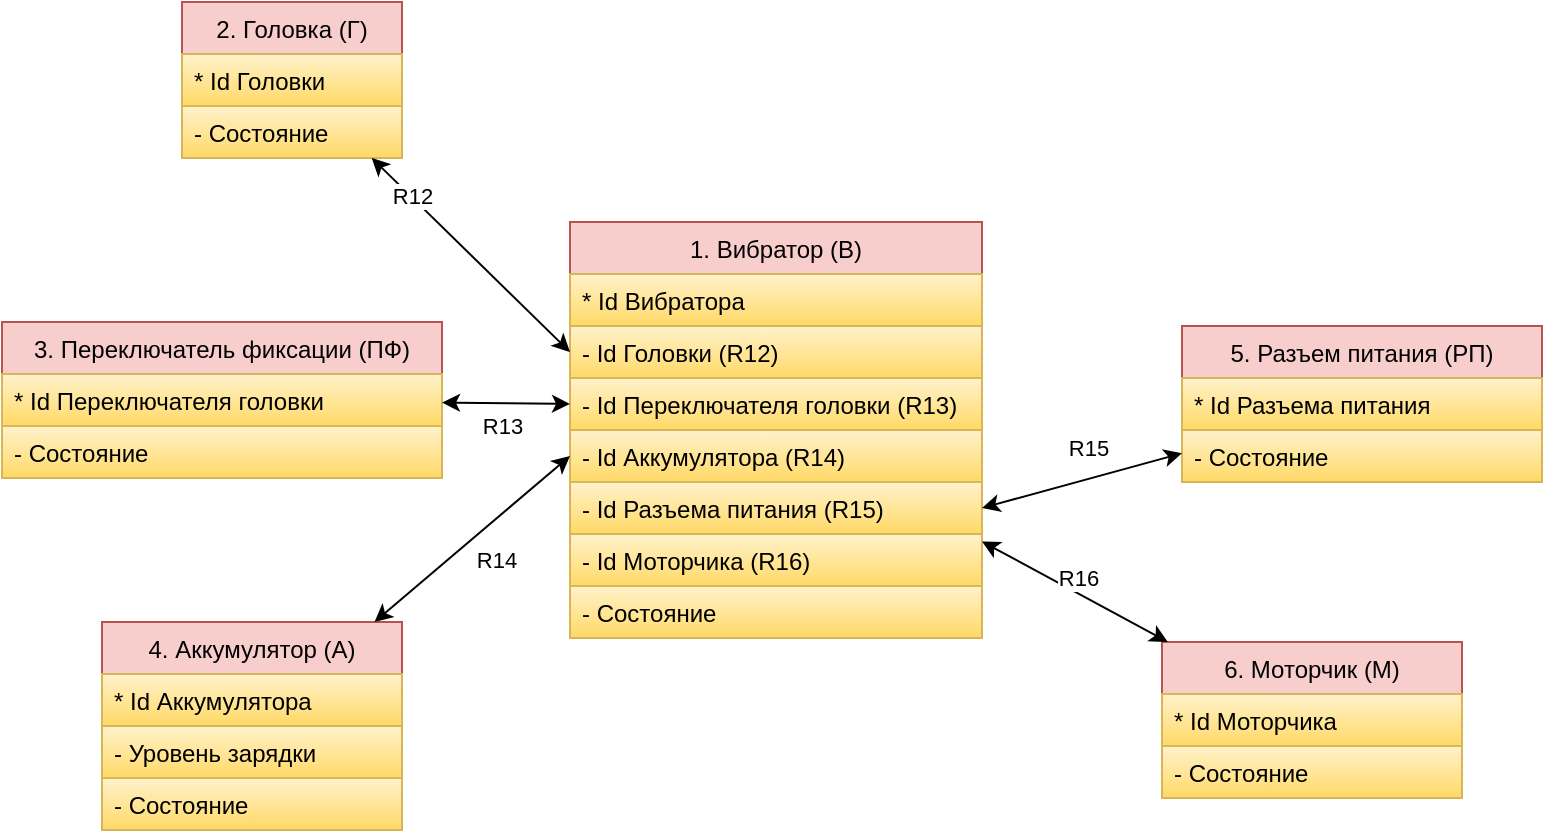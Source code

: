 <mxfile version="18.1.3" type="device" pages="5"><diagram id="C5RBs43oDa-KdzZeNtuy" name="ИНФ_МОДЕЛЬ"><mxGraphModel dx="1422" dy="794" grid="1" gridSize="10" guides="1" tooltips="1" connect="1" arrows="1" fold="1" page="1" pageScale="1" pageWidth="827" pageHeight="1169" math="0" shadow="0"><root><mxCell id="WIyWlLk6GJQsqaUBKTNV-0"/><mxCell id="WIyWlLk6GJQsqaUBKTNV-1" parent="WIyWlLk6GJQsqaUBKTNV-0"/><mxCell id="D5erbCX52XuRJsEKcG6L-4" value="1. Вибратор (В)" style="swimlane;fontStyle=0;childLayout=stackLayout;horizontal=1;startSize=26;fillColor=#f8cecc;horizontalStack=0;resizeParent=1;resizeParentMax=0;resizeLast=0;collapsible=1;marginBottom=0;strokeColor=#b85450;" parent="WIyWlLk6GJQsqaUBKTNV-1" vertex="1"><mxGeometry x="314" y="170" width="206" height="208" as="geometry"/></mxCell><mxCell id="D5erbCX52XuRJsEKcG6L-5" value="* Id Вибратора" style="text;strokeColor=#d6b656;fillColor=#fff2cc;align=left;verticalAlign=top;spacingLeft=4;spacingRight=4;overflow=hidden;rotatable=0;points=[[0,0.5],[1,0.5]];portConstraint=eastwest;gradientColor=#ffd966;" parent="D5erbCX52XuRJsEKcG6L-4" vertex="1"><mxGeometry y="26" width="206" height="26" as="geometry"/></mxCell><mxCell id="D5erbCX52XuRJsEKcG6L-27" value="- Id Головки (R12)" style="text;strokeColor=#d6b656;fillColor=#fff2cc;align=left;verticalAlign=top;spacingLeft=4;spacingRight=4;overflow=hidden;rotatable=0;points=[[0,0.5],[1,0.5]];portConstraint=eastwest;gradientColor=#ffd966;" parent="D5erbCX52XuRJsEKcG6L-4" vertex="1"><mxGeometry y="52" width="206" height="26" as="geometry"/></mxCell><mxCell id="D5erbCX52XuRJsEKcG6L-28" value="- Id Переключателя головки (R13)" style="text;strokeColor=#d6b656;fillColor=#fff2cc;align=left;verticalAlign=top;spacingLeft=4;spacingRight=4;overflow=hidden;rotatable=0;points=[[0,0.5],[1,0.5]];portConstraint=eastwest;gradientColor=#ffd966;" parent="D5erbCX52XuRJsEKcG6L-4" vertex="1"><mxGeometry y="78" width="206" height="26" as="geometry"/></mxCell><mxCell id="D5erbCX52XuRJsEKcG6L-29" value="- Id Аккумулятора (R14)" style="text;strokeColor=#d6b656;fillColor=#fff2cc;align=left;verticalAlign=top;spacingLeft=4;spacingRight=4;overflow=hidden;rotatable=0;points=[[0,0.5],[1,0.5]];portConstraint=eastwest;gradientColor=#ffd966;" parent="D5erbCX52XuRJsEKcG6L-4" vertex="1"><mxGeometry y="104" width="206" height="26" as="geometry"/></mxCell><mxCell id="D5erbCX52XuRJsEKcG6L-49" value="- Id Разъема питания (R15)" style="text;strokeColor=#d6b656;fillColor=#fff2cc;align=left;verticalAlign=top;spacingLeft=4;spacingRight=4;overflow=hidden;rotatable=0;points=[[0,0.5],[1,0.5]];portConstraint=eastwest;gradientColor=#ffd966;" parent="D5erbCX52XuRJsEKcG6L-4" vertex="1"><mxGeometry y="130" width="206" height="26" as="geometry"/></mxCell><mxCell id="TEPE6O8s8Vv2c2ZdmxQE-0" value="- Id Моторчика (R16)" style="text;strokeColor=#d6b656;fillColor=#fff2cc;align=left;verticalAlign=top;spacingLeft=4;spacingRight=4;overflow=hidden;rotatable=0;points=[[0,0.5],[1,0.5]];portConstraint=eastwest;gradientColor=#ffd966;" parent="D5erbCX52XuRJsEKcG6L-4" vertex="1"><mxGeometry y="156" width="206" height="26" as="geometry"/></mxCell><mxCell id="D5erbCX52XuRJsEKcG6L-8" value="- Состояние" style="text;strokeColor=#d6b656;fillColor=#fff2cc;align=left;verticalAlign=top;spacingLeft=4;spacingRight=4;overflow=hidden;rotatable=0;points=[[0,0.5],[1,0.5]];portConstraint=eastwest;gradientColor=#ffd966;" parent="D5erbCX52XuRJsEKcG6L-4" vertex="1"><mxGeometry y="182" width="206" height="26" as="geometry"/></mxCell><mxCell id="D5erbCX52XuRJsEKcG6L-16" value="2. Головка (Г)" style="swimlane;fontStyle=0;childLayout=stackLayout;horizontal=1;startSize=26;fillColor=#f8cecc;horizontalStack=0;resizeParent=1;resizeParentMax=0;resizeLast=0;collapsible=1;marginBottom=0;strokeColor=#b85450;" parent="WIyWlLk6GJQsqaUBKTNV-1" vertex="1"><mxGeometry x="120" y="60" width="110" height="78" as="geometry"/></mxCell><mxCell id="D5erbCX52XuRJsEKcG6L-17" value="* Id Головки" style="text;strokeColor=#d6b656;fillColor=#fff2cc;align=left;verticalAlign=top;spacingLeft=4;spacingRight=4;overflow=hidden;rotatable=0;points=[[0,0.5],[1,0.5]];portConstraint=eastwest;gradientColor=#ffd966;" parent="D5erbCX52XuRJsEKcG6L-16" vertex="1"><mxGeometry y="26" width="110" height="26" as="geometry"/></mxCell><mxCell id="D5erbCX52XuRJsEKcG6L-18" value="- Состояние" style="text;strokeColor=#d6b656;fillColor=#fff2cc;align=left;verticalAlign=top;spacingLeft=4;spacingRight=4;overflow=hidden;rotatable=0;points=[[0,0.5],[1,0.5]];portConstraint=eastwest;gradientColor=#ffd966;" parent="D5erbCX52XuRJsEKcG6L-16" vertex="1"><mxGeometry y="52" width="110" height="26" as="geometry"/></mxCell><mxCell id="D5erbCX52XuRJsEKcG6L-24" value="" style="endArrow=classic;startArrow=classic;html=1;exitX=0;exitY=0.5;exitDx=0;exitDy=0;" parent="WIyWlLk6GJQsqaUBKTNV-1" source="D5erbCX52XuRJsEKcG6L-27" target="D5erbCX52XuRJsEKcG6L-16" edge="1"><mxGeometry width="50" height="50" relative="1" as="geometry"><mxPoint x="430" y="220" as="sourcePoint"/><mxPoint x="480" y="170" as="targetPoint"/></mxGeometry></mxCell><mxCell id="D5erbCX52XuRJsEKcG6L-25" value="R12" style="edgeLabel;html=1;align=center;verticalAlign=middle;resizable=0;points=[];" parent="D5erbCX52XuRJsEKcG6L-24" vertex="1" connectable="0"><mxGeometry x="0.357" relative="1" as="geometry"><mxPoint x="-12" y="-13" as="offset"/></mxGeometry></mxCell><mxCell id="D5erbCX52XuRJsEKcG6L-33" value="3. Переключатель фиксации (ПФ)" style="swimlane;fontStyle=0;childLayout=stackLayout;horizontal=1;startSize=26;fillColor=#f8cecc;horizontalStack=0;resizeParent=1;resizeParentMax=0;resizeLast=0;collapsible=1;marginBottom=0;strokeColor=#b85450;" parent="WIyWlLk6GJQsqaUBKTNV-1" vertex="1"><mxGeometry x="30" y="220" width="220" height="78" as="geometry"/></mxCell><mxCell id="D5erbCX52XuRJsEKcG6L-34" value="* Id Переключателя головки&#10;&#10;&#10;" style="text;strokeColor=#d6b656;fillColor=#fff2cc;align=left;verticalAlign=top;spacingLeft=4;spacingRight=4;overflow=hidden;rotatable=0;points=[[0,0.5],[1,0.5]];portConstraint=eastwest;gradientColor=#ffd966;" parent="D5erbCX52XuRJsEKcG6L-33" vertex="1"><mxGeometry y="26" width="220" height="26" as="geometry"/></mxCell><mxCell id="D5erbCX52XuRJsEKcG6L-35" value="- Состояние" style="text;strokeColor=#d6b656;fillColor=#fff2cc;align=left;verticalAlign=top;spacingLeft=4;spacingRight=4;overflow=hidden;rotatable=0;points=[[0,0.5],[1,0.5]];portConstraint=eastwest;gradientColor=#ffd966;" parent="D5erbCX52XuRJsEKcG6L-33" vertex="1"><mxGeometry y="52" width="220" height="26" as="geometry"/></mxCell><mxCell id="tju56_eJwlFKy3UDIeqw-0" style="edgeStyle=orthogonalEdgeStyle;rounded=0;orthogonalLoop=1;jettySize=auto;html=1;exitX=1;exitY=0.5;exitDx=0;exitDy=0;" parent="D5erbCX52XuRJsEKcG6L-33" source="D5erbCX52XuRJsEKcG6L-34" target="D5erbCX52XuRJsEKcG6L-34" edge="1"><mxGeometry relative="1" as="geometry"/></mxCell><mxCell id="D5erbCX52XuRJsEKcG6L-36" value="4. Аккумулятор (А)" style="swimlane;fontStyle=0;childLayout=stackLayout;horizontal=1;startSize=26;fillColor=#f8cecc;horizontalStack=0;resizeParent=1;resizeParentMax=0;resizeLast=0;collapsible=1;marginBottom=0;strokeColor=#b85450;" parent="WIyWlLk6GJQsqaUBKTNV-1" vertex="1"><mxGeometry x="80" y="370" width="150" height="104" as="geometry"><mxRectangle x="650" y="290" width="130" height="26" as="alternateBounds"/></mxGeometry></mxCell><mxCell id="D5erbCX52XuRJsEKcG6L-37" value="* Id Аккумулятора" style="text;strokeColor=#d6b656;fillColor=#fff2cc;align=left;verticalAlign=top;spacingLeft=4;spacingRight=4;overflow=hidden;rotatable=0;points=[[0,0.5],[1,0.5]];portConstraint=eastwest;gradientColor=#ffd966;" parent="D5erbCX52XuRJsEKcG6L-36" vertex="1"><mxGeometry y="26" width="150" height="26" as="geometry"/></mxCell><mxCell id="D5erbCX52XuRJsEKcG6L-58" value="- Уровень зарядки    " style="text;strokeColor=#d6b656;fillColor=#fff2cc;align=left;verticalAlign=top;spacingLeft=4;spacingRight=4;overflow=hidden;rotatable=0;points=[[0,0.5],[1,0.5]];portConstraint=eastwest;gradientColor=#ffd966;" parent="D5erbCX52XuRJsEKcG6L-36" vertex="1"><mxGeometry y="52" width="150" height="26" as="geometry"/></mxCell><mxCell id="D5erbCX52XuRJsEKcG6L-38" value="- Состояние" style="text;strokeColor=#d6b656;fillColor=#fff2cc;align=left;verticalAlign=top;spacingLeft=4;spacingRight=4;overflow=hidden;rotatable=0;points=[[0,0.5],[1,0.5]];portConstraint=eastwest;gradientColor=#ffd966;" parent="D5erbCX52XuRJsEKcG6L-36" vertex="1"><mxGeometry y="78" width="150" height="26" as="geometry"/></mxCell><mxCell id="D5erbCX52XuRJsEKcG6L-41" value="" style="endArrow=classic;startArrow=classic;html=1;entryX=0;entryY=0.5;entryDx=0;entryDy=0;" parent="WIyWlLk6GJQsqaUBKTNV-1" source="D5erbCX52XuRJsEKcG6L-33" target="D5erbCX52XuRJsEKcG6L-28" edge="1"><mxGeometry width="50" height="50" relative="1" as="geometry"><mxPoint x="420" y="460" as="sourcePoint"/><mxPoint x="334" y="294.0" as="targetPoint"/></mxGeometry></mxCell><mxCell id="D5erbCX52XuRJsEKcG6L-42" value="R13" style="edgeLabel;html=1;align=center;verticalAlign=middle;resizable=0;points=[];" parent="D5erbCX52XuRJsEKcG6L-41" vertex="1" connectable="0"><mxGeometry x="0.518" y="-5" relative="1" as="geometry"><mxPoint x="-19" y="6" as="offset"/></mxGeometry></mxCell><mxCell id="D5erbCX52XuRJsEKcG6L-43" value="" style="endArrow=classic;startArrow=classic;html=1;entryX=0;entryY=0.5;entryDx=0;entryDy=0;" parent="WIyWlLk6GJQsqaUBKTNV-1" source="D5erbCX52XuRJsEKcG6L-36" target="D5erbCX52XuRJsEKcG6L-29" edge="1"><mxGeometry width="50" height="50" relative="1" as="geometry"><mxPoint x="232.5" y="304.0" as="sourcePoint"/><mxPoint x="344" y="304.0" as="targetPoint"/></mxGeometry></mxCell><mxCell id="D5erbCX52XuRJsEKcG6L-44" value="R14" style="edgeLabel;html=1;align=center;verticalAlign=middle;resizable=0;points=[];" parent="D5erbCX52XuRJsEKcG6L-43" vertex="1" connectable="0"><mxGeometry x="0.518" y="-5" relative="1" as="geometry"><mxPoint x="-17" y="28" as="offset"/></mxGeometry></mxCell><mxCell id="D5erbCX52XuRJsEKcG6L-50" value="5. Разъем питания (РП)" style="swimlane;fontStyle=0;childLayout=stackLayout;horizontal=1;startSize=26;fillColor=#f8cecc;horizontalStack=0;resizeParent=1;resizeParentMax=0;resizeLast=0;collapsible=1;marginBottom=0;strokeColor=#b85450;" parent="WIyWlLk6GJQsqaUBKTNV-1" vertex="1"><mxGeometry x="620" y="222" width="180" height="78" as="geometry"><mxRectangle x="650" y="290" width="130" height="26" as="alternateBounds"/></mxGeometry></mxCell><mxCell id="D5erbCX52XuRJsEKcG6L-51" value="* Id Разъема питания " style="text;strokeColor=#d6b656;fillColor=#fff2cc;align=left;verticalAlign=top;spacingLeft=4;spacingRight=4;overflow=hidden;rotatable=0;points=[[0,0.5],[1,0.5]];portConstraint=eastwest;gradientColor=#ffd966;" parent="D5erbCX52XuRJsEKcG6L-50" vertex="1"><mxGeometry y="26" width="180" height="26" as="geometry"/></mxCell><mxCell id="D5erbCX52XuRJsEKcG6L-52" value="- Состояние" style="text;strokeColor=#d6b656;fillColor=#fff2cc;align=left;verticalAlign=top;spacingLeft=4;spacingRight=4;overflow=hidden;rotatable=0;points=[[0,0.5],[1,0.5]];portConstraint=eastwest;gradientColor=#ffd966;" parent="D5erbCX52XuRJsEKcG6L-50" vertex="1"><mxGeometry y="52" width="180" height="26" as="geometry"/></mxCell><mxCell id="D5erbCX52XuRJsEKcG6L-53" value="" style="endArrow=classic;startArrow=classic;html=1;entryX=1;entryY=0.5;entryDx=0;entryDy=0;" parent="WIyWlLk6GJQsqaUBKTNV-1" source="D5erbCX52XuRJsEKcG6L-50" target="D5erbCX52XuRJsEKcG6L-49" edge="1"><mxGeometry width="50" height="50" relative="1" as="geometry"><mxPoint x="640" y="253.959" as="sourcePoint"/><mxPoint x="510" y="235.001" as="targetPoint"/></mxGeometry></mxCell><mxCell id="D5erbCX52XuRJsEKcG6L-55" value="R15" style="edgeLabel;html=1;align=center;verticalAlign=middle;resizable=0;points=[];" parent="D5erbCX52XuRJsEKcG6L-53" vertex="1" connectable="0"><mxGeometry x="-0.251" relative="1" as="geometry"><mxPoint x="-10" y="-13" as="offset"/></mxGeometry></mxCell><mxCell id="fqe9PP43OYkmJFZcof3M-0" value="6. Моторчик (М)" style="swimlane;fontStyle=0;childLayout=stackLayout;horizontal=1;startSize=26;fillColor=#f8cecc;horizontalStack=0;resizeParent=1;resizeParentMax=0;resizeLast=0;collapsible=1;marginBottom=0;strokeColor=#b85450;" parent="WIyWlLk6GJQsqaUBKTNV-1" vertex="1"><mxGeometry x="610" y="380" width="150" height="78" as="geometry"/></mxCell><mxCell id="fqe9PP43OYkmJFZcof3M-1" value="* Id Моторчика" style="text;strokeColor=#d6b656;fillColor=#fff2cc;align=left;verticalAlign=top;spacingLeft=4;spacingRight=4;overflow=hidden;rotatable=0;points=[[0,0.5],[1,0.5]];portConstraint=eastwest;gradientColor=#ffd966;" parent="fqe9PP43OYkmJFZcof3M-0" vertex="1"><mxGeometry y="26" width="150" height="26" as="geometry"/></mxCell><mxCell id="fqe9PP43OYkmJFZcof3M-2" value="- Состояние" style="text;strokeColor=#d6b656;fillColor=#fff2cc;align=left;verticalAlign=top;spacingLeft=4;spacingRight=4;overflow=hidden;rotatable=0;points=[[0,0.5],[1,0.5]];portConstraint=eastwest;gradientColor=#ffd966;" parent="fqe9PP43OYkmJFZcof3M-0" vertex="1"><mxGeometry y="52" width="150" height="26" as="geometry"/></mxCell><mxCell id="fqe9PP43OYkmJFZcof3M-3" value="" style="endArrow=classic;startArrow=classic;html=1;" parent="WIyWlLk6GJQsqaUBKTNV-1" source="fqe9PP43OYkmJFZcof3M-0" target="D5erbCX52XuRJsEKcG6L-4" edge="1"><mxGeometry width="50" height="50" relative="1" as="geometry"><mxPoint x="610" y="284.0" as="sourcePoint"/><mxPoint x="530" y="284.0" as="targetPoint"/></mxGeometry></mxCell><mxCell id="fqe9PP43OYkmJFZcof3M-4" value="R16" style="edgeLabel;html=1;align=center;verticalAlign=middle;resizable=0;points=[];" parent="fqe9PP43OYkmJFZcof3M-3" vertex="1" connectable="0"><mxGeometry x="-0.251" relative="1" as="geometry"><mxPoint x="-10" y="-13" as="offset"/></mxGeometry></mxCell></root></mxGraphModel></diagram><diagram id="IafglSp_gneChiv_Mtav" name="ДПС"><mxGraphModel dx="1185" dy="662" grid="1" gridSize="10" guides="1" tooltips="1" connect="1" arrows="1" fold="1" page="1" pageScale="1" pageWidth="827" pageHeight="1169" math="0" shadow="0"><root><mxCell id="n7-5447sj6HXsejP49AI-0"/><mxCell id="n7-5447sj6HXsejP49AI-1" parent="n7-5447sj6HXsejP49AI-0"/><mxCell id="3gsR19A_-yLmH56kRlLd-0" value="1. Выключен&lt;br&gt;(Не зафиксирован)" style="rounded=0;whiteSpace=wrap;html=1;fillColor=#ffcccc;strokeColor=#36393d;" parent="n7-5447sj6HXsejP49AI-1" vertex="1"><mxGeometry x="40" y="120" width="120" height="40" as="geometry"/></mxCell><mxCell id="XKODIglhLCyJsD36iRSH-0" value="2. Включен&lt;br&gt;(Не зафиксирован)" style="rounded=0;whiteSpace=wrap;html=1;fillColor=#ffcccc;strokeColor=#36393d;" parent="n7-5447sj6HXsejP49AI-1" vertex="1"><mxGeometry x="40" y="220" width="120" height="40" as="geometry"/></mxCell><mxCell id="XKODIglhLCyJsD36iRSH-7" value="" style="endArrow=classic;html=1;entryX=0.75;entryY=1;entryDx=0;entryDy=0;exitX=0.75;exitY=0;exitDx=0;exitDy=0;" parent="n7-5447sj6HXsejP49AI-1" source="XKODIglhLCyJsD36iRSH-0" target="3gsR19A_-yLmH56kRlLd-0" edge="1"><mxGeometry width="50" height="50" relative="1" as="geometry"><mxPoint x="250" y="360" as="sourcePoint"/><mxPoint x="300" y="310" as="targetPoint"/></mxGeometry></mxCell><mxCell id="YJfUzLg0c33iWKI1DYzd-1" value="&lt;div&gt;В2&lt;/div&gt;" style="edgeLabel;html=1;align=center;verticalAlign=middle;resizable=0;points=[];" parent="XKODIglhLCyJsD36iRSH-7" vertex="1" connectable="0"><mxGeometry x="0.433" y="1" relative="1" as="geometry"><mxPoint x="21" y="13" as="offset"/></mxGeometry></mxCell><mxCell id="XKODIglhLCyJsD36iRSH-8" value="" style="endArrow=classic;html=1;entryX=0.25;entryY=0;entryDx=0;entryDy=0;exitX=0.25;exitY=1;exitDx=0;exitDy=0;" parent="n7-5447sj6HXsejP49AI-1" source="3gsR19A_-yLmH56kRlLd-0" target="XKODIglhLCyJsD36iRSH-0" edge="1"><mxGeometry width="50" height="50" relative="1" as="geometry"><mxPoint x="140" y="230" as="sourcePoint"/><mxPoint x="140" y="170" as="targetPoint"/></mxGeometry></mxCell><mxCell id="YJfUzLg0c33iWKI1DYzd-0" value="В1" style="edgeLabel;html=1;align=center;verticalAlign=middle;resizable=0;points=[];" parent="XKODIglhLCyJsD36iRSH-8" vertex="1" connectable="0"><mxGeometry x="-0.367" y="2" relative="1" as="geometry"><mxPoint x="-22" y="11" as="offset"/></mxGeometry></mxCell><mxCell id="YJfUzLg0c33iWKI1DYzd-2" value="&lt;div align=&quot;left&quot;&gt;В1: включить&lt;/div&gt;&lt;div align=&quot;left&quot;&gt;В2: выключить&lt;br&gt;&lt;/div&gt;&lt;div align=&quot;left&quot;&gt;В3: зафиксировать&lt;/div&gt;&lt;div align=&quot;left&quot;&gt;В4: отфиксировать&lt;/div&gt;" style="text;html=1;strokeColor=none;fillColor=none;align=left;verticalAlign=middle;whiteSpace=wrap;rounded=0;" parent="n7-5447sj6HXsejP49AI-1" vertex="1"><mxGeometry x="372" y="80" width="138" height="60" as="geometry"/></mxCell><mxCell id="YJfUzLg0c33iWKI1DYzd-3" value="&lt;font style=&quot;font-size: 20px&quot;&gt;&lt;b&gt;Вибратор&lt;/b&gt;&lt;/font&gt;" style="text;html=1;strokeColor=none;fillColor=none;align=center;verticalAlign=middle;whiteSpace=wrap;rounded=0;" parent="n7-5447sj6HXsejP49AI-1" vertex="1"><mxGeometry x="130" y="30" width="170" height="50" as="geometry"/></mxCell><mxCell id="-nRSJsQYIKWpdyw4m_mR-0" value="1.Не зафиксирована" style="rounded=0;whiteSpace=wrap;html=1;fillColor=#ffcccc;strokeColor=#36393d;" parent="n7-5447sj6HXsejP49AI-1" vertex="1"><mxGeometry x="890" y="130" width="130" height="40" as="geometry"/></mxCell><mxCell id="-nRSJsQYIKWpdyw4m_mR-1" value="2. Зафиксирована" style="rounded=0;whiteSpace=wrap;html=1;fillColor=#ffcccc;strokeColor=#36393d;" parent="n7-5447sj6HXsejP49AI-1" vertex="1"><mxGeometry x="890" y="230" width="130" height="40" as="geometry"/></mxCell><mxCell id="-nRSJsQYIKWpdyw4m_mR-2" value="" style="endArrow=classic;html=1;entryX=0.75;entryY=1;entryDx=0;entryDy=0;exitX=0.75;exitY=0;exitDx=0;exitDy=0;" parent="n7-5447sj6HXsejP49AI-1" source="-nRSJsQYIKWpdyw4m_mR-1" target="-nRSJsQYIKWpdyw4m_mR-0" edge="1"><mxGeometry width="50" height="50" relative="1" as="geometry"><mxPoint x="1107" y="370" as="sourcePoint"/><mxPoint x="1157" y="320" as="targetPoint"/></mxGeometry></mxCell><mxCell id="-nRSJsQYIKWpdyw4m_mR-3" value="Г2" style="edgeLabel;html=1;align=center;verticalAlign=middle;resizable=0;points=[];" parent="-nRSJsQYIKWpdyw4m_mR-2" vertex="1" connectable="0"><mxGeometry x="0.433" y="1" relative="1" as="geometry"><mxPoint x="21" y="13" as="offset"/></mxGeometry></mxCell><mxCell id="-nRSJsQYIKWpdyw4m_mR-4" value="" style="endArrow=classic;html=1;entryX=0.25;entryY=0;entryDx=0;entryDy=0;exitX=0.25;exitY=1;exitDx=0;exitDy=0;" parent="n7-5447sj6HXsejP49AI-1" source="-nRSJsQYIKWpdyw4m_mR-0" target="-nRSJsQYIKWpdyw4m_mR-1" edge="1"><mxGeometry width="50" height="50" relative="1" as="geometry"><mxPoint x="997" y="240" as="sourcePoint"/><mxPoint x="997" y="180" as="targetPoint"/></mxGeometry></mxCell><mxCell id="-nRSJsQYIKWpdyw4m_mR-5" value="Г1" style="edgeLabel;html=1;align=center;verticalAlign=middle;resizable=0;points=[];" parent="-nRSJsQYIKWpdyw4m_mR-4" vertex="1" connectable="0"><mxGeometry x="-0.367" y="2" relative="1" as="geometry"><mxPoint x="-22" y="11" as="offset"/></mxGeometry></mxCell><mxCell id="-nRSJsQYIKWpdyw4m_mR-6" value="&lt;div align=&quot;left&quot;&gt;Г1: Зафиксировать&lt;/div&gt;&lt;div align=&quot;left&quot;&gt;Г2: Отфиксировать&lt;br&gt;&lt;/div&gt;" style="text;html=1;strokeColor=none;fillColor=none;align=left;verticalAlign=middle;whiteSpace=wrap;rounded=0;" parent="n7-5447sj6HXsejP49AI-1" vertex="1"><mxGeometry x="1082" y="125" width="126" height="50" as="geometry"/></mxCell><mxCell id="-nRSJsQYIKWpdyw4m_mR-7" value="&lt;font style=&quot;font-size: 20px&quot;&gt;&lt;b&gt;Головка&lt;/b&gt;&lt;/font&gt;" style="text;html=1;strokeColor=none;fillColor=none;align=center;verticalAlign=middle;whiteSpace=wrap;rounded=0;" parent="n7-5447sj6HXsejP49AI-1" vertex="1"><mxGeometry x="980" y="40" width="130" height="50" as="geometry"/></mxCell><mxCell id="QuYPdqwyPTpWbWojok3d-0" value="1. Не фиксировать" style="rounded=0;whiteSpace=wrap;html=1;fillColor=#ffcccc;strokeColor=#36393d;" parent="n7-5447sj6HXsejP49AI-1" vertex="1"><mxGeometry x="37" y="480" width="120" height="40" as="geometry"/></mxCell><mxCell id="QuYPdqwyPTpWbWojok3d-1" value="2. Фиксировать" style="rounded=0;whiteSpace=wrap;html=1;fillColor=#ffcccc;strokeColor=#36393d;" parent="n7-5447sj6HXsejP49AI-1" vertex="1"><mxGeometry x="37" y="580" width="120" height="40" as="geometry"/></mxCell><mxCell id="QuYPdqwyPTpWbWojok3d-2" value="" style="endArrow=classic;html=1;entryX=0.75;entryY=1;entryDx=0;entryDy=0;exitX=0.75;exitY=0;exitDx=0;exitDy=0;" parent="n7-5447sj6HXsejP49AI-1" source="QuYPdqwyPTpWbWojok3d-1" target="QuYPdqwyPTpWbWojok3d-0" edge="1"><mxGeometry width="50" height="50" relative="1" as="geometry"><mxPoint x="247" y="720" as="sourcePoint"/><mxPoint x="297" y="670" as="targetPoint"/></mxGeometry></mxCell><mxCell id="QuYPdqwyPTpWbWojok3d-3" value="&lt;div&gt;ПФ2&lt;/div&gt;" style="edgeLabel;html=1;align=center;verticalAlign=middle;resizable=0;points=[];" parent="QuYPdqwyPTpWbWojok3d-2" vertex="1" connectable="0"><mxGeometry x="0.433" y="1" relative="1" as="geometry"><mxPoint x="21" y="13" as="offset"/></mxGeometry></mxCell><mxCell id="QuYPdqwyPTpWbWojok3d-4" value="" style="endArrow=classic;html=1;entryX=0.25;entryY=0;entryDx=0;entryDy=0;exitX=0.25;exitY=1;exitDx=0;exitDy=0;" parent="n7-5447sj6HXsejP49AI-1" source="QuYPdqwyPTpWbWojok3d-0" target="QuYPdqwyPTpWbWojok3d-1" edge="1"><mxGeometry width="50" height="50" relative="1" as="geometry"><mxPoint x="137" y="590" as="sourcePoint"/><mxPoint x="137" y="530" as="targetPoint"/></mxGeometry></mxCell><mxCell id="QuYPdqwyPTpWbWojok3d-5" value="ПФ1" style="edgeLabel;html=1;align=center;verticalAlign=middle;resizable=0;points=[];" parent="QuYPdqwyPTpWbWojok3d-4" vertex="1" connectable="0"><mxGeometry x="-0.367" y="2" relative="1" as="geometry"><mxPoint x="-22" y="11" as="offset"/></mxGeometry></mxCell><mxCell id="QuYPdqwyPTpWbWojok3d-6" value="&lt;div align=&quot;left&quot;&gt;ПФ1: Переключить на фиксацию&lt;br&gt;&lt;/div&gt;&lt;div align=&quot;left&quot;&gt;ПФ2: Переключить на не фиксацию&lt;/div&gt;" style="text;html=1;strokeColor=none;fillColor=none;align=left;verticalAlign=middle;whiteSpace=wrap;rounded=0;" parent="n7-5447sj6HXsejP49AI-1" vertex="1"><mxGeometry x="217" y="475" width="216" height="50" as="geometry"/></mxCell><mxCell id="QuYPdqwyPTpWbWojok3d-7" value="&lt;b&gt;&lt;font style=&quot;font-size: 20px&quot;&gt;Переключатель &lt;/font&gt;&lt;font style=&quot;font-size: 20px&quot;&gt;фиксации &lt;/font&gt;&lt;/b&gt;" style="text;html=1;strokeColor=none;fillColor=none;align=center;verticalAlign=middle;whiteSpace=wrap;rounded=0;" parent="n7-5447sj6HXsejP49AI-1" vertex="1"><mxGeometry x="111" y="410" width="180" height="50" as="geometry"/></mxCell><mxCell id="9m2neg1apnvvqOJ-P3-N-1" value="1. Не заряжается&lt;div&gt;(Разряжен)&lt;/div&gt;" style="rounded=0;whiteSpace=wrap;html=1;fillColor=#ffcccc;strokeColor=#36393d;" parent="n7-5447sj6HXsejP49AI-1" vertex="1"><mxGeometry x="827" y="480" width="120" height="40" as="geometry"/></mxCell><mxCell id="9m2neg1apnvvqOJ-P3-N-2" value="2. Заряжается" style="rounded=0;whiteSpace=wrap;html=1;fillColor=#ffcccc;strokeColor=#36393d;" parent="n7-5447sj6HXsejP49AI-1" vertex="1"><mxGeometry x="827" y="580" width="120" height="40" as="geometry"/></mxCell><mxCell id="9m2neg1apnvvqOJ-P3-N-3" value="" style="endArrow=classic;html=1;entryX=0.5;entryY=1;entryDx=0;entryDy=0;exitX=1;exitY=0.5;exitDx=0;exitDy=0;" parent="n7-5447sj6HXsejP49AI-1" source="9m2neg1apnvvqOJ-P3-N-2" target="ndL8HYUkZoXgFjEb88vH-1" edge="1"><mxGeometry width="50" height="50" relative="1" as="geometry"><mxPoint x="1037" y="720" as="sourcePoint"/><mxPoint x="1087" y="670" as="targetPoint"/><Array as="points"><mxPoint x="1047" y="600"/></Array></mxGeometry></mxCell><mxCell id="9m2neg1apnvvqOJ-P3-N-4" value="А2" style="edgeLabel;html=1;align=center;verticalAlign=middle;resizable=0;points=[];" parent="9m2neg1apnvvqOJ-P3-N-3" vertex="1" connectable="0"><mxGeometry x="0.433" y="1" relative="1" as="geometry"><mxPoint x="-29" y="1" as="offset"/></mxGeometry></mxCell><mxCell id="9m2neg1apnvvqOJ-P3-N-5" value="" style="endArrow=classic;html=1;entryX=0.25;entryY=0;entryDx=0;entryDy=0;exitX=0.25;exitY=1;exitDx=0;exitDy=0;" parent="n7-5447sj6HXsejP49AI-1" source="9m2neg1apnvvqOJ-P3-N-1" target="9m2neg1apnvvqOJ-P3-N-2" edge="1"><mxGeometry width="50" height="50" relative="1" as="geometry"><mxPoint x="927" y="590" as="sourcePoint"/><mxPoint x="927" y="530" as="targetPoint"/></mxGeometry></mxCell><mxCell id="9m2neg1apnvvqOJ-P3-N-6" value="А1" style="edgeLabel;html=1;align=center;verticalAlign=middle;resizable=0;points=[];" parent="9m2neg1apnvvqOJ-P3-N-5" vertex="1" connectable="0"><mxGeometry x="-0.367" y="2" relative="1" as="geometry"><mxPoint x="-22" y="11" as="offset"/></mxGeometry></mxCell><mxCell id="9m2neg1apnvvqOJ-P3-N-7" value="&lt;div align=&quot;left&quot;&gt;А1: Начать Заряжаться&lt;br&gt;&lt;/div&gt;&lt;div align=&quot;left&quot;&gt;А2: Перестать заряжаться&lt;br&gt;&lt;/div&gt;&lt;div&gt;А3: Разрядиться&lt;/div&gt;" style="text;html=1;strokeColor=none;fillColor=none;align=left;verticalAlign=middle;whiteSpace=wrap;rounded=0;" parent="n7-5447sj6HXsejP49AI-1" vertex="1"><mxGeometry x="1149.5" y="460" width="156" height="60" as="geometry"/></mxCell><mxCell id="9m2neg1apnvvqOJ-P3-N-8" value="&lt;font style=&quot;font-size: 20px&quot;&gt;&lt;b&gt;Аккумулятор&lt;/b&gt;&lt;/font&gt;" style="text;html=1;strokeColor=none;fillColor=none;align=center;verticalAlign=middle;whiteSpace=wrap;rounded=0;" parent="n7-5447sj6HXsejP49AI-1" vertex="1"><mxGeometry x="931" y="410" width="130" height="50" as="geometry"/></mxCell><mxCell id="K1w98geYtPIhpEOilNIq-0" value="1. Не подключен" style="rounded=0;whiteSpace=wrap;html=1;fillColor=#ffcccc;strokeColor=#36393d;" parent="n7-5447sj6HXsejP49AI-1" vertex="1"><mxGeometry x="57.5" y="790" width="120" height="40" as="geometry"/></mxCell><mxCell id="K1w98geYtPIhpEOilNIq-1" value="2. Подключен" style="rounded=0;whiteSpace=wrap;html=1;fillColor=#ffcccc;strokeColor=#36393d;" parent="n7-5447sj6HXsejP49AI-1" vertex="1"><mxGeometry x="57.5" y="890" width="120" height="40" as="geometry"/></mxCell><mxCell id="K1w98geYtPIhpEOilNIq-2" value="" style="endArrow=classic;html=1;entryX=0.75;entryY=1;entryDx=0;entryDy=0;exitX=0.75;exitY=0;exitDx=0;exitDy=0;" parent="n7-5447sj6HXsejP49AI-1" source="K1w98geYtPIhpEOilNIq-1" target="K1w98geYtPIhpEOilNIq-0" edge="1"><mxGeometry width="50" height="50" relative="1" as="geometry"><mxPoint x="267.5" y="1030" as="sourcePoint"/><mxPoint x="317.5" y="980" as="targetPoint"/></mxGeometry></mxCell><mxCell id="K1w98geYtPIhpEOilNIq-3" value="РП2" style="edgeLabel;html=1;align=center;verticalAlign=middle;resizable=0;points=[];" parent="K1w98geYtPIhpEOilNIq-2" vertex="1" connectable="0"><mxGeometry x="0.433" y="1" relative="1" as="geometry"><mxPoint x="21" y="13" as="offset"/></mxGeometry></mxCell><mxCell id="K1w98geYtPIhpEOilNIq-4" value="" style="endArrow=classic;html=1;entryX=0.25;entryY=0;entryDx=0;entryDy=0;exitX=0.25;exitY=1;exitDx=0;exitDy=0;" parent="n7-5447sj6HXsejP49AI-1" source="K1w98geYtPIhpEOilNIq-0" target="K1w98geYtPIhpEOilNIq-1" edge="1"><mxGeometry width="50" height="50" relative="1" as="geometry"><mxPoint x="157.5" y="900" as="sourcePoint"/><mxPoint x="157.5" y="840" as="targetPoint"/></mxGeometry></mxCell><mxCell id="K1w98geYtPIhpEOilNIq-5" value="РП1" style="edgeLabel;html=1;align=center;verticalAlign=middle;resizable=0;points=[];" parent="K1w98geYtPIhpEOilNIq-4" vertex="1" connectable="0"><mxGeometry x="-0.367" y="2" relative="1" as="geometry"><mxPoint x="-22" y="11" as="offset"/></mxGeometry></mxCell><mxCell id="K1w98geYtPIhpEOilNIq-6" value="&lt;div align=&quot;left&quot;&gt;РП1: Подключить питание&lt;br&gt;&lt;/div&gt;&lt;div align=&quot;left&quot;&gt;РП2: Отключить питание&lt;br&gt;&lt;/div&gt;" style="text;html=1;strokeColor=none;fillColor=none;align=left;verticalAlign=middle;whiteSpace=wrap;rounded=0;" parent="n7-5447sj6HXsejP49AI-1" vertex="1"><mxGeometry x="242.5" y="785" width="156" height="50" as="geometry"/></mxCell><mxCell id="K1w98geYtPIhpEOilNIq-7" value="&lt;b&gt;&lt;font style=&quot;font-size: 20px&quot;&gt;Разъем питания&lt;/font&gt;&lt;/b&gt;" style="text;html=1;strokeColor=none;fillColor=none;align=center;verticalAlign=middle;whiteSpace=wrap;rounded=0;" parent="n7-5447sj6HXsejP49AI-1" vertex="1"><mxGeometry x="126.5" y="710" width="190" height="50" as="geometry"/></mxCell><mxCell id="9ZZMr_VW1b6aV2aQbzqE-0" value="" style="endArrow=classic;html=1;entryX=0.5;entryY=0;entryDx=0;entryDy=0;" parent="n7-5447sj6HXsejP49AI-1" target="3gsR19A_-yLmH56kRlLd-0" edge="1"><mxGeometry width="50" height="50" relative="1" as="geometry"><mxPoint x="100" y="50" as="sourcePoint"/><mxPoint x="440" y="500" as="targetPoint"/></mxGeometry></mxCell><mxCell id="9ZZMr_VW1b6aV2aQbzqE-3" value="" style="endArrow=classic;html=1;entryX=0.5;entryY=0;entryDx=0;entryDy=0;" parent="n7-5447sj6HXsejP49AI-1" target="-nRSJsQYIKWpdyw4m_mR-0" edge="1"><mxGeometry width="50" height="50" relative="1" as="geometry"><mxPoint x="957" y="60" as="sourcePoint"/><mxPoint x="979" y="110" as="targetPoint"/></mxGeometry></mxCell><mxCell id="9ZZMr_VW1b6aV2aQbzqE-7" value="" style="endArrow=classic;html=1;entryX=0.5;entryY=0;entryDx=0;entryDy=0;" parent="n7-5447sj6HXsejP49AI-1" target="QuYPdqwyPTpWbWojok3d-0" edge="1"><mxGeometry width="50" height="50" relative="1" as="geometry"><mxPoint x="96.5" y="410" as="sourcePoint"/><mxPoint x="96.5" y="480" as="targetPoint"/></mxGeometry></mxCell><mxCell id="9ZZMr_VW1b6aV2aQbzqE-8" value="" style="endArrow=classic;html=1;entryX=0.5;entryY=0;entryDx=0;entryDy=0;" parent="n7-5447sj6HXsejP49AI-1" target="9m2neg1apnvvqOJ-P3-N-1" edge="1"><mxGeometry width="50" height="50" relative="1" as="geometry"><mxPoint x="887" y="410" as="sourcePoint"/><mxPoint x="907" y="40" as="targetPoint"/></mxGeometry></mxCell><mxCell id="9ZZMr_VW1b6aV2aQbzqE-9" value="" style="endArrow=classic;html=1;entryX=0.5;entryY=0;entryDx=0;entryDy=0;" parent="n7-5447sj6HXsejP49AI-1" target="K1w98geYtPIhpEOilNIq-0" edge="1"><mxGeometry width="50" height="50" relative="1" as="geometry"><mxPoint x="117.5" y="730" as="sourcePoint"/><mxPoint x="127.5" y="560" as="targetPoint"/></mxGeometry></mxCell><mxCell id="ndL8HYUkZoXgFjEb88vH-1" value="3. Не заряжается&lt;br&gt;&lt;div&gt;(Заряжен)&lt;/div&gt;" style="rounded=0;whiteSpace=wrap;html=1;fillColor=#ffcccc;strokeColor=#36393d;" parent="n7-5447sj6HXsejP49AI-1" vertex="1"><mxGeometry x="987" y="530" width="120" height="40" as="geometry"/></mxCell><mxCell id="ndL8HYUkZoXgFjEb88vH-2" value="" style="endArrow=classic;html=1;exitX=0.5;exitY=0;exitDx=0;exitDy=0;entryX=1;entryY=0.5;entryDx=0;entryDy=0;" parent="n7-5447sj6HXsejP49AI-1" source="ndL8HYUkZoXgFjEb88vH-1" target="9m2neg1apnvvqOJ-P3-N-1" edge="1"><mxGeometry width="50" height="50" relative="1" as="geometry"><mxPoint x="1177" y="520" as="sourcePoint"/><mxPoint x="1047" y="490" as="targetPoint"/><Array as="points"><mxPoint x="1047" y="500"/></Array></mxGeometry></mxCell><mxCell id="ndL8HYUkZoXgFjEb88vH-5" value="А3" style="edgeLabel;html=1;align=center;verticalAlign=middle;resizable=0;points=[];" parent="ndL8HYUkZoXgFjEb88vH-2" vertex="1" connectable="0"><mxGeometry x="0.692" y="1" relative="1" as="geometry"><mxPoint x="24" y="-1" as="offset"/></mxGeometry></mxCell><mxCell id="ndL8HYUkZoXgFjEb88vH-3" value="" style="endArrow=classic;html=1;exitX=0;exitY=0.5;exitDx=0;exitDy=0;entryX=0.75;entryY=0;entryDx=0;entryDy=0;" parent="n7-5447sj6HXsejP49AI-1" source="ndL8HYUkZoXgFjEb88vH-1" target="9m2neg1apnvvqOJ-P3-N-2" edge="1"><mxGeometry width="50" height="50" relative="1" as="geometry"><mxPoint x="917" y="590" as="sourcePoint"/><mxPoint x="967" y="540" as="targetPoint"/><Array as="points"><mxPoint x="917" y="550"/></Array></mxGeometry></mxCell><mxCell id="ndL8HYUkZoXgFjEb88vH-4" value="А1" style="edgeLabel;html=1;align=center;verticalAlign=middle;resizable=0;points=[];" parent="ndL8HYUkZoXgFjEb88vH-3" vertex="1" connectable="0"><mxGeometry x="-0.6" y="2" relative="1" as="geometry"><mxPoint y="-2" as="offset"/></mxGeometry></mxCell><mxCell id="pd9v6vjn3YDn9ypYFcdT-0" value="1. Не включен" style="rounded=0;whiteSpace=wrap;html=1;fillColor=#ffcccc;strokeColor=#36393d;" parent="n7-5447sj6HXsejP49AI-1" vertex="1"><mxGeometry x="840.5" y="790" width="120" height="40" as="geometry"/></mxCell><mxCell id="pd9v6vjn3YDn9ypYFcdT-1" value="2. Включён" style="rounded=0;whiteSpace=wrap;html=1;fillColor=#ffcccc;strokeColor=#36393d;" parent="n7-5447sj6HXsejP49AI-1" vertex="1"><mxGeometry x="840.5" y="890" width="120" height="40" as="geometry"/></mxCell><mxCell id="pd9v6vjn3YDn9ypYFcdT-2" value="" style="endArrow=classic;html=1;entryX=0.75;entryY=1;entryDx=0;entryDy=0;exitX=0.75;exitY=0;exitDx=0;exitDy=0;" parent="n7-5447sj6HXsejP49AI-1" source="pd9v6vjn3YDn9ypYFcdT-1" target="pd9v6vjn3YDn9ypYFcdT-0" edge="1"><mxGeometry width="50" height="50" relative="1" as="geometry"><mxPoint x="1050.5" y="1030" as="sourcePoint"/><mxPoint x="1100.5" y="980" as="targetPoint"/></mxGeometry></mxCell><mxCell id="pd9v6vjn3YDn9ypYFcdT-3" value="М2" style="edgeLabel;html=1;align=center;verticalAlign=middle;resizable=0;points=[];" parent="pd9v6vjn3YDn9ypYFcdT-2" vertex="1" connectable="0"><mxGeometry x="0.433" y="1" relative="1" as="geometry"><mxPoint x="21" y="13" as="offset"/></mxGeometry></mxCell><mxCell id="pd9v6vjn3YDn9ypYFcdT-4" value="" style="endArrow=classic;html=1;entryX=0.25;entryY=0;entryDx=0;entryDy=0;exitX=0.25;exitY=1;exitDx=0;exitDy=0;" parent="n7-5447sj6HXsejP49AI-1" source="pd9v6vjn3YDn9ypYFcdT-0" target="pd9v6vjn3YDn9ypYFcdT-1" edge="1"><mxGeometry width="50" height="50" relative="1" as="geometry"><mxPoint x="940.5" y="900" as="sourcePoint"/><mxPoint x="940.5" y="840" as="targetPoint"/></mxGeometry></mxCell><mxCell id="pd9v6vjn3YDn9ypYFcdT-5" value="М1" style="edgeLabel;html=1;align=center;verticalAlign=middle;resizable=0;points=[];" parent="pd9v6vjn3YDn9ypYFcdT-4" vertex="1" connectable="0"><mxGeometry x="-0.367" y="2" relative="1" as="geometry"><mxPoint x="-22" y="11" as="offset"/></mxGeometry></mxCell><mxCell id="pd9v6vjn3YDn9ypYFcdT-6" value="&lt;div align=&quot;left&quot;&gt;М1: Включить моторчик&lt;br&gt;&lt;/div&gt;&lt;div align=&quot;left&quot;&gt;М2: Выключить моторчик&lt;br&gt;&lt;/div&gt;" style="text;html=1;strokeColor=none;fillColor=none;align=left;verticalAlign=middle;whiteSpace=wrap;rounded=0;" parent="n7-5447sj6HXsejP49AI-1" vertex="1"><mxGeometry x="1025.5" y="785" width="156" height="50" as="geometry"/></mxCell><mxCell id="pd9v6vjn3YDn9ypYFcdT-7" value="&lt;font style=&quot;font-size: 20px&quot;&gt;&lt;b&gt;Моторчик&lt;/b&gt;&lt;/font&gt;" style="text;html=1;strokeColor=none;fillColor=none;align=center;verticalAlign=middle;whiteSpace=wrap;rounded=0;" parent="n7-5447sj6HXsejP49AI-1" vertex="1"><mxGeometry x="909.5" y="710" width="190" height="50" as="geometry"/></mxCell><mxCell id="pd9v6vjn3YDn9ypYFcdT-8" value="" style="endArrow=classic;html=1;entryX=0.5;entryY=0;entryDx=0;entryDy=0;" parent="n7-5447sj6HXsejP49AI-1" target="pd9v6vjn3YDn9ypYFcdT-0" edge="1"><mxGeometry width="50" height="50" relative="1" as="geometry"><mxPoint x="900.5" y="730" as="sourcePoint"/><mxPoint x="910.5" y="560" as="targetPoint"/></mxGeometry></mxCell><mxCell id="ZaWezbZ4BGFub2hGDL4e-0" value="" style="shape=table;html=1;whiteSpace=wrap;startSize=0;container=1;collapsible=0;childLayout=tableLayout;" parent="n7-5447sj6HXsejP49AI-1" vertex="1"><mxGeometry x="520" y="80" width="190" height="150" as="geometry"/></mxCell><mxCell id="ZaWezbZ4BGFub2hGDL4e-1" value="" style="shape=partialRectangle;html=1;whiteSpace=wrap;collapsible=0;dropTarget=0;pointerEvents=0;fillColor=none;top=0;left=0;bottom=0;right=0;points=[[0,0.5],[1,0.5]];portConstraint=eastwest;" parent="ZaWezbZ4BGFub2hGDL4e-0" vertex="1"><mxGeometry width="190" height="30" as="geometry"/></mxCell><mxCell id="ZaWezbZ4BGFub2hGDL4e-2" value="№" style="shape=partialRectangle;html=1;whiteSpace=wrap;connectable=0;fillColor=#ffcccc;top=0;left=0;bottom=0;right=0;overflow=hidden;strokeColor=#36393d;" parent="ZaWezbZ4BGFub2hGDL4e-1" vertex="1"><mxGeometry width="29" height="30" as="geometry"><mxRectangle width="29" height="30" as="alternateBounds"/></mxGeometry></mxCell><mxCell id="ZaWezbZ4BGFub2hGDL4e-3" value="В1" style="shape=partialRectangle;html=1;whiteSpace=wrap;connectable=0;fillColor=#ffcccc;top=0;left=0;bottom=0;right=0;overflow=hidden;strokeColor=#36393d;" parent="ZaWezbZ4BGFub2hGDL4e-1" vertex="1"><mxGeometry x="29" width="38" height="30" as="geometry"><mxRectangle width="38" height="30" as="alternateBounds"/></mxGeometry></mxCell><mxCell id="YmybIUNh8uRU3c-5Luym-12" value="В2" style="shape=partialRectangle;html=1;whiteSpace=wrap;connectable=0;fillColor=#ffcccc;top=0;left=0;bottom=0;right=0;overflow=hidden;strokeColor=#36393d;" parent="ZaWezbZ4BGFub2hGDL4e-1" vertex="1"><mxGeometry x="67" width="38" height="30" as="geometry"><mxRectangle width="38" height="30" as="alternateBounds"/></mxGeometry></mxCell><mxCell id="YmybIUNh8uRU3c-5Luym-9" value="В3" style="shape=partialRectangle;html=1;whiteSpace=wrap;connectable=0;fillColor=#ffcccc;top=0;left=0;bottom=0;right=0;overflow=hidden;strokeColor=#36393d;" parent="ZaWezbZ4BGFub2hGDL4e-1" vertex="1"><mxGeometry x="105" width="38" height="30" as="geometry"><mxRectangle width="38" height="30" as="alternateBounds"/></mxGeometry></mxCell><mxCell id="ZaWezbZ4BGFub2hGDL4e-4" value="В4" style="shape=partialRectangle;html=1;whiteSpace=wrap;connectable=0;fillColor=#ffcccc;top=0;left=0;bottom=0;right=0;overflow=hidden;strokeColor=#36393d;" parent="ZaWezbZ4BGFub2hGDL4e-1" vertex="1"><mxGeometry x="143" width="47" height="30" as="geometry"><mxRectangle width="47" height="30" as="alternateBounds"/></mxGeometry></mxCell><mxCell id="ZaWezbZ4BGFub2hGDL4e-5" value="" style="shape=partialRectangle;html=1;whiteSpace=wrap;collapsible=0;dropTarget=0;pointerEvents=0;fillColor=none;top=0;left=0;bottom=0;right=0;points=[[0,0.5],[1,0.5]];portConstraint=eastwest;" parent="ZaWezbZ4BGFub2hGDL4e-0" vertex="1"><mxGeometry y="30" width="190" height="30" as="geometry"/></mxCell><mxCell id="ZaWezbZ4BGFub2hGDL4e-6" value="1" style="shape=partialRectangle;html=1;whiteSpace=wrap;connectable=0;fillColor=#ffcccc;top=0;left=0;bottom=0;right=0;overflow=hidden;strokeColor=#36393d;" parent="ZaWezbZ4BGFub2hGDL4e-5" vertex="1"><mxGeometry width="29" height="30" as="geometry"><mxRectangle width="29" height="30" as="alternateBounds"/></mxGeometry></mxCell><mxCell id="ZaWezbZ4BGFub2hGDL4e-7" value="2" style="shape=partialRectangle;html=1;whiteSpace=wrap;connectable=0;fillColor=#fff2cc;top=0;left=0;bottom=0;right=0;overflow=hidden;gradientColor=#ffd966;strokeColor=#d6b656;" parent="ZaWezbZ4BGFub2hGDL4e-5" vertex="1"><mxGeometry x="29" width="38" height="30" as="geometry"><mxRectangle width="38" height="30" as="alternateBounds"/></mxGeometry></mxCell><mxCell id="YmybIUNh8uRU3c-5Luym-13" value="-" style="shape=partialRectangle;html=1;whiteSpace=wrap;connectable=0;fillColor=#fff2cc;top=0;left=0;bottom=0;right=0;overflow=hidden;gradientColor=#ffd966;strokeColor=#d6b656;" parent="ZaWezbZ4BGFub2hGDL4e-5" vertex="1"><mxGeometry x="67" width="38" height="30" as="geometry"><mxRectangle width="38" height="30" as="alternateBounds"/></mxGeometry></mxCell><mxCell id="YmybIUNh8uRU3c-5Luym-10" value="3" style="shape=partialRectangle;html=1;whiteSpace=wrap;connectable=0;fillColor=#fff2cc;top=0;left=0;bottom=0;right=0;overflow=hidden;gradientColor=#ffd966;strokeColor=#d6b656;" parent="ZaWezbZ4BGFub2hGDL4e-5" vertex="1"><mxGeometry x="105" width="38" height="30" as="geometry"><mxRectangle width="38" height="30" as="alternateBounds"/></mxGeometry></mxCell><mxCell id="ZaWezbZ4BGFub2hGDL4e-8" value="-" style="shape=partialRectangle;html=1;whiteSpace=wrap;connectable=0;fillColor=#fff2cc;top=0;left=0;bottom=0;right=0;overflow=hidden;gradientColor=#ffd966;strokeColor=#d6b656;" parent="ZaWezbZ4BGFub2hGDL4e-5" vertex="1"><mxGeometry x="143" width="47" height="30" as="geometry"><mxRectangle width="47" height="30" as="alternateBounds"/></mxGeometry></mxCell><mxCell id="ZaWezbZ4BGFub2hGDL4e-9" value="" style="shape=partialRectangle;html=1;whiteSpace=wrap;collapsible=0;dropTarget=0;pointerEvents=0;fillColor=none;top=0;left=0;bottom=0;right=0;points=[[0,0.5],[1,0.5]];portConstraint=eastwest;" parent="ZaWezbZ4BGFub2hGDL4e-0" vertex="1"><mxGeometry y="60" width="190" height="30" as="geometry"/></mxCell><mxCell id="ZaWezbZ4BGFub2hGDL4e-10" value="2" style="shape=partialRectangle;html=1;whiteSpace=wrap;connectable=0;fillColor=#ffcccc;top=0;left=0;bottom=0;right=0;overflow=hidden;strokeColor=#36393d;" parent="ZaWezbZ4BGFub2hGDL4e-9" vertex="1"><mxGeometry width="29" height="30" as="geometry"><mxRectangle width="29" height="30" as="alternateBounds"/></mxGeometry></mxCell><mxCell id="ZaWezbZ4BGFub2hGDL4e-11" value="-" style="shape=partialRectangle;html=1;whiteSpace=wrap;connectable=0;fillColor=#fff2cc;top=0;left=0;bottom=0;right=0;overflow=hidden;gradientColor=#ffd966;strokeColor=#d6b656;" parent="ZaWezbZ4BGFub2hGDL4e-9" vertex="1"><mxGeometry x="29" width="38" height="30" as="geometry"><mxRectangle width="38" height="30" as="alternateBounds"/></mxGeometry></mxCell><mxCell id="YmybIUNh8uRU3c-5Luym-14" value="1" style="shape=partialRectangle;html=1;whiteSpace=wrap;connectable=0;fillColor=#fff2cc;top=0;left=0;bottom=0;right=0;overflow=hidden;gradientColor=#ffd966;strokeColor=#d6b656;" parent="ZaWezbZ4BGFub2hGDL4e-9" vertex="1"><mxGeometry x="67" width="38" height="30" as="geometry"><mxRectangle width="38" height="30" as="alternateBounds"/></mxGeometry></mxCell><mxCell id="YmybIUNh8uRU3c-5Luym-11" value="4" style="shape=partialRectangle;html=1;whiteSpace=wrap;connectable=0;fillColor=#fff2cc;top=0;left=0;bottom=0;right=0;overflow=hidden;gradientColor=#ffd966;strokeColor=#d6b656;" parent="ZaWezbZ4BGFub2hGDL4e-9" vertex="1"><mxGeometry x="105" width="38" height="30" as="geometry"><mxRectangle width="38" height="30" as="alternateBounds"/></mxGeometry></mxCell><mxCell id="ZaWezbZ4BGFub2hGDL4e-12" value="-" style="shape=partialRectangle;html=1;whiteSpace=wrap;connectable=0;fillColor=#fff2cc;top=0;left=0;bottom=0;right=0;overflow=hidden;gradientColor=#ffd966;strokeColor=#d6b656;" parent="ZaWezbZ4BGFub2hGDL4e-9" vertex="1"><mxGeometry x="143" width="47" height="30" as="geometry"><mxRectangle width="47" height="30" as="alternateBounds"/></mxGeometry></mxCell><mxCell id="YmybIUNh8uRU3c-5Luym-21" style="shape=partialRectangle;html=1;whiteSpace=wrap;collapsible=0;dropTarget=0;pointerEvents=0;fillColor=none;top=0;left=0;bottom=0;right=0;points=[[0,0.5],[1,0.5]];portConstraint=eastwest;" parent="ZaWezbZ4BGFub2hGDL4e-0" vertex="1"><mxGeometry y="90" width="190" height="30" as="geometry"/></mxCell><mxCell id="YmybIUNh8uRU3c-5Luym-22" value="3" style="shape=partialRectangle;html=1;whiteSpace=wrap;connectable=0;fillColor=#ffcccc;top=0;left=0;bottom=0;right=0;overflow=hidden;strokeColor=#36393d;" parent="YmybIUNh8uRU3c-5Luym-21" vertex="1"><mxGeometry width="29" height="30" as="geometry"><mxRectangle width="29" height="30" as="alternateBounds"/></mxGeometry></mxCell><mxCell id="YmybIUNh8uRU3c-5Luym-23" value="4" style="shape=partialRectangle;html=1;whiteSpace=wrap;connectable=0;fillColor=#fff2cc;top=0;left=0;bottom=0;right=0;overflow=hidden;gradientColor=#ffd966;strokeColor=#d6b656;" parent="YmybIUNh8uRU3c-5Luym-21" vertex="1"><mxGeometry x="29" width="38" height="30" as="geometry"><mxRectangle width="38" height="30" as="alternateBounds"/></mxGeometry></mxCell><mxCell id="YmybIUNh8uRU3c-5Luym-24" value="-" style="shape=partialRectangle;html=1;whiteSpace=wrap;connectable=0;fillColor=#fff2cc;top=0;left=0;bottom=0;right=0;overflow=hidden;gradientColor=#ffd966;strokeColor=#d6b656;" parent="YmybIUNh8uRU3c-5Luym-21" vertex="1"><mxGeometry x="67" width="38" height="30" as="geometry"><mxRectangle width="38" height="30" as="alternateBounds"/></mxGeometry></mxCell><mxCell id="YmybIUNh8uRU3c-5Luym-25" value="-" style="shape=partialRectangle;html=1;whiteSpace=wrap;connectable=0;fillColor=#fff2cc;top=0;left=0;bottom=0;right=0;overflow=hidden;gradientColor=#ffd966;strokeColor=#d6b656;" parent="YmybIUNh8uRU3c-5Luym-21" vertex="1"><mxGeometry x="105" width="38" height="30" as="geometry"><mxRectangle width="38" height="30" as="alternateBounds"/></mxGeometry></mxCell><mxCell id="YmybIUNh8uRU3c-5Luym-26" value="1" style="shape=partialRectangle;html=1;whiteSpace=wrap;connectable=0;fillColor=#fff2cc;top=0;left=0;bottom=0;right=0;overflow=hidden;gradientColor=#ffd966;strokeColor=#d6b656;" parent="YmybIUNh8uRU3c-5Luym-21" vertex="1"><mxGeometry x="143" width="47" height="30" as="geometry"><mxRectangle width="47" height="30" as="alternateBounds"/></mxGeometry></mxCell><mxCell id="YmybIUNh8uRU3c-5Luym-15" style="shape=partialRectangle;html=1;whiteSpace=wrap;collapsible=0;dropTarget=0;pointerEvents=0;fillColor=none;top=0;left=0;bottom=0;right=0;points=[[0,0.5],[1,0.5]];portConstraint=eastwest;" parent="ZaWezbZ4BGFub2hGDL4e-0" vertex="1"><mxGeometry y="120" width="190" height="30" as="geometry"/></mxCell><mxCell id="YmybIUNh8uRU3c-5Luym-16" value="4" style="shape=partialRectangle;html=1;whiteSpace=wrap;connectable=0;fillColor=#ffcccc;top=0;left=0;bottom=0;right=0;overflow=hidden;strokeColor=#36393d;" parent="YmybIUNh8uRU3c-5Luym-15" vertex="1"><mxGeometry width="29" height="30" as="geometry"><mxRectangle width="29" height="30" as="alternateBounds"/></mxGeometry></mxCell><mxCell id="YmybIUNh8uRU3c-5Luym-17" value="-" style="shape=partialRectangle;html=1;whiteSpace=wrap;connectable=0;fillColor=#fff2cc;top=0;left=0;bottom=0;right=0;overflow=hidden;gradientColor=#ffd966;strokeColor=#d6b656;" parent="YmybIUNh8uRU3c-5Luym-15" vertex="1"><mxGeometry x="29" width="38" height="30" as="geometry"><mxRectangle width="38" height="30" as="alternateBounds"/></mxGeometry></mxCell><mxCell id="YmybIUNh8uRU3c-5Luym-18" value="3" style="shape=partialRectangle;html=1;whiteSpace=wrap;connectable=0;fillColor=#fff2cc;top=0;left=0;bottom=0;right=0;overflow=hidden;gradientColor=#ffd966;strokeColor=#d6b656;" parent="YmybIUNh8uRU3c-5Luym-15" vertex="1"><mxGeometry x="67" width="38" height="30" as="geometry"><mxRectangle width="38" height="30" as="alternateBounds"/></mxGeometry></mxCell><mxCell id="YmybIUNh8uRU3c-5Luym-19" value="-" style="shape=partialRectangle;html=1;whiteSpace=wrap;connectable=0;fillColor=#fff2cc;top=0;left=0;bottom=0;right=0;overflow=hidden;gradientColor=#ffd966;strokeColor=#d6b656;" parent="YmybIUNh8uRU3c-5Luym-15" vertex="1"><mxGeometry x="105" width="38" height="30" as="geometry"><mxRectangle width="38" height="30" as="alternateBounds"/></mxGeometry></mxCell><mxCell id="YmybIUNh8uRU3c-5Luym-20" value="2" style="shape=partialRectangle;html=1;whiteSpace=wrap;connectable=0;fillColor=#fff2cc;top=0;left=0;bottom=0;right=0;overflow=hidden;gradientColor=#ffd966;strokeColor=#d6b656;" parent="YmybIUNh8uRU3c-5Luym-15" vertex="1"><mxGeometry x="143" width="47" height="30" as="geometry"><mxRectangle width="47" height="30" as="alternateBounds"/></mxGeometry></mxCell><mxCell id="ZaWezbZ4BGFub2hGDL4e-39" value="" style="shape=table;html=1;whiteSpace=wrap;startSize=0;container=1;collapsible=0;childLayout=tableLayout;" parent="n7-5447sj6HXsejP49AI-1" vertex="1"><mxGeometry x="1219" y="130" width="110" height="90" as="geometry"/></mxCell><mxCell id="ZaWezbZ4BGFub2hGDL4e-40" value="" style="shape=partialRectangle;html=1;whiteSpace=wrap;collapsible=0;dropTarget=0;pointerEvents=0;fillColor=none;top=0;left=0;bottom=0;right=0;points=[[0,0.5],[1,0.5]];portConstraint=eastwest;" parent="ZaWezbZ4BGFub2hGDL4e-39" vertex="1"><mxGeometry width="110" height="30" as="geometry"/></mxCell><mxCell id="ZaWezbZ4BGFub2hGDL4e-41" value="№" style="shape=partialRectangle;html=1;whiteSpace=wrap;connectable=0;fillColor=#ffcccc;top=0;left=0;bottom=0;right=0;overflow=hidden;strokeColor=#36393d;" parent="ZaWezbZ4BGFub2hGDL4e-40" vertex="1"><mxGeometry width="30" height="30" as="geometry"><mxRectangle width="30" height="30" as="alternateBounds"/></mxGeometry></mxCell><mxCell id="ZaWezbZ4BGFub2hGDL4e-42" value="Г1" style="shape=partialRectangle;html=1;whiteSpace=wrap;connectable=0;fillColor=#ffcccc;top=0;left=0;bottom=0;right=0;overflow=hidden;strokeColor=#36393d;" parent="ZaWezbZ4BGFub2hGDL4e-40" vertex="1"><mxGeometry x="30" width="40" height="30" as="geometry"><mxRectangle width="40" height="30" as="alternateBounds"/></mxGeometry></mxCell><mxCell id="ZaWezbZ4BGFub2hGDL4e-43" value="Г2" style="shape=partialRectangle;html=1;whiteSpace=wrap;connectable=0;fillColor=#ffcccc;top=0;left=0;bottom=0;right=0;overflow=hidden;strokeColor=#36393d;" parent="ZaWezbZ4BGFub2hGDL4e-40" vertex="1"><mxGeometry x="70" width="40" height="30" as="geometry"><mxRectangle width="40" height="30" as="alternateBounds"/></mxGeometry></mxCell><mxCell id="ZaWezbZ4BGFub2hGDL4e-44" value="" style="shape=partialRectangle;html=1;whiteSpace=wrap;collapsible=0;dropTarget=0;pointerEvents=0;fillColor=none;top=0;left=0;bottom=0;right=0;points=[[0,0.5],[1,0.5]];portConstraint=eastwest;" parent="ZaWezbZ4BGFub2hGDL4e-39" vertex="1"><mxGeometry y="30" width="110" height="30" as="geometry"/></mxCell><mxCell id="ZaWezbZ4BGFub2hGDL4e-45" value="1" style="shape=partialRectangle;html=1;whiteSpace=wrap;connectable=0;fillColor=#ffcccc;top=0;left=0;bottom=0;right=0;overflow=hidden;strokeColor=#36393d;" parent="ZaWezbZ4BGFub2hGDL4e-44" vertex="1"><mxGeometry width="30" height="30" as="geometry"><mxRectangle width="30" height="30" as="alternateBounds"/></mxGeometry></mxCell><mxCell id="ZaWezbZ4BGFub2hGDL4e-46" value="2" style="shape=partialRectangle;html=1;whiteSpace=wrap;connectable=0;fillColor=#fff2cc;top=0;left=0;bottom=0;right=0;overflow=hidden;gradientColor=#ffd966;strokeColor=#d6b656;" parent="ZaWezbZ4BGFub2hGDL4e-44" vertex="1"><mxGeometry x="30" width="40" height="30" as="geometry"><mxRectangle width="40" height="30" as="alternateBounds"/></mxGeometry></mxCell><mxCell id="ZaWezbZ4BGFub2hGDL4e-47" value="-" style="shape=partialRectangle;html=1;whiteSpace=wrap;connectable=0;fillColor=#fff2cc;top=0;left=0;bottom=0;right=0;overflow=hidden;gradientColor=#ffd966;strokeColor=#d6b656;" parent="ZaWezbZ4BGFub2hGDL4e-44" vertex="1"><mxGeometry x="70" width="40" height="30" as="geometry"><mxRectangle width="40" height="30" as="alternateBounds"/></mxGeometry></mxCell><mxCell id="ZaWezbZ4BGFub2hGDL4e-48" value="" style="shape=partialRectangle;html=1;whiteSpace=wrap;collapsible=0;dropTarget=0;pointerEvents=0;fillColor=none;top=0;left=0;bottom=0;right=0;points=[[0,0.5],[1,0.5]];portConstraint=eastwest;" parent="ZaWezbZ4BGFub2hGDL4e-39" vertex="1"><mxGeometry y="60" width="110" height="30" as="geometry"/></mxCell><mxCell id="ZaWezbZ4BGFub2hGDL4e-49" value="2" style="shape=partialRectangle;html=1;whiteSpace=wrap;connectable=0;fillColor=#ffcccc;top=0;left=0;bottom=0;right=0;overflow=hidden;strokeColor=#36393d;" parent="ZaWezbZ4BGFub2hGDL4e-48" vertex="1"><mxGeometry width="30" height="30" as="geometry"><mxRectangle width="30" height="30" as="alternateBounds"/></mxGeometry></mxCell><mxCell id="ZaWezbZ4BGFub2hGDL4e-50" value="-" style="shape=partialRectangle;html=1;whiteSpace=wrap;connectable=0;fillColor=#fff2cc;top=0;left=0;bottom=0;right=0;overflow=hidden;gradientColor=#ffd966;strokeColor=#d6b656;" parent="ZaWezbZ4BGFub2hGDL4e-48" vertex="1"><mxGeometry x="30" width="40" height="30" as="geometry"><mxRectangle width="40" height="30" as="alternateBounds"/></mxGeometry></mxCell><mxCell id="ZaWezbZ4BGFub2hGDL4e-51" value="1" style="shape=partialRectangle;html=1;whiteSpace=wrap;connectable=0;fillColor=#fff2cc;top=0;left=0;bottom=0;right=0;overflow=hidden;gradientColor=#ffd966;strokeColor=#d6b656;" parent="ZaWezbZ4BGFub2hGDL4e-48" vertex="1"><mxGeometry x="70" width="40" height="30" as="geometry"><mxRectangle width="40" height="30" as="alternateBounds"/></mxGeometry></mxCell><mxCell id="ZaWezbZ4BGFub2hGDL4e-52" value="" style="shape=table;html=1;whiteSpace=wrap;startSize=0;container=1;collapsible=0;childLayout=tableLayout;" parent="n7-5447sj6HXsejP49AI-1" vertex="1"><mxGeometry x="440" y="480" width="110" height="90" as="geometry"/></mxCell><mxCell id="ZaWezbZ4BGFub2hGDL4e-53" value="" style="shape=partialRectangle;html=1;whiteSpace=wrap;collapsible=0;dropTarget=0;pointerEvents=0;fillColor=none;top=0;left=0;bottom=0;right=0;points=[[0,0.5],[1,0.5]];portConstraint=eastwest;" parent="ZaWezbZ4BGFub2hGDL4e-52" vertex="1"><mxGeometry width="110" height="30" as="geometry"/></mxCell><mxCell id="ZaWezbZ4BGFub2hGDL4e-54" value="№" style="shape=partialRectangle;html=1;whiteSpace=wrap;connectable=0;fillColor=#ffcccc;top=0;left=0;bottom=0;right=0;overflow=hidden;strokeColor=#36393d;" parent="ZaWezbZ4BGFub2hGDL4e-53" vertex="1"><mxGeometry width="30" height="30" as="geometry"><mxRectangle width="30" height="30" as="alternateBounds"/></mxGeometry></mxCell><mxCell id="ZaWezbZ4BGFub2hGDL4e-55" value="ПФ1" style="shape=partialRectangle;html=1;whiteSpace=wrap;connectable=0;fillColor=#ffcccc;top=0;left=0;bottom=0;right=0;overflow=hidden;strokeColor=#36393d;" parent="ZaWezbZ4BGFub2hGDL4e-53" vertex="1"><mxGeometry x="30" width="40" height="30" as="geometry"><mxRectangle width="40" height="30" as="alternateBounds"/></mxGeometry></mxCell><mxCell id="ZaWezbZ4BGFub2hGDL4e-56" value="ПФ2" style="shape=partialRectangle;html=1;whiteSpace=wrap;connectable=0;fillColor=#ffcccc;top=0;left=0;bottom=0;right=0;overflow=hidden;strokeColor=#36393d;" parent="ZaWezbZ4BGFub2hGDL4e-53" vertex="1"><mxGeometry x="70" width="40" height="30" as="geometry"><mxRectangle width="40" height="30" as="alternateBounds"/></mxGeometry></mxCell><mxCell id="ZaWezbZ4BGFub2hGDL4e-57" value="" style="shape=partialRectangle;html=1;whiteSpace=wrap;collapsible=0;dropTarget=0;pointerEvents=0;fillColor=none;top=0;left=0;bottom=0;right=0;points=[[0,0.5],[1,0.5]];portConstraint=eastwest;" parent="ZaWezbZ4BGFub2hGDL4e-52" vertex="1"><mxGeometry y="30" width="110" height="30" as="geometry"/></mxCell><mxCell id="ZaWezbZ4BGFub2hGDL4e-58" value="1" style="shape=partialRectangle;html=1;whiteSpace=wrap;connectable=0;fillColor=#ffcccc;top=0;left=0;bottom=0;right=0;overflow=hidden;strokeColor=#36393d;" parent="ZaWezbZ4BGFub2hGDL4e-57" vertex="1"><mxGeometry width="30" height="30" as="geometry"><mxRectangle width="30" height="30" as="alternateBounds"/></mxGeometry></mxCell><mxCell id="ZaWezbZ4BGFub2hGDL4e-59" value="2" style="shape=partialRectangle;html=1;whiteSpace=wrap;connectable=0;fillColor=#fff2cc;top=0;left=0;bottom=0;right=0;overflow=hidden;gradientColor=#ffd966;strokeColor=#d6b656;" parent="ZaWezbZ4BGFub2hGDL4e-57" vertex="1"><mxGeometry x="30" width="40" height="30" as="geometry"><mxRectangle width="40" height="30" as="alternateBounds"/></mxGeometry></mxCell><mxCell id="ZaWezbZ4BGFub2hGDL4e-60" value="-" style="shape=partialRectangle;html=1;whiteSpace=wrap;connectable=0;fillColor=#fff2cc;top=0;left=0;bottom=0;right=0;overflow=hidden;gradientColor=#ffd966;strokeColor=#d6b656;" parent="ZaWezbZ4BGFub2hGDL4e-57" vertex="1"><mxGeometry x="70" width="40" height="30" as="geometry"><mxRectangle width="40" height="30" as="alternateBounds"/></mxGeometry></mxCell><mxCell id="ZaWezbZ4BGFub2hGDL4e-61" value="" style="shape=partialRectangle;html=1;whiteSpace=wrap;collapsible=0;dropTarget=0;pointerEvents=0;fillColor=none;top=0;left=0;bottom=0;right=0;points=[[0,0.5],[1,0.5]];portConstraint=eastwest;" parent="ZaWezbZ4BGFub2hGDL4e-52" vertex="1"><mxGeometry y="60" width="110" height="30" as="geometry"/></mxCell><mxCell id="ZaWezbZ4BGFub2hGDL4e-62" value="2" style="shape=partialRectangle;html=1;whiteSpace=wrap;connectable=0;fillColor=#ffcccc;top=0;left=0;bottom=0;right=0;overflow=hidden;strokeColor=#36393d;" parent="ZaWezbZ4BGFub2hGDL4e-61" vertex="1"><mxGeometry width="30" height="30" as="geometry"><mxRectangle width="30" height="30" as="alternateBounds"/></mxGeometry></mxCell><mxCell id="ZaWezbZ4BGFub2hGDL4e-63" value="-" style="shape=partialRectangle;html=1;whiteSpace=wrap;connectable=0;fillColor=#fff2cc;top=0;left=0;bottom=0;right=0;overflow=hidden;gradientColor=#ffd966;strokeColor=#d6b656;" parent="ZaWezbZ4BGFub2hGDL4e-61" vertex="1"><mxGeometry x="30" width="40" height="30" as="geometry"><mxRectangle width="40" height="30" as="alternateBounds"/></mxGeometry></mxCell><mxCell id="ZaWezbZ4BGFub2hGDL4e-64" value="1" style="shape=partialRectangle;html=1;whiteSpace=wrap;connectable=0;fillColor=#fff2cc;top=0;left=0;bottom=0;right=0;overflow=hidden;gradientColor=#ffd966;strokeColor=#d6b656;" parent="ZaWezbZ4BGFub2hGDL4e-61" vertex="1"><mxGeometry x="70" width="40" height="30" as="geometry"><mxRectangle width="40" height="30" as="alternateBounds"/></mxGeometry></mxCell><mxCell id="ZaWezbZ4BGFub2hGDL4e-91" value="" style="shape=table;html=1;whiteSpace=wrap;startSize=0;container=1;collapsible=0;childLayout=tableLayout;" parent="n7-5447sj6HXsejP49AI-1" vertex="1"><mxGeometry x="1181.5" y="790" width="110" height="90" as="geometry"/></mxCell><mxCell id="ZaWezbZ4BGFub2hGDL4e-92" value="" style="shape=partialRectangle;html=1;whiteSpace=wrap;collapsible=0;dropTarget=0;pointerEvents=0;fillColor=none;top=0;left=0;bottom=0;right=0;points=[[0,0.5],[1,0.5]];portConstraint=eastwest;" parent="ZaWezbZ4BGFub2hGDL4e-91" vertex="1"><mxGeometry width="110" height="30" as="geometry"/></mxCell><mxCell id="ZaWezbZ4BGFub2hGDL4e-93" value="№" style="shape=partialRectangle;html=1;whiteSpace=wrap;connectable=0;fillColor=#ffcccc;top=0;left=0;bottom=0;right=0;overflow=hidden;strokeColor=#36393d;" parent="ZaWezbZ4BGFub2hGDL4e-92" vertex="1"><mxGeometry width="30" height="30" as="geometry"><mxRectangle width="30" height="30" as="alternateBounds"/></mxGeometry></mxCell><mxCell id="ZaWezbZ4BGFub2hGDL4e-94" value="М1" style="shape=partialRectangle;html=1;whiteSpace=wrap;connectable=0;fillColor=#ffcccc;top=0;left=0;bottom=0;right=0;overflow=hidden;strokeColor=#36393d;" parent="ZaWezbZ4BGFub2hGDL4e-92" vertex="1"><mxGeometry x="30" width="40" height="30" as="geometry"><mxRectangle width="40" height="30" as="alternateBounds"/></mxGeometry></mxCell><mxCell id="ZaWezbZ4BGFub2hGDL4e-95" value="М2" style="shape=partialRectangle;html=1;whiteSpace=wrap;connectable=0;fillColor=#ffcccc;top=0;left=0;bottom=0;right=0;overflow=hidden;strokeColor=#36393d;" parent="ZaWezbZ4BGFub2hGDL4e-92" vertex="1"><mxGeometry x="70" width="40" height="30" as="geometry"><mxRectangle width="40" height="30" as="alternateBounds"/></mxGeometry></mxCell><mxCell id="ZaWezbZ4BGFub2hGDL4e-96" value="" style="shape=partialRectangle;html=1;whiteSpace=wrap;collapsible=0;dropTarget=0;pointerEvents=0;fillColor=none;top=0;left=0;bottom=0;right=0;points=[[0,0.5],[1,0.5]];portConstraint=eastwest;" parent="ZaWezbZ4BGFub2hGDL4e-91" vertex="1"><mxGeometry y="30" width="110" height="30" as="geometry"/></mxCell><mxCell id="ZaWezbZ4BGFub2hGDL4e-97" value="1" style="shape=partialRectangle;html=1;whiteSpace=wrap;connectable=0;fillColor=#ffcccc;top=0;left=0;bottom=0;right=0;overflow=hidden;strokeColor=#36393d;" parent="ZaWezbZ4BGFub2hGDL4e-96" vertex="1"><mxGeometry width="30" height="30" as="geometry"><mxRectangle width="30" height="30" as="alternateBounds"/></mxGeometry></mxCell><mxCell id="ZaWezbZ4BGFub2hGDL4e-98" value="2" style="shape=partialRectangle;html=1;whiteSpace=wrap;connectable=0;fillColor=#fff2cc;top=0;left=0;bottom=0;right=0;overflow=hidden;gradientColor=#ffd966;strokeColor=#d6b656;" parent="ZaWezbZ4BGFub2hGDL4e-96" vertex="1"><mxGeometry x="30" width="40" height="30" as="geometry"><mxRectangle width="40" height="30" as="alternateBounds"/></mxGeometry></mxCell><mxCell id="ZaWezbZ4BGFub2hGDL4e-99" value="-" style="shape=partialRectangle;html=1;whiteSpace=wrap;connectable=0;fillColor=#fff2cc;top=0;left=0;bottom=0;right=0;overflow=hidden;gradientColor=#ffd966;strokeColor=#d6b656;" parent="ZaWezbZ4BGFub2hGDL4e-96" vertex="1"><mxGeometry x="70" width="40" height="30" as="geometry"><mxRectangle width="40" height="30" as="alternateBounds"/></mxGeometry></mxCell><mxCell id="ZaWezbZ4BGFub2hGDL4e-100" value="" style="shape=partialRectangle;html=1;whiteSpace=wrap;collapsible=0;dropTarget=0;pointerEvents=0;fillColor=none;top=0;left=0;bottom=0;right=0;points=[[0,0.5],[1,0.5]];portConstraint=eastwest;" parent="ZaWezbZ4BGFub2hGDL4e-91" vertex="1"><mxGeometry y="60" width="110" height="30" as="geometry"/></mxCell><mxCell id="ZaWezbZ4BGFub2hGDL4e-101" value="2" style="shape=partialRectangle;html=1;whiteSpace=wrap;connectable=0;fillColor=#ffcccc;top=0;left=0;bottom=0;right=0;overflow=hidden;strokeColor=#36393d;" parent="ZaWezbZ4BGFub2hGDL4e-100" vertex="1"><mxGeometry width="30" height="30" as="geometry"><mxRectangle width="30" height="30" as="alternateBounds"/></mxGeometry></mxCell><mxCell id="ZaWezbZ4BGFub2hGDL4e-102" value="-" style="shape=partialRectangle;html=1;whiteSpace=wrap;connectable=0;fillColor=#fff2cc;top=0;left=0;bottom=0;right=0;overflow=hidden;gradientColor=#ffd966;strokeColor=#d6b656;" parent="ZaWezbZ4BGFub2hGDL4e-100" vertex="1"><mxGeometry x="30" width="40" height="30" as="geometry"><mxRectangle width="40" height="30" as="alternateBounds"/></mxGeometry></mxCell><mxCell id="ZaWezbZ4BGFub2hGDL4e-103" value="1" style="shape=partialRectangle;html=1;whiteSpace=wrap;connectable=0;fillColor=#fff2cc;top=0;left=0;bottom=0;right=0;overflow=hidden;gradientColor=#ffd966;strokeColor=#d6b656;" parent="ZaWezbZ4BGFub2hGDL4e-100" vertex="1"><mxGeometry x="70" width="40" height="30" as="geometry"><mxRectangle width="40" height="30" as="alternateBounds"/></mxGeometry></mxCell><mxCell id="ZaWezbZ4BGFub2hGDL4e-104" value="" style="shape=table;html=1;whiteSpace=wrap;startSize=0;container=1;collapsible=0;childLayout=tableLayout;" parent="n7-5447sj6HXsejP49AI-1" vertex="1"><mxGeometry x="430.5" y="800" width="110" height="90" as="geometry"/></mxCell><mxCell id="ZaWezbZ4BGFub2hGDL4e-105" value="" style="shape=partialRectangle;html=1;whiteSpace=wrap;collapsible=0;dropTarget=0;pointerEvents=0;fillColor=none;top=0;left=0;bottom=0;right=0;points=[[0,0.5],[1,0.5]];portConstraint=eastwest;" parent="ZaWezbZ4BGFub2hGDL4e-104" vertex="1"><mxGeometry width="110" height="30" as="geometry"/></mxCell><mxCell id="ZaWezbZ4BGFub2hGDL4e-106" value="№" style="shape=partialRectangle;html=1;whiteSpace=wrap;connectable=0;fillColor=#ffcccc;top=0;left=0;bottom=0;right=0;overflow=hidden;strokeColor=#36393d;" parent="ZaWezbZ4BGFub2hGDL4e-105" vertex="1"><mxGeometry width="30" height="30" as="geometry"><mxRectangle width="30" height="30" as="alternateBounds"/></mxGeometry></mxCell><mxCell id="ZaWezbZ4BGFub2hGDL4e-107" value="РП1" style="shape=partialRectangle;html=1;whiteSpace=wrap;connectable=0;fillColor=#ffcccc;top=0;left=0;bottom=0;right=0;overflow=hidden;strokeColor=#36393d;" parent="ZaWezbZ4BGFub2hGDL4e-105" vertex="1"><mxGeometry x="30" width="40" height="30" as="geometry"><mxRectangle width="40" height="30" as="alternateBounds"/></mxGeometry></mxCell><mxCell id="ZaWezbZ4BGFub2hGDL4e-108" value="РП2" style="shape=partialRectangle;html=1;whiteSpace=wrap;connectable=0;fillColor=#ffcccc;top=0;left=0;bottom=0;right=0;overflow=hidden;strokeColor=#36393d;" parent="ZaWezbZ4BGFub2hGDL4e-105" vertex="1"><mxGeometry x="70" width="40" height="30" as="geometry"><mxRectangle width="40" height="30" as="alternateBounds"/></mxGeometry></mxCell><mxCell id="ZaWezbZ4BGFub2hGDL4e-109" value="" style="shape=partialRectangle;html=1;whiteSpace=wrap;collapsible=0;dropTarget=0;pointerEvents=0;fillColor=none;top=0;left=0;bottom=0;right=0;points=[[0,0.5],[1,0.5]];portConstraint=eastwest;" parent="ZaWezbZ4BGFub2hGDL4e-104" vertex="1"><mxGeometry y="30" width="110" height="30" as="geometry"/></mxCell><mxCell id="ZaWezbZ4BGFub2hGDL4e-110" value="1" style="shape=partialRectangle;html=1;whiteSpace=wrap;connectable=0;fillColor=#ffcccc;top=0;left=0;bottom=0;right=0;overflow=hidden;strokeColor=#36393d;" parent="ZaWezbZ4BGFub2hGDL4e-109" vertex="1"><mxGeometry width="30" height="30" as="geometry"><mxRectangle width="30" height="30" as="alternateBounds"/></mxGeometry></mxCell><mxCell id="ZaWezbZ4BGFub2hGDL4e-111" value="2" style="shape=partialRectangle;html=1;whiteSpace=wrap;connectable=0;fillColor=#fff2cc;top=0;left=0;bottom=0;right=0;overflow=hidden;gradientColor=#ffd966;strokeColor=#d6b656;" parent="ZaWezbZ4BGFub2hGDL4e-109" vertex="1"><mxGeometry x="30" width="40" height="30" as="geometry"><mxRectangle width="40" height="30" as="alternateBounds"/></mxGeometry></mxCell><mxCell id="ZaWezbZ4BGFub2hGDL4e-112" value="-" style="shape=partialRectangle;html=1;whiteSpace=wrap;connectable=0;fillColor=#fff2cc;top=0;left=0;bottom=0;right=0;overflow=hidden;gradientColor=#ffd966;strokeColor=#d6b656;" parent="ZaWezbZ4BGFub2hGDL4e-109" vertex="1"><mxGeometry x="70" width="40" height="30" as="geometry"><mxRectangle width="40" height="30" as="alternateBounds"/></mxGeometry></mxCell><mxCell id="ZaWezbZ4BGFub2hGDL4e-113" value="" style="shape=partialRectangle;html=1;whiteSpace=wrap;collapsible=0;dropTarget=0;pointerEvents=0;fillColor=none;top=0;left=0;bottom=0;right=0;points=[[0,0.5],[1,0.5]];portConstraint=eastwest;" parent="ZaWezbZ4BGFub2hGDL4e-104" vertex="1"><mxGeometry y="60" width="110" height="30" as="geometry"/></mxCell><mxCell id="ZaWezbZ4BGFub2hGDL4e-114" value="2" style="shape=partialRectangle;html=1;whiteSpace=wrap;connectable=0;fillColor=#ffcccc;top=0;left=0;bottom=0;right=0;overflow=hidden;strokeColor=#36393d;" parent="ZaWezbZ4BGFub2hGDL4e-113" vertex="1"><mxGeometry width="30" height="30" as="geometry"><mxRectangle width="30" height="30" as="alternateBounds"/></mxGeometry></mxCell><mxCell id="ZaWezbZ4BGFub2hGDL4e-115" value="-" style="shape=partialRectangle;html=1;whiteSpace=wrap;connectable=0;fillColor=#fff2cc;top=0;left=0;bottom=0;right=0;overflow=hidden;gradientColor=#ffd966;strokeColor=#d6b656;" parent="ZaWezbZ4BGFub2hGDL4e-113" vertex="1"><mxGeometry x="30" width="40" height="30" as="geometry"><mxRectangle width="40" height="30" as="alternateBounds"/></mxGeometry></mxCell><mxCell id="ZaWezbZ4BGFub2hGDL4e-116" value="1" style="shape=partialRectangle;html=1;whiteSpace=wrap;connectable=0;fillColor=#fff2cc;top=0;left=0;bottom=0;right=0;overflow=hidden;gradientColor=#ffd966;strokeColor=#d6b656;" parent="ZaWezbZ4BGFub2hGDL4e-113" vertex="1"><mxGeometry x="70" width="40" height="30" as="geometry"><mxRectangle width="40" height="30" as="alternateBounds"/></mxGeometry></mxCell><mxCell id="ZaWezbZ4BGFub2hGDL4e-146" value="" style="shape=table;html=1;whiteSpace=wrap;startSize=0;container=1;collapsible=0;childLayout=tableLayout;" parent="n7-5447sj6HXsejP49AI-1" vertex="1"><mxGeometry x="1151.5" y="520" width="140" height="106" as="geometry"/></mxCell><mxCell id="ZaWezbZ4BGFub2hGDL4e-147" value="" style="shape=partialRectangle;html=1;whiteSpace=wrap;collapsible=0;dropTarget=0;pointerEvents=0;fillColor=none;top=0;left=0;bottom=0;right=0;points=[[0,0.5],[1,0.5]];portConstraint=eastwest;" parent="ZaWezbZ4BGFub2hGDL4e-146" vertex="1"><mxGeometry width="140" height="27" as="geometry"/></mxCell><mxCell id="ZaWezbZ4BGFub2hGDL4e-148" value="№" style="shape=partialRectangle;html=1;whiteSpace=wrap;connectable=0;fillColor=#ffcccc;top=0;left=0;bottom=0;right=0;overflow=hidden;strokeColor=#36393d;" parent="ZaWezbZ4BGFub2hGDL4e-147" vertex="1"><mxGeometry width="24" height="27" as="geometry"><mxRectangle width="24" height="27" as="alternateBounds"/></mxGeometry></mxCell><mxCell id="ZaWezbZ4BGFub2hGDL4e-149" value="А1" style="shape=partialRectangle;html=1;whiteSpace=wrap;connectable=0;fillColor=#ffcccc;top=0;left=0;bottom=0;right=0;overflow=hidden;strokeColor=#36393d;" parent="ZaWezbZ4BGFub2hGDL4e-147" vertex="1"><mxGeometry x="24" width="36" height="27" as="geometry"><mxRectangle width="36" height="27" as="alternateBounds"/></mxGeometry></mxCell><mxCell id="ZaWezbZ4BGFub2hGDL4e-150" value="А2" style="shape=partialRectangle;html=1;whiteSpace=wrap;connectable=0;fillColor=#ffcccc;top=0;left=0;bottom=0;right=0;overflow=hidden;strokeColor=#36393d;" parent="ZaWezbZ4BGFub2hGDL4e-147" vertex="1"><mxGeometry x="60" width="40" height="27" as="geometry"><mxRectangle width="40" height="27" as="alternateBounds"/></mxGeometry></mxCell><mxCell id="ZaWezbZ4BGFub2hGDL4e-183" value="А3" style="shape=partialRectangle;html=1;whiteSpace=wrap;connectable=0;fillColor=#ffcccc;top=0;left=0;bottom=0;right=0;overflow=hidden;strokeColor=#36393d;" parent="ZaWezbZ4BGFub2hGDL4e-147" vertex="1"><mxGeometry x="100" width="40" height="27" as="geometry"><mxRectangle width="40" height="27" as="alternateBounds"/></mxGeometry></mxCell><mxCell id="ZaWezbZ4BGFub2hGDL4e-151" value="" style="shape=partialRectangle;html=1;whiteSpace=wrap;collapsible=0;dropTarget=0;pointerEvents=0;fillColor=none;top=0;left=0;bottom=0;right=0;points=[[0,0.5],[1,0.5]];portConstraint=eastwest;" parent="ZaWezbZ4BGFub2hGDL4e-146" vertex="1"><mxGeometry y="27" width="140" height="26" as="geometry"/></mxCell><mxCell id="ZaWezbZ4BGFub2hGDL4e-152" value="1" style="shape=partialRectangle;html=1;whiteSpace=wrap;connectable=0;fillColor=#ffcccc;top=0;left=0;bottom=0;right=0;overflow=hidden;strokeColor=#36393d;" parent="ZaWezbZ4BGFub2hGDL4e-151" vertex="1"><mxGeometry width="24" height="26" as="geometry"><mxRectangle width="24" height="26" as="alternateBounds"/></mxGeometry></mxCell><mxCell id="ZaWezbZ4BGFub2hGDL4e-153" value="2" style="shape=partialRectangle;html=1;whiteSpace=wrap;connectable=0;fillColor=#fff2cc;top=0;left=0;bottom=0;right=0;overflow=hidden;gradientColor=#ffd966;strokeColor=#d6b656;" parent="ZaWezbZ4BGFub2hGDL4e-151" vertex="1"><mxGeometry x="24" width="36" height="26" as="geometry"><mxRectangle width="36" height="26" as="alternateBounds"/></mxGeometry></mxCell><mxCell id="ZaWezbZ4BGFub2hGDL4e-154" value="-" style="shape=partialRectangle;html=1;whiteSpace=wrap;connectable=0;fillColor=#fff2cc;top=0;left=0;bottom=0;right=0;overflow=hidden;gradientColor=#ffd966;strokeColor=#d6b656;" parent="ZaWezbZ4BGFub2hGDL4e-151" vertex="1"><mxGeometry x="60" width="40" height="26" as="geometry"><mxRectangle width="40" height="26" as="alternateBounds"/></mxGeometry></mxCell><mxCell id="ZaWezbZ4BGFub2hGDL4e-184" value="-" style="shape=partialRectangle;html=1;whiteSpace=wrap;connectable=0;fillColor=#fff2cc;top=0;left=0;bottom=0;right=0;overflow=hidden;gradientColor=#ffd966;strokeColor=#d6b656;" parent="ZaWezbZ4BGFub2hGDL4e-151" vertex="1"><mxGeometry x="100" width="40" height="26" as="geometry"><mxRectangle width="40" height="26" as="alternateBounds"/></mxGeometry></mxCell><mxCell id="ZaWezbZ4BGFub2hGDL4e-155" value="" style="shape=partialRectangle;html=1;whiteSpace=wrap;collapsible=0;dropTarget=0;pointerEvents=0;fillColor=none;top=0;left=0;bottom=0;right=0;points=[[0,0.5],[1,0.5]];portConstraint=eastwest;" parent="ZaWezbZ4BGFub2hGDL4e-146" vertex="1"><mxGeometry y="53" width="140" height="27" as="geometry"/></mxCell><mxCell id="ZaWezbZ4BGFub2hGDL4e-156" value="2" style="shape=partialRectangle;html=1;whiteSpace=wrap;connectable=0;fillColor=#ffcccc;top=0;left=0;bottom=0;right=0;overflow=hidden;strokeColor=#36393d;" parent="ZaWezbZ4BGFub2hGDL4e-155" vertex="1"><mxGeometry width="24" height="27" as="geometry"><mxRectangle width="24" height="27" as="alternateBounds"/></mxGeometry></mxCell><mxCell id="ZaWezbZ4BGFub2hGDL4e-157" value="-" style="shape=partialRectangle;html=1;whiteSpace=wrap;connectable=0;fillColor=#fff2cc;top=0;left=0;bottom=0;right=0;overflow=hidden;gradientColor=#ffd966;strokeColor=#d6b656;" parent="ZaWezbZ4BGFub2hGDL4e-155" vertex="1"><mxGeometry x="24" width="36" height="27" as="geometry"><mxRectangle width="36" height="27" as="alternateBounds"/></mxGeometry></mxCell><mxCell id="ZaWezbZ4BGFub2hGDL4e-158" value="3" style="shape=partialRectangle;html=1;whiteSpace=wrap;connectable=0;fillColor=#fff2cc;top=0;left=0;bottom=0;right=0;overflow=hidden;gradientColor=#ffd966;strokeColor=#d6b656;" parent="ZaWezbZ4BGFub2hGDL4e-155" vertex="1"><mxGeometry x="60" width="40" height="27" as="geometry"><mxRectangle width="40" height="27" as="alternateBounds"/></mxGeometry></mxCell><mxCell id="ZaWezbZ4BGFub2hGDL4e-185" value="-" style="shape=partialRectangle;html=1;whiteSpace=wrap;connectable=0;fillColor=#fff2cc;top=0;left=0;bottom=0;right=0;overflow=hidden;gradientColor=#ffd966;strokeColor=#d6b656;" parent="ZaWezbZ4BGFub2hGDL4e-155" vertex="1"><mxGeometry x="100" width="40" height="27" as="geometry"><mxRectangle width="40" height="27" as="alternateBounds"/></mxGeometry></mxCell><mxCell id="ZaWezbZ4BGFub2hGDL4e-159" value="" style="shape=partialRectangle;html=1;whiteSpace=wrap;collapsible=0;dropTarget=0;pointerEvents=0;fillColor=none;top=0;left=0;bottom=0;right=0;points=[[0,0.5],[1,0.5]];portConstraint=eastwest;" parent="ZaWezbZ4BGFub2hGDL4e-146" vertex="1"><mxGeometry y="80" width="140" height="26" as="geometry"/></mxCell><mxCell id="ZaWezbZ4BGFub2hGDL4e-160" value="3" style="shape=partialRectangle;html=1;whiteSpace=wrap;connectable=0;fillColor=#ffcccc;top=0;left=0;bottom=0;right=0;overflow=hidden;strokeColor=#36393d;" parent="ZaWezbZ4BGFub2hGDL4e-159" vertex="1"><mxGeometry width="24" height="26" as="geometry"><mxRectangle width="24" height="26" as="alternateBounds"/></mxGeometry></mxCell><mxCell id="ZaWezbZ4BGFub2hGDL4e-161" value="2" style="shape=partialRectangle;html=1;whiteSpace=wrap;connectable=0;fillColor=#fff2cc;top=0;left=0;bottom=0;right=0;overflow=hidden;gradientColor=#ffd966;strokeColor=#d6b656;" parent="ZaWezbZ4BGFub2hGDL4e-159" vertex="1"><mxGeometry x="24" width="36" height="26" as="geometry"><mxRectangle width="36" height="26" as="alternateBounds"/></mxGeometry></mxCell><mxCell id="ZaWezbZ4BGFub2hGDL4e-162" value="-" style="shape=partialRectangle;html=1;whiteSpace=wrap;connectable=0;fillColor=#fff2cc;top=0;left=0;bottom=0;right=0;overflow=hidden;gradientColor=#ffd966;strokeColor=#d6b656;" parent="ZaWezbZ4BGFub2hGDL4e-159" vertex="1"><mxGeometry x="60" width="40" height="26" as="geometry"><mxRectangle width="40" height="26" as="alternateBounds"/></mxGeometry></mxCell><mxCell id="ZaWezbZ4BGFub2hGDL4e-186" value="1" style="shape=partialRectangle;html=1;whiteSpace=wrap;connectable=0;fillColor=#fff2cc;top=0;left=0;bottom=0;right=0;overflow=hidden;gradientColor=#ffd966;strokeColor=#d6b656;" parent="ZaWezbZ4BGFub2hGDL4e-159" vertex="1"><mxGeometry x="100" width="40" height="26" as="geometry"><mxRectangle width="40" height="26" as="alternateBounds"/></mxGeometry></mxCell><mxCell id="YmybIUNh8uRU3c-5Luym-0" value="3. Выключен&lt;br&gt;(Зафиксирован)" style="rounded=0;whiteSpace=wrap;html=1;fillColor=#ffcccc;strokeColor=#36393d;" parent="n7-5447sj6HXsejP49AI-1" vertex="1"><mxGeometry x="239.5" y="120" width="120" height="40" as="geometry"/></mxCell><mxCell id="YmybIUNh8uRU3c-5Luym-1" value="4. Включен&lt;br&gt;(Зафиксирован)" style="rounded=0;whiteSpace=wrap;html=1;fillColor=#ffcccc;strokeColor=#36393d;" parent="n7-5447sj6HXsejP49AI-1" vertex="1"><mxGeometry x="239" y="220" width="120" height="40" as="geometry"/></mxCell><mxCell id="YmybIUNh8uRU3c-5Luym-2" value="" style="endArrow=classic;html=1;exitX=1;exitY=0.25;exitDx=0;exitDy=0;entryX=0;entryY=0.25;entryDx=0;entryDy=0;" parent="n7-5447sj6HXsejP49AI-1" source="3gsR19A_-yLmH56kRlLd-0" target="YmybIUNh8uRU3c-5Luym-0" edge="1"><mxGeometry width="50" height="50" relative="1" as="geometry"><mxPoint x="380" y="190" as="sourcePoint"/><mxPoint x="210" y="150" as="targetPoint"/></mxGeometry></mxCell><mxCell id="YmybIUNh8uRU3c-5Luym-4" value="В3" style="edgeLabel;html=1;align=center;verticalAlign=middle;resizable=0;points=[];" parent="YmybIUNh8uRU3c-5Luym-2" vertex="1" connectable="0"><mxGeometry x="0.501" relative="1" as="geometry"><mxPoint x="-19" as="offset"/></mxGeometry></mxCell><mxCell id="YmybIUNh8uRU3c-5Luym-3" value="В4" style="endArrow=classic;html=1;entryX=1;entryY=0.75;entryDx=0;entryDy=0;exitX=0;exitY=0.75;exitDx=0;exitDy=0;" parent="n7-5447sj6HXsejP49AI-1" source="YmybIUNh8uRU3c-5Luym-0" target="3gsR19A_-yLmH56kRlLd-0" edge="1"><mxGeometry width="50" height="50" relative="1" as="geometry"><mxPoint x="380" y="240" as="sourcePoint"/><mxPoint x="160" y="140" as="targetPoint"/></mxGeometry></mxCell><mxCell id="YmybIUNh8uRU3c-5Luym-5" value="В2" style="endArrow=classic;html=1;exitX=0.75;exitY=0;exitDx=0;exitDy=0;entryX=0.75;entryY=1;entryDx=0;entryDy=0;" parent="n7-5447sj6HXsejP49AI-1" source="YmybIUNh8uRU3c-5Luym-1" target="YmybIUNh8uRU3c-5Luym-0" edge="1"><mxGeometry width="50" height="50" relative="1" as="geometry"><mxPoint x="510" y="226" as="sourcePoint"/><mxPoint x="490" y="140" as="targetPoint"/></mxGeometry></mxCell><mxCell id="YmybIUNh8uRU3c-5Luym-6" value="В1" style="endArrow=classic;html=1;exitX=0.25;exitY=1;exitDx=0;exitDy=0;entryX=0.25;entryY=0;entryDx=0;entryDy=0;" parent="n7-5447sj6HXsejP49AI-1" source="YmybIUNh8uRU3c-5Luym-0" target="YmybIUNh8uRU3c-5Luym-1" edge="1"><mxGeometry width="50" height="50" relative="1" as="geometry"><mxPoint x="339" y="230" as="sourcePoint"/><mxPoint x="280" y="180" as="targetPoint"/></mxGeometry></mxCell><mxCell id="YmybIUNh8uRU3c-5Luym-7" value="В3" style="endArrow=classic;html=1;exitX=1;exitY=0.25;exitDx=0;exitDy=0;entryX=0;entryY=0.25;entryDx=0;entryDy=0;" parent="n7-5447sj6HXsejP49AI-1" source="XKODIglhLCyJsD36iRSH-0" target="YmybIUNh8uRU3c-5Luym-1" edge="1"><mxGeometry width="50" height="50" relative="1" as="geometry"><mxPoint x="330" y="190" as="sourcePoint"/><mxPoint x="380" y="140" as="targetPoint"/></mxGeometry></mxCell><mxCell id="YmybIUNh8uRU3c-5Luym-8" value="В4" style="endArrow=classic;html=1;entryX=1;entryY=0.75;entryDx=0;entryDy=0;exitX=0;exitY=0.75;exitDx=0;exitDy=0;" parent="n7-5447sj6HXsejP49AI-1" source="YmybIUNh8uRU3c-5Luym-1" target="XKODIglhLCyJsD36iRSH-0" edge="1"><mxGeometry width="50" height="50" relative="1" as="geometry"><mxPoint x="200" y="290" as="sourcePoint"/><mxPoint x="249" y="240" as="targetPoint"/></mxGeometry></mxCell></root></mxGraphModel></diagram><diagram id="N5xfMhvnzjJCBBiOISFR" name="МВО"><mxGraphModel dx="813" dy="454" grid="1" gridSize="10" guides="1" tooltips="1" connect="1" arrows="1" fold="1" page="1" pageScale="1" pageWidth="827" pageHeight="1169" math="0" shadow="0"><root><mxCell id="XS3bediUyqYYcsauMoLk-0"/><mxCell id="XS3bediUyqYYcsauMoLk-1" parent="XS3bediUyqYYcsauMoLk-0"/><mxCell id="XS3bediUyqYYcsauMoLk-2" value="1. Вибратор" style="ellipse;whiteSpace=wrap;html=1;fillColor=#ffcccc;strokeColor=#36393d;" parent="XS3bediUyqYYcsauMoLk-1" vertex="1"><mxGeometry x="320" y="130" width="159" height="40" as="geometry"/></mxCell><mxCell id="h5sqSk_1YdWI_4w3EBII-1" value="3. Головка" style="ellipse;whiteSpace=wrap;html=1;fillColor=#ffcccc;strokeColor=#36393d;" parent="XS3bediUyqYYcsauMoLk-1" vertex="1"><mxGeometry x="215" y="280" width="130" height="40" as="geometry"/></mxCell><mxCell id="h5sqSk_1YdWI_4w3EBII-2" value="4. Переключатель фиксации" style="ellipse;whiteSpace=wrap;html=1;fillColor=#ffcccc;strokeColor=#36393d;" parent="XS3bediUyqYYcsauMoLk-1" vertex="1"><mxGeometry x="200" y="360" width="160" height="40" as="geometry"/></mxCell><mxCell id="h5sqSk_1YdWI_4w3EBII-3" value="5. Аккумулятор" style="ellipse;whiteSpace=wrap;html=1;fillColor=#ffcccc;strokeColor=#36393d;" parent="XS3bediUyqYYcsauMoLk-1" vertex="1"><mxGeometry x="445" y="280" width="130" height="40" as="geometry"/></mxCell><mxCell id="h5sqSk_1YdWI_4w3EBII-4" value="6. Разъем питания" style="ellipse;whiteSpace=wrap;html=1;fillColor=#ffcccc;strokeColor=#36393d;" parent="XS3bediUyqYYcsauMoLk-1" vertex="1"><mxGeometry x="440" y="360" width="140" height="40" as="geometry"/></mxCell><mxCell id="ZyqcPiszrtxJAoQmAqE6-0" value="Пользователь" style="rounded=0;whiteSpace=wrap;html=1;fillColor=#ffcccc;strokeColor=#36393d;" parent="XS3bediUyqYYcsauMoLk-1" vertex="1"><mxGeometry x="321" y="50" width="160" height="40" as="geometry"/></mxCell><mxCell id="ZyqcPiszrtxJAoQmAqE6-1" value="" style="endArrow=classic;html=1;exitX=0.25;exitY=1;exitDx=0;exitDy=0;entryX=0;entryY=0;entryDx=0;entryDy=0;" parent="XS3bediUyqYYcsauMoLk-1" source="ZyqcPiszrtxJAoQmAqE6-0" target="XS3bediUyqYYcsauMoLk-2" edge="1"><mxGeometry width="50" height="50" relative="1" as="geometry"><mxPoint x="404" y="370" as="sourcePoint"/><mxPoint x="334" y="140" as="targetPoint"/></mxGeometry></mxCell><mxCell id="hLZkLer_GZUitPKUhFd3-0" value="В1" style="edgeLabel;html=1;align=center;verticalAlign=middle;resizable=0;points=[];" parent="ZyqcPiszrtxJAoQmAqE6-1" vertex="1" connectable="0"><mxGeometry x="-0.625" y="1" relative="1" as="geometry"><mxPoint x="-9" y="11" as="offset"/></mxGeometry></mxCell><mxCell id="hLZkLer_GZUitPKUhFd3-2" value="" style="endArrow=classic;html=1;exitX=0.75;exitY=1;exitDx=0;exitDy=0;entryX=1;entryY=0;entryDx=0;entryDy=0;" parent="XS3bediUyqYYcsauMoLk-1" source="ZyqcPiszrtxJAoQmAqE6-0" target="XS3bediUyqYYcsauMoLk-2" edge="1"><mxGeometry width="50" height="50" relative="1" as="geometry"><mxPoint x="604" y="100" as="sourcePoint"/><mxPoint x="654" y="50" as="targetPoint"/></mxGeometry></mxCell><mxCell id="hLZkLer_GZUitPKUhFd3-4" value="В2" style="edgeLabel;html=1;align=center;verticalAlign=middle;resizable=0;points=[];" parent="hLZkLer_GZUitPKUhFd3-2" vertex="1" connectable="0"><mxGeometry x="-0.55" relative="1" as="geometry"><mxPoint y="10" as="offset"/></mxGeometry></mxCell><mxCell id="462nsCCYqFbLYT9A30zy-1" value="Пользователь" style="rounded=0;whiteSpace=wrap;html=1;fillColor=#ffcccc;strokeColor=#36393d;" parent="XS3bediUyqYYcsauMoLk-1" vertex="1"><mxGeometry x="320" y="480" width="160" height="40" as="geometry"/></mxCell><mxCell id="462nsCCYqFbLYT9A30zy-10" value="" style="endArrow=classic;html=1;exitX=0;exitY=0.25;exitDx=0;exitDy=0;entryX=0;entryY=1;entryDx=0;entryDy=0;" parent="XS3bediUyqYYcsauMoLk-1" source="462nsCCYqFbLYT9A30zy-1" target="h5sqSk_1YdWI_4w3EBII-2" edge="1"><mxGeometry width="50" height="50" relative="1" as="geometry"><mxPoint x="390" y="370" as="sourcePoint"/><mxPoint x="440" y="320" as="targetPoint"/><Array as="points"><mxPoint x="223" y="450"/></Array></mxGeometry></mxCell><mxCell id="462nsCCYqFbLYT9A30zy-13" value="ПФ1" style="edgeLabel;html=1;align=center;verticalAlign=middle;resizable=0;points=[];" parent="462nsCCYqFbLYT9A30zy-10" vertex="1" connectable="0"><mxGeometry x="0.373" y="-1" relative="1" as="geometry"><mxPoint x="1" y="6" as="offset"/></mxGeometry></mxCell><mxCell id="462nsCCYqFbLYT9A30zy-11" value="" style="endArrow=classic;html=1;exitX=0.25;exitY=0;exitDx=0;exitDy=0;entryX=1;entryY=1;entryDx=0;entryDy=0;" parent="XS3bediUyqYYcsauMoLk-1" source="462nsCCYqFbLYT9A30zy-1" target="h5sqSk_1YdWI_4w3EBII-2" edge="1"><mxGeometry width="50" height="50" relative="1" as="geometry"><mxPoint x="480" y="480" as="sourcePoint"/><mxPoint x="530" y="430" as="targetPoint"/><Array as="points"><mxPoint x="337" y="450"/></Array></mxGeometry></mxCell><mxCell id="462nsCCYqFbLYT9A30zy-14" value="ПФ2" style="edgeLabel;html=1;align=center;verticalAlign=middle;resizable=0;points=[];" parent="462nsCCYqFbLYT9A30zy-11" vertex="1" connectable="0"><mxGeometry x="0.375" y="1" relative="1" as="geometry"><mxPoint y="6" as="offset"/></mxGeometry></mxCell><mxCell id="462nsCCYqFbLYT9A30zy-15" value="" style="endArrow=classic;html=1;entryX=1;entryY=1;entryDx=0;entryDy=0;exitX=1;exitY=0;exitDx=0;exitDy=0;" parent="XS3bediUyqYYcsauMoLk-1" source="h5sqSk_1YdWI_4w3EBII-2" target="h5sqSk_1YdWI_4w3EBII-1" edge="1"><mxGeometry width="50" height="50" relative="1" as="geometry"><mxPoint x="390" y="370" as="sourcePoint"/><mxPoint x="440" y="320" as="targetPoint"/></mxGeometry></mxCell><mxCell id="462nsCCYqFbLYT9A30zy-18" value="Г2" style="edgeLabel;html=1;align=center;verticalAlign=middle;resizable=0;points=[];" parent="462nsCCYqFbLYT9A30zy-15" vertex="1" connectable="0"><mxGeometry x="0.433" y="1" relative="1" as="geometry"><mxPoint x="3" y="11" as="offset"/></mxGeometry></mxCell><mxCell id="462nsCCYqFbLYT9A30zy-16" value="" style="endArrow=classic;html=1;entryX=0;entryY=1;entryDx=0;entryDy=0;exitX=0;exitY=0;exitDx=0;exitDy=0;" parent="XS3bediUyqYYcsauMoLk-1" source="h5sqSk_1YdWI_4w3EBII-2" target="h5sqSk_1YdWI_4w3EBII-1" edge="1"><mxGeometry width="50" height="50" relative="1" as="geometry"><mxPoint x="390" y="370" as="sourcePoint"/><mxPoint x="440" y="320" as="targetPoint"/></mxGeometry></mxCell><mxCell id="462nsCCYqFbLYT9A30zy-17" value="Г1" style="edgeLabel;html=1;align=center;verticalAlign=middle;resizable=0;points=[];" parent="462nsCCYqFbLYT9A30zy-16" vertex="1" connectable="0"><mxGeometry x="-0.332" y="-2" relative="1" as="geometry"><mxPoint y="-9" as="offset"/></mxGeometry></mxCell><mxCell id="462nsCCYqFbLYT9A30zy-20" value="" style="endArrow=classic;html=1;exitX=0.75;exitY=0;exitDx=0;exitDy=0;entryX=0;entryY=1;entryDx=0;entryDy=0;" parent="XS3bediUyqYYcsauMoLk-1" source="462nsCCYqFbLYT9A30zy-1" target="h5sqSk_1YdWI_4w3EBII-4" edge="1"><mxGeometry width="50" height="50" relative="1" as="geometry"><mxPoint x="390" y="370" as="sourcePoint"/><mxPoint x="440" y="320" as="targetPoint"/><Array as="points"><mxPoint x="461" y="450"/></Array></mxGeometry></mxCell><mxCell id="462nsCCYqFbLYT9A30zy-22" value="РП1" style="edgeLabel;html=1;align=center;verticalAlign=middle;resizable=0;points=[];" parent="462nsCCYqFbLYT9A30zy-20" vertex="1" connectable="0"><mxGeometry x="0.417" relative="1" as="geometry"><mxPoint as="offset"/></mxGeometry></mxCell><mxCell id="462nsCCYqFbLYT9A30zy-21" value="" style="endArrow=classic;html=1;exitX=1;exitY=0.25;exitDx=0;exitDy=0;entryX=1;entryY=1;entryDx=0;entryDy=0;" parent="XS3bediUyqYYcsauMoLk-1" source="462nsCCYqFbLYT9A30zy-1" target="h5sqSk_1YdWI_4w3EBII-4" edge="1"><mxGeometry width="50" height="50" relative="1" as="geometry"><mxPoint x="390" y="370" as="sourcePoint"/><mxPoint x="440" y="320" as="targetPoint"/><Array as="points"><mxPoint x="559" y="460"/></Array></mxGeometry></mxCell><mxCell id="462nsCCYqFbLYT9A30zy-23" value="РП2" style="edgeLabel;html=1;align=center;verticalAlign=middle;resizable=0;points=[];" parent="462nsCCYqFbLYT9A30zy-21" vertex="1" connectable="0"><mxGeometry x="0.539" y="1" relative="1" as="geometry"><mxPoint as="offset"/></mxGeometry></mxCell><mxCell id="462nsCCYqFbLYT9A30zy-24" value="" style="endArrow=classic;html=1;entryX=0;entryY=1;entryDx=0;entryDy=0;exitX=0;exitY=0;exitDx=0;exitDy=0;" parent="XS3bediUyqYYcsauMoLk-1" source="h5sqSk_1YdWI_4w3EBII-4" target="h5sqSk_1YdWI_4w3EBII-3" edge="1"><mxGeometry width="50" height="50" relative="1" as="geometry"><mxPoint x="390" y="370" as="sourcePoint"/><mxPoint x="440" y="320" as="targetPoint"/></mxGeometry></mxCell><mxCell id="77_P9Sqhp-_FvW3Npxf_-0" value="А1" style="edgeLabel;html=1;align=center;verticalAlign=middle;resizable=0;points=[];" parent="462nsCCYqFbLYT9A30zy-24" vertex="1" connectable="0"><mxGeometry x="0.39" y="-1" relative="1" as="geometry"><mxPoint x="-4" y="10" as="offset"/></mxGeometry></mxCell><mxCell id="462nsCCYqFbLYT9A30zy-25" value="" style="endArrow=classic;html=1;entryX=1;entryY=1;entryDx=0;entryDy=0;exitX=1;exitY=0;exitDx=0;exitDy=0;" parent="XS3bediUyqYYcsauMoLk-1" source="h5sqSk_1YdWI_4w3EBII-4" target="h5sqSk_1YdWI_4w3EBII-3" edge="1"><mxGeometry width="50" height="50" relative="1" as="geometry"><mxPoint x="390" y="370" as="sourcePoint"/><mxPoint x="440" y="320" as="targetPoint"/></mxGeometry></mxCell><mxCell id="77_P9Sqhp-_FvW3Npxf_-1" value="А2" style="edgeLabel;html=1;align=center;verticalAlign=middle;resizable=0;points=[];" parent="462nsCCYqFbLYT9A30zy-25" vertex="1" connectable="0"><mxGeometry x="0.425" relative="1" as="geometry"><mxPoint y="11" as="offset"/></mxGeometry></mxCell><mxCell id="YdNxaF7fxTz0BUAE-3kq-0" value="" style="endArrow=classic;html=1;exitX=0;exitY=0;exitDx=0;exitDy=0;" parent="XS3bediUyqYYcsauMoLk-1" source="h5sqSk_1YdWI_4w3EBII-3" target="XS3bediUyqYYcsauMoLk-2" edge="1"><mxGeometry width="50" height="50" relative="1" as="geometry"><mxPoint x="390" y="440" as="sourcePoint"/><mxPoint x="413" y="210" as="targetPoint"/><Array as="points"/></mxGeometry></mxCell><mxCell id="YdNxaF7fxTz0BUAE-3kq-1" value="А3" style="edgeLabel;html=1;align=center;verticalAlign=middle;resizable=0;points=[];" parent="YdNxaF7fxTz0BUAE-3kq-0" vertex="1" connectable="0"><mxGeometry x="0.245" y="-1" relative="1" as="geometry"><mxPoint x="1" as="offset"/></mxGeometry></mxCell><mxCell id="wUVgqUIC7BRsosR8B6EV-0" value="7. Моторчик" style="ellipse;whiteSpace=wrap;html=1;fillColor=#ffcccc;strokeColor=#36393d;" parent="XS3bediUyqYYcsauMoLk-1" vertex="1"><mxGeometry x="490" y="200" width="130" height="40" as="geometry"/></mxCell><mxCell id="B4vh93jbggi_1Rz0ri-c-0" value="" style="endArrow=classic;html=1;exitX=1;exitY=0.5;exitDx=0;exitDy=0;entryX=0.5;entryY=0;entryDx=0;entryDy=0;" parent="XS3bediUyqYYcsauMoLk-1" source="XS3bediUyqYYcsauMoLk-2" target="wUVgqUIC7BRsosR8B6EV-0" edge="1"><mxGeometry width="50" height="50" relative="1" as="geometry"><mxPoint x="390" y="320" as="sourcePoint"/><mxPoint x="560" y="130" as="targetPoint"/></mxGeometry></mxCell><mxCell id="B4vh93jbggi_1Rz0ri-c-2" value="М1" style="edgeLabel;html=1;align=center;verticalAlign=middle;resizable=0;points=[];" parent="B4vh93jbggi_1Rz0ri-c-0" vertex="1" connectable="0"><mxGeometry x="0.317" y="2" relative="1" as="geometry"><mxPoint as="offset"/></mxGeometry></mxCell><mxCell id="B4vh93jbggi_1Rz0ri-c-1" value="" style="endArrow=classic;html=1;exitX=1;exitY=1;exitDx=0;exitDy=0;entryX=0;entryY=0;entryDx=0;entryDy=0;" parent="XS3bediUyqYYcsauMoLk-1" source="XS3bediUyqYYcsauMoLk-2" target="wUVgqUIC7BRsosR8B6EV-0" edge="1"><mxGeometry width="50" height="50" relative="1" as="geometry"><mxPoint x="390" y="320" as="sourcePoint"/><mxPoint x="440" y="270" as="targetPoint"/></mxGeometry></mxCell><mxCell id="B4vh93jbggi_1Rz0ri-c-3" value="М2" style="edgeLabel;html=1;align=center;verticalAlign=middle;resizable=0;points=[];" parent="B4vh93jbggi_1Rz0ri-c-1" vertex="1" connectable="0"><mxGeometry x="-0.135" y="1" relative="1" as="geometry"><mxPoint as="offset"/></mxGeometry></mxCell><mxCell id="B4vh93jbggi_1Rz0ri-c-6" value="М2" style="endArrow=classic;html=1;exitX=1;exitY=0;exitDx=0;exitDy=0;entryX=0.5;entryY=1;entryDx=0;entryDy=0;" parent="XS3bediUyqYYcsauMoLk-1" source="h5sqSk_1YdWI_4w3EBII-3" target="wUVgqUIC7BRsosR8B6EV-0" edge="1"><mxGeometry width="50" height="50" relative="1" as="geometry"><mxPoint x="390" y="320" as="sourcePoint"/><mxPoint x="440" y="270" as="targetPoint"/></mxGeometry></mxCell><mxCell id="csMD08RsT13L-HaWyIxA-2" value="" style="endArrow=classic;html=1;exitX=0;exitY=0;exitDx=0;exitDy=0;entryX=0;entryY=1;entryDx=0;entryDy=0;" parent="XS3bediUyqYYcsauMoLk-1" source="h5sqSk_1YdWI_4w3EBII-1" target="XS3bediUyqYYcsauMoLk-2" edge="1"><mxGeometry width="50" height="50" relative="1" as="geometry"><mxPoint x="390" y="320" as="sourcePoint"/><mxPoint x="440" y="270" as="targetPoint"/></mxGeometry></mxCell><mxCell id="csMD08RsT13L-HaWyIxA-4" value="Г1" style="edgeLabel;html=1;align=center;verticalAlign=middle;resizable=0;points=[];" parent="csMD08RsT13L-HaWyIxA-2" vertex="1" connectable="0"><mxGeometry x="0.273" y="1" relative="1" as="geometry"><mxPoint y="3" as="offset"/></mxGeometry></mxCell><mxCell id="7174oZ9WUvSHN4TIJYxi-0" value="В3" style="edgeLabel;html=1;align=center;verticalAlign=middle;resizable=0;points=[];" parent="csMD08RsT13L-HaWyIxA-2" vertex="1" connectable="0"><mxGeometry x="0.271" relative="1" as="geometry"><mxPoint as="offset"/></mxGeometry></mxCell><mxCell id="csMD08RsT13L-HaWyIxA-3" value="" style="endArrow=classic;html=1;exitX=1;exitY=0;exitDx=0;exitDy=0;" parent="XS3bediUyqYYcsauMoLk-1" source="h5sqSk_1YdWI_4w3EBII-1" target="XS3bediUyqYYcsauMoLk-2" edge="1"><mxGeometry width="50" height="50" relative="1" as="geometry"><mxPoint x="390" y="320" as="sourcePoint"/><mxPoint x="440" y="270" as="targetPoint"/></mxGeometry></mxCell><mxCell id="csMD08RsT13L-HaWyIxA-5" value="В4" style="edgeLabel;html=1;align=center;verticalAlign=middle;resizable=0;points=[];" parent="csMD08RsT13L-HaWyIxA-3" vertex="1" connectable="0"><mxGeometry x="0.363" y="-2" relative="1" as="geometry"><mxPoint x="1" y="7" as="offset"/></mxGeometry></mxCell></root></mxGraphModel></diagram><diagram id="ft2VUyTdcGDGgp3snvMZ" name="Канал Упр."><mxGraphModel dx="1422" dy="794" grid="1" gridSize="10" guides="1" tooltips="1" connect="1" arrows="1" fold="1" page="1" pageScale="1" pageWidth="827" pageHeight="1169" math="0" shadow="0"><root><mxCell id="5FHom5XVES79LYIZFsE5-0"/><mxCell id="5FHom5XVES79LYIZFsE5-1" parent="5FHom5XVES79LYIZFsE5-0"/><mxCell id="HQF-Pjm-G58bK2_YzmMu-0" value="Вибратор" style="text;html=1;align=center;verticalAlign=middle;resizable=0;points=[];autosize=1;strokeColor=none;" parent="5FHom5XVES79LYIZFsE5-1" vertex="1"><mxGeometry x="20" y="25" width="100" height="20" as="geometry"/></mxCell><mxCell id="HQF-Pjm-G58bK2_YzmMu-2" value="Головка" style="text;html=1;align=left;verticalAlign=middle;resizable=0;points=[];autosize=1;strokeColor=none;" parent="5FHom5XVES79LYIZFsE5-1" vertex="1"><mxGeometry x="165" y="25" width="60" height="20" as="geometry"/></mxCell><mxCell id="HQF-Pjm-G58bK2_YzmMu-3" value="&lt;div&gt;Переключатель &lt;br&gt;&lt;/div&gt;&lt;div&gt;фиксации&lt;/div&gt;" style="text;html=1;align=left;verticalAlign=middle;resizable=0;points=[];autosize=1;strokeColor=none;" parent="5FHom5XVES79LYIZFsE5-1" vertex="1"><mxGeometry x="260" y="20" width="110" height="30" as="geometry"/></mxCell><mxCell id="HQF-Pjm-G58bK2_YzmMu-4" value="Аккамулятор" style="text;html=1;align=left;verticalAlign=middle;resizable=0;points=[];autosize=1;strokeColor=none;" parent="5FHom5XVES79LYIZFsE5-1" vertex="1"><mxGeometry x="390" y="25" width="90" height="20" as="geometry"/></mxCell><mxCell id="HQF-Pjm-G58bK2_YzmMu-5" value="&lt;div&gt;Разъём &lt;br&gt;&lt;/div&gt;&lt;div&gt;Питания&lt;br&gt;&lt;/div&gt;" style="text;html=1;align=left;verticalAlign=middle;resizable=0;points=[];autosize=1;strokeColor=none;" parent="5FHom5XVES79LYIZFsE5-1" vertex="1"><mxGeometry x="530" y="20" width="60" height="30" as="geometry"/></mxCell><mxCell id="HQF-Pjm-G58bK2_YzmMu-7" value="&lt;div&gt;Подключили питание&lt;/div&gt;" style="endArrow=classic;html=1;entryX=0.5;entryY=0;entryDx=0;entryDy=0;" parent="5FHom5XVES79LYIZFsE5-1" target="HQF-Pjm-G58bK2_YzmMu-13" edge="1"><mxGeometry width="50" height="50" relative="1" as="geometry"><mxPoint x="560" y="55" as="sourcePoint"/><mxPoint x="70" y="115" as="targetPoint"/></mxGeometry></mxCell><mxCell id="HQF-Pjm-G58bK2_YzmMu-9" value="&lt;font style=&quot;font-size: 12px&quot;&gt;&lt;font style=&quot;font-size: 12px&quot;&gt;1. Выключен&lt;br&gt;(Не зафиксирован)&lt;br&gt;&lt;/font&gt;&lt;/font&gt;" style="rounded=0;whiteSpace=wrap;html=1;fillColor=#ffcccc;strokeColor=#36393d;" parent="5FHom5XVES79LYIZFsE5-1" vertex="1"><mxGeometry x="10" y="90" width="120" height="30" as="geometry"/></mxCell><mxCell id="HQF-Pjm-G58bK2_YzmMu-11" value="1.Не зафиксирована" style="html=1;fillColor=#ffcccc;strokeColor=#36393d;" parent="5FHom5XVES79LYIZFsE5-1" vertex="1"><mxGeometry x="140" y="90" width="110" height="30" as="geometry"/></mxCell><mxCell id="HQF-Pjm-G58bK2_YzmMu-12" value="&lt;div&gt;1. Не фиксировать&lt;/div&gt;" style="html=1;fillColor=#ffcccc;strokeColor=#36393d;" parent="5FHom5XVES79LYIZFsE5-1" vertex="1"><mxGeometry x="260" y="90" width="110" height="30" as="geometry"/></mxCell><mxCell id="HQF-Pjm-G58bK2_YzmMu-13" value="1. Не подключён" style="html=1;fillColor=#ffcccc;strokeColor=#36393d;" parent="5FHom5XVES79LYIZFsE5-1" vertex="1"><mxGeometry x="500" y="90" width="120" height="30" as="geometry"/></mxCell><mxCell id="HQF-Pjm-G58bK2_YzmMu-15" value="&lt;div&gt;1. Не заряжается&lt;/div&gt;&lt;div&gt;(Разряжен)&lt;br&gt;&lt;/div&gt;" style="html=1;fillColor=#ffcccc;strokeColor=#36393d;" parent="5FHom5XVES79LYIZFsE5-1" vertex="1"><mxGeometry x="380" y="90" width="110" height="30" as="geometry"/></mxCell><mxCell id="flDiOqFUieCu5mlgsBD3-6" value="2. Подключён" style="html=1;fillColor=#ffcccc;strokeColor=#36393d;" parent="5FHom5XVES79LYIZFsE5-1" vertex="1"><mxGeometry x="500" y="170" width="120" height="30" as="geometry"/></mxCell><mxCell id="17A_9pIh3WXs6bxh5vbT-0" value="" style="endArrow=classic;html=1;entryX=0.5;entryY=0;entryDx=0;entryDy=0;exitX=0.5;exitY=1;exitDx=0;exitDy=0;" parent="5FHom5XVES79LYIZFsE5-1" source="HQF-Pjm-G58bK2_YzmMu-13" target="flDiOqFUieCu5mlgsBD3-6" edge="1"><mxGeometry width="50" height="50" relative="1" as="geometry"><mxPoint x="270" y="180" as="sourcePoint"/><mxPoint x="320" y="130" as="targetPoint"/></mxGeometry></mxCell><mxCell id="17A_9pIh3WXs6bxh5vbT-1" value="2. Заряжается" style="html=1;fillColor=#ffcccc;strokeColor=#36393d;" parent="5FHom5XVES79LYIZFsE5-1" vertex="1"><mxGeometry x="380" y="210" width="110" height="30" as="geometry"/></mxCell><mxCell id="17A_9pIh3WXs6bxh5vbT-2" value="" style="endArrow=classic;html=1;entryX=0.5;entryY=0;entryDx=0;entryDy=0;exitX=0.5;exitY=1;exitDx=0;exitDy=0;" parent="5FHom5XVES79LYIZFsE5-1" source="HQF-Pjm-G58bK2_YzmMu-15" target="17A_9pIh3WXs6bxh5vbT-1" edge="1"><mxGeometry width="50" height="50" relative="1" as="geometry"><mxPoint x="270" y="180" as="sourcePoint"/><mxPoint x="320" y="130" as="targetPoint"/></mxGeometry></mxCell><mxCell id="17A_9pIh3WXs6bxh5vbT-7" value="" style="endArrow=classic;html=1;exitX=0;exitY=0.5;exitDx=0;exitDy=0;" parent="5FHom5XVES79LYIZFsE5-1" source="flDiOqFUieCu5mlgsBD3-6" edge="1"><mxGeometry width="50" height="50" relative="1" as="geometry"><mxPoint x="560" y="140" as="sourcePoint"/><mxPoint x="440" y="185" as="targetPoint"/></mxGeometry></mxCell><mxCell id="xg7PcLLPpBu-jOy4OGZJ-6" value="Моторчик" style="text;html=1;align=left;verticalAlign=middle;resizable=0;points=[];autosize=1;strokeColor=none;" parent="5FHom5XVES79LYIZFsE5-1" vertex="1"><mxGeometry x="670" y="25" width="70" height="20" as="geometry"/></mxCell><mxCell id="xg7PcLLPpBu-jOy4OGZJ-8" value="&lt;font style=&quot;font-size: 12px&quot;&gt;&lt;font style=&quot;font-size: 12px&quot;&gt;1. Выключен&lt;/font&gt;&lt;/font&gt;" style="rounded=0;whiteSpace=wrap;html=1;fillColor=#ffcccc;strokeColor=#36393d;" parent="5FHom5XVES79LYIZFsE5-1" vertex="1"><mxGeometry x="630" y="90" width="120" height="30" as="geometry"/></mxCell><mxCell id="aM7ajkEnA6IdgCRmQbmC-40" value="Вибратор" style="text;html=1;align=center;verticalAlign=middle;resizable=0;points=[];autosize=1;strokeColor=none;" parent="5FHom5XVES79LYIZFsE5-1" vertex="1"><mxGeometry x="20" y="265" width="100" height="20" as="geometry"/></mxCell><mxCell id="aM7ajkEnA6IdgCRmQbmC-41" value="Головка" style="text;html=1;align=left;verticalAlign=middle;resizable=0;points=[];autosize=1;strokeColor=none;" parent="5FHom5XVES79LYIZFsE5-1" vertex="1"><mxGeometry x="165" y="265" width="60" height="20" as="geometry"/></mxCell><mxCell id="aM7ajkEnA6IdgCRmQbmC-42" value="&lt;div&gt;Переключатель &lt;br&gt;&lt;/div&gt;&lt;div&gt;фиксации&lt;/div&gt;" style="text;html=1;align=left;verticalAlign=middle;resizable=0;points=[];autosize=1;strokeColor=none;" parent="5FHom5XVES79LYIZFsE5-1" vertex="1"><mxGeometry x="260" y="260" width="110" height="30" as="geometry"/></mxCell><mxCell id="aM7ajkEnA6IdgCRmQbmC-43" value="Аккамулятор" style="text;html=1;align=left;verticalAlign=middle;resizable=0;points=[];autosize=1;strokeColor=none;" parent="5FHom5XVES79LYIZFsE5-1" vertex="1"><mxGeometry x="390" y="265" width="90" height="20" as="geometry"/></mxCell><mxCell id="aM7ajkEnA6IdgCRmQbmC-44" value="&lt;div&gt;Разъём &lt;br&gt;&lt;/div&gt;&lt;div&gt;Питания&lt;br&gt;&lt;/div&gt;" style="text;html=1;align=left;verticalAlign=middle;resizable=0;points=[];autosize=1;strokeColor=none;" parent="5FHom5XVES79LYIZFsE5-1" vertex="1"><mxGeometry x="530" y="260" width="60" height="30" as="geometry"/></mxCell><mxCell id="aM7ajkEnA6IdgCRmQbmC-45" value="&lt;div&gt;Отключили питание&lt;/div&gt;" style="endArrow=classic;html=1;entryX=0.5;entryY=0;entryDx=0;entryDy=0;" parent="5FHom5XVES79LYIZFsE5-1" target="aM7ajkEnA6IdgCRmQbmC-51" edge="1"><mxGeometry width="50" height="50" relative="1" as="geometry"><mxPoint x="560" y="295" as="sourcePoint"/><mxPoint x="70" y="355" as="targetPoint"/></mxGeometry></mxCell><mxCell id="aM7ajkEnA6IdgCRmQbmC-46" value="&lt;font style=&quot;font-size: 12px&quot;&gt;&lt;font style=&quot;font-size: 12px&quot;&gt;1. Выключен&lt;br&gt;(Не зафиксирован)&lt;br&gt;&lt;/font&gt;&lt;/font&gt;" style="rounded=0;whiteSpace=wrap;html=1;fillColor=#ffcccc;strokeColor=#36393d;" parent="5FHom5XVES79LYIZFsE5-1" vertex="1"><mxGeometry x="10" y="330" width="120" height="30" as="geometry"/></mxCell><mxCell id="aM7ajkEnA6IdgCRmQbmC-47" value="1.Не зафиксирована" style="html=1;fillColor=#ffcccc;strokeColor=#36393d;" parent="5FHom5XVES79LYIZFsE5-1" vertex="1"><mxGeometry x="140" y="330" width="110" height="30" as="geometry"/></mxCell><mxCell id="aM7ajkEnA6IdgCRmQbmC-48" value="1. Не фиксировать" style="html=1;fillColor=#ffcccc;strokeColor=#36393d;" parent="5FHom5XVES79LYIZFsE5-1" vertex="1"><mxGeometry x="260" y="330" width="110" height="30" as="geometry"/></mxCell><mxCell id="aM7ajkEnA6IdgCRmQbmC-51" value="2. Подключён" style="html=1;fillColor=#ffcccc;strokeColor=#36393d;" parent="5FHom5XVES79LYIZFsE5-1" vertex="1"><mxGeometry x="500" y="330" width="120" height="30" as="geometry"/></mxCell><mxCell id="aM7ajkEnA6IdgCRmQbmC-53" value="2. Заряжается" style="html=1;fillColor=#ffcccc;strokeColor=#36393d;" parent="5FHom5XVES79LYIZFsE5-1" vertex="1"><mxGeometry x="380" y="330" width="110" height="30" as="geometry"/></mxCell><mxCell id="aM7ajkEnA6IdgCRmQbmC-56" value="1. Не подключён" style="html=1;fillColor=#ffcccc;strokeColor=#36393d;" parent="5FHom5XVES79LYIZFsE5-1" vertex="1"><mxGeometry x="500" y="410" width="120" height="30" as="geometry"/></mxCell><mxCell id="aM7ajkEnA6IdgCRmQbmC-57" value="" style="endArrow=classic;html=1;exitX=0.5;exitY=1;exitDx=0;exitDy=0;entryX=0.5;entryY=0;entryDx=0;entryDy=0;" parent="5FHom5XVES79LYIZFsE5-1" source="aM7ajkEnA6IdgCRmQbmC-51" target="aM7ajkEnA6IdgCRmQbmC-56" edge="1"><mxGeometry width="50" height="50" relative="1" as="geometry"><mxPoint x="270" y="420" as="sourcePoint"/><mxPoint x="320" y="370" as="targetPoint"/></mxGeometry></mxCell><mxCell id="aM7ajkEnA6IdgCRmQbmC-58" value="&lt;div&gt;3. Не заряжается&lt;/div&gt;&lt;div&gt;(Заряжен)&lt;br&gt;&lt;/div&gt;" style="html=1;fillColor=#ffcccc;strokeColor=#36393d;" parent="5FHom5XVES79LYIZFsE5-1" vertex="1"><mxGeometry x="380" y="450" width="110" height="30" as="geometry"/></mxCell><mxCell id="aM7ajkEnA6IdgCRmQbmC-59" value="" style="endArrow=classic;html=1;exitX=0.5;exitY=1;exitDx=0;exitDy=0;entryX=0.5;entryY=0;entryDx=0;entryDy=0;" parent="5FHom5XVES79LYIZFsE5-1" source="aM7ajkEnA6IdgCRmQbmC-53" target="aM7ajkEnA6IdgCRmQbmC-58" edge="1"><mxGeometry width="50" height="50" relative="1" as="geometry"><mxPoint x="270" y="420" as="sourcePoint"/><mxPoint x="320" y="370" as="targetPoint"/></mxGeometry></mxCell><mxCell id="aM7ajkEnA6IdgCRmQbmC-60" value="" style="endArrow=classic;html=1;exitX=0;exitY=0.5;exitDx=0;exitDy=0;" parent="5FHom5XVES79LYIZFsE5-1" source="aM7ajkEnA6IdgCRmQbmC-56" edge="1"><mxGeometry width="50" height="50" relative="1" as="geometry"><mxPoint x="560" y="500" as="sourcePoint"/><mxPoint x="440" y="425" as="targetPoint"/></mxGeometry></mxCell><mxCell id="aM7ajkEnA6IdgCRmQbmC-72" value="Моторчик" style="text;html=1;align=left;verticalAlign=middle;resizable=0;points=[];autosize=1;strokeColor=none;" parent="5FHom5XVES79LYIZFsE5-1" vertex="1"><mxGeometry x="670" y="265" width="50" height="20" as="geometry"/></mxCell><mxCell id="aM7ajkEnA6IdgCRmQbmC-73" value="1. Выключен" style="rounded=0;whiteSpace=wrap;html=1;fillColor=#ffcccc;strokeColor=#36393d;" parent="5FHom5XVES79LYIZFsE5-1" vertex="1"><mxGeometry x="630" y="330" width="120" height="30" as="geometry"/></mxCell><mxCell id="aM7ajkEnA6IdgCRmQbmC-121" value="Вибратор" style="text;html=1;align=center;verticalAlign=middle;resizable=0;points=[];autosize=1;strokeColor=none;" parent="5FHom5XVES79LYIZFsE5-1" vertex="1"><mxGeometry x="20" y="505" width="100" height="20" as="geometry"/></mxCell><mxCell id="aM7ajkEnA6IdgCRmQbmC-122" value="Головка" style="text;html=1;align=left;verticalAlign=middle;resizable=0;points=[];autosize=1;strokeColor=none;" parent="5FHom5XVES79LYIZFsE5-1" vertex="1"><mxGeometry x="165" y="505" width="60" height="20" as="geometry"/></mxCell><mxCell id="aM7ajkEnA6IdgCRmQbmC-123" value="&lt;div&gt;Переключатель &lt;br&gt;&lt;/div&gt;&lt;div&gt;фиксации&lt;/div&gt;" style="text;html=1;align=left;verticalAlign=middle;resizable=0;points=[];autosize=1;strokeColor=none;" parent="5FHom5XVES79LYIZFsE5-1" vertex="1"><mxGeometry x="260" y="500" width="110" height="30" as="geometry"/></mxCell><mxCell id="aM7ajkEnA6IdgCRmQbmC-124" value="Аккамулятор" style="text;html=1;align=left;verticalAlign=middle;resizable=0;points=[];autosize=1;strokeColor=none;" parent="5FHom5XVES79LYIZFsE5-1" vertex="1"><mxGeometry x="390" y="505" width="90" height="20" as="geometry"/></mxCell><mxCell id="aM7ajkEnA6IdgCRmQbmC-125" value="&lt;div&gt;Разъём &lt;br&gt;&lt;/div&gt;&lt;div&gt;Питания&lt;br&gt;&lt;/div&gt;" style="text;html=1;align=left;verticalAlign=middle;resizable=0;points=[];autosize=1;strokeColor=none;" parent="5FHom5XVES79LYIZFsE5-1" vertex="1"><mxGeometry x="530" y="500" width="60" height="30" as="geometry"/></mxCell><mxCell id="aM7ajkEnA6IdgCRmQbmC-126" value="&lt;div&gt;Переключили режим&lt;/div&gt;" style="endArrow=classic;html=1;entryX=0.5;entryY=0;entryDx=0;entryDy=0;" parent="5FHom5XVES79LYIZFsE5-1" target="aM7ajkEnA6IdgCRmQbmC-129" edge="1"><mxGeometry width="50" height="50" relative="1" as="geometry"><mxPoint x="315" y="535" as="sourcePoint"/><mxPoint x="70" y="595" as="targetPoint"/></mxGeometry></mxCell><mxCell id="iab0R6yCR-hcjqw3MK1K-1" style="edgeStyle=orthogonalEdgeStyle;rounded=0;orthogonalLoop=1;jettySize=auto;html=1;entryX=0.5;entryY=0;entryDx=0;entryDy=0;" parent="5FHom5XVES79LYIZFsE5-1" source="aM7ajkEnA6IdgCRmQbmC-127" target="iab0R6yCR-hcjqw3MK1K-0" edge="1"><mxGeometry relative="1" as="geometry"/></mxCell><mxCell id="aM7ajkEnA6IdgCRmQbmC-127" value="&lt;font style=&quot;font-size: 12px&quot;&gt;&lt;font style=&quot;font-size: 12px&quot;&gt;1. Выключен&lt;br&gt;(Не зафиксирован)&lt;br&gt;&lt;/font&gt;&lt;/font&gt;" style="rounded=0;whiteSpace=wrap;html=1;fillColor=#ffcccc;strokeColor=#36393d;" parent="5FHom5XVES79LYIZFsE5-1" vertex="1"><mxGeometry x="10" y="570" width="120" height="30" as="geometry"/></mxCell><mxCell id="aM7ajkEnA6IdgCRmQbmC-128" value="1.Не зафиксирована" style="html=1;fillColor=#ffcccc;strokeColor=#36393d;" parent="5FHom5XVES79LYIZFsE5-1" vertex="1"><mxGeometry x="140" y="570" width="110" height="30" as="geometry"/></mxCell><mxCell id="aM7ajkEnA6IdgCRmQbmC-129" value="1. Не фиксировать" style="html=1;fillColor=#ffcccc;strokeColor=#36393d;" parent="5FHom5XVES79LYIZFsE5-1" vertex="1"><mxGeometry x="260" y="570" width="110" height="30" as="geometry"/></mxCell><mxCell id="aM7ajkEnA6IdgCRmQbmC-130" value="1. Не подключён" style="html=1;fillColor=#ffcccc;strokeColor=#36393d;" parent="5FHom5XVES79LYIZFsE5-1" vertex="1"><mxGeometry x="500" y="570" width="120" height="30" as="geometry"/></mxCell><mxCell id="aM7ajkEnA6IdgCRmQbmC-131" value="&lt;div&gt;&lt;div&gt;3. Не заряжается&lt;/div&gt;&lt;div&gt;(Заряжен)&lt;/div&gt;&lt;/div&gt;" style="html=1;fillColor=#ffcccc;strokeColor=#36393d;" parent="5FHom5XVES79LYIZFsE5-1" vertex="1"><mxGeometry x="380" y="570" width="110" height="30" as="geometry"/></mxCell><mxCell id="aM7ajkEnA6IdgCRmQbmC-144" value="&lt;div&gt;2. Фиксировать&lt;/div&gt;" style="html=1;fillColor=#ffcccc;strokeColor=#36393d;" parent="5FHom5XVES79LYIZFsE5-1" vertex="1"><mxGeometry x="260" y="630" width="110" height="30" as="geometry"/></mxCell><mxCell id="aM7ajkEnA6IdgCRmQbmC-145" value="" style="endArrow=classic;html=1;exitX=0.5;exitY=1;exitDx=0;exitDy=0;entryX=0.5;entryY=0;entryDx=0;entryDy=0;" parent="5FHom5XVES79LYIZFsE5-1" source="aM7ajkEnA6IdgCRmQbmC-129" target="aM7ajkEnA6IdgCRmQbmC-144" edge="1"><mxGeometry width="50" height="50" relative="1" as="geometry"><mxPoint x="270" y="750" as="sourcePoint"/><mxPoint x="320" y="700" as="targetPoint"/></mxGeometry></mxCell><mxCell id="aM7ajkEnA6IdgCRmQbmC-146" value="2. Зафиксирована" style="html=1;fillColor=#ffcccc;strokeColor=#36393d;" parent="5FHom5XVES79LYIZFsE5-1" vertex="1"><mxGeometry x="140" y="670" width="110" height="30" as="geometry"/></mxCell><mxCell id="aM7ajkEnA6IdgCRmQbmC-147" value="" style="endArrow=classic;html=1;exitX=0.5;exitY=1;exitDx=0;exitDy=0;entryX=0.5;entryY=0;entryDx=0;entryDy=0;" parent="5FHom5XVES79LYIZFsE5-1" source="aM7ajkEnA6IdgCRmQbmC-128" target="aM7ajkEnA6IdgCRmQbmC-146" edge="1"><mxGeometry width="50" height="50" relative="1" as="geometry"><mxPoint x="270" y="750" as="sourcePoint"/><mxPoint x="320" y="700" as="targetPoint"/></mxGeometry></mxCell><mxCell id="aM7ajkEnA6IdgCRmQbmC-148" value="" style="endArrow=classic;html=1;exitX=0;exitY=0.5;exitDx=0;exitDy=0;" parent="5FHom5XVES79LYIZFsE5-1" source="aM7ajkEnA6IdgCRmQbmC-144" edge="1"><mxGeometry width="50" height="50" relative="1" as="geometry"><mxPoint x="310" y="625" as="sourcePoint"/><mxPoint x="200" y="645" as="targetPoint"/></mxGeometry></mxCell><mxCell id="aM7ajkEnA6IdgCRmQbmC-153" value="Моторчик" style="text;html=1;align=left;verticalAlign=middle;resizable=0;points=[];autosize=1;strokeColor=none;" parent="5FHom5XVES79LYIZFsE5-1" vertex="1"><mxGeometry x="670" y="505" width="50" height="20" as="geometry"/></mxCell><mxCell id="aM7ajkEnA6IdgCRmQbmC-154" value="1. Выключен" style="rounded=0;whiteSpace=wrap;html=1;fillColor=#ffcccc;strokeColor=#36393d;" parent="5FHom5XVES79LYIZFsE5-1" vertex="1"><mxGeometry x="630" y="570" width="120" height="30" as="geometry"/></mxCell><mxCell id="aM7ajkEnA6IdgCRmQbmC-161" value="Вибратор" style="text;html=1;align=center;verticalAlign=middle;resizable=0;points=[];autosize=1;strokeColor=none;" parent="5FHom5XVES79LYIZFsE5-1" vertex="1"><mxGeometry x="30" y="745" width="100" height="20" as="geometry"/></mxCell><mxCell id="aM7ajkEnA6IdgCRmQbmC-162" value="Головка" style="text;html=1;align=left;verticalAlign=middle;resizable=0;points=[];autosize=1;strokeColor=none;" parent="5FHom5XVES79LYIZFsE5-1" vertex="1"><mxGeometry x="175" y="745" width="60" height="20" as="geometry"/></mxCell><mxCell id="aM7ajkEnA6IdgCRmQbmC-163" value="&lt;div&gt;Переключатель &lt;br&gt;&lt;/div&gt;&lt;div&gt;фиксации&lt;/div&gt;" style="text;html=1;align=left;verticalAlign=middle;resizable=0;points=[];autosize=1;strokeColor=none;" parent="5FHom5XVES79LYIZFsE5-1" vertex="1"><mxGeometry x="270" y="740" width="110" height="30" as="geometry"/></mxCell><mxCell id="aM7ajkEnA6IdgCRmQbmC-164" value="Аккамулятор" style="text;html=1;align=left;verticalAlign=middle;resizable=0;points=[];autosize=1;strokeColor=none;" parent="5FHom5XVES79LYIZFsE5-1" vertex="1"><mxGeometry x="400" y="745" width="90" height="20" as="geometry"/></mxCell><mxCell id="aM7ajkEnA6IdgCRmQbmC-165" value="&lt;div&gt;Разъём &lt;br&gt;&lt;/div&gt;&lt;div&gt;Питания&lt;br&gt;&lt;/div&gt;" style="text;html=1;align=left;verticalAlign=middle;resizable=0;points=[];autosize=1;strokeColor=none;" parent="5FHom5XVES79LYIZFsE5-1" vertex="1"><mxGeometry x="540" y="740" width="60" height="30" as="geometry"/></mxCell><mxCell id="aM7ajkEnA6IdgCRmQbmC-166" value="Включили" style="endArrow=classic;html=1;entryX=0.5;entryY=0;entryDx=0;entryDy=0;" parent="5FHom5XVES79LYIZFsE5-1" target="aM7ajkEnA6IdgCRmQbmC-167" edge="1"><mxGeometry width="50" height="50" relative="1" as="geometry"><mxPoint x="80" y="775" as="sourcePoint"/><mxPoint x="80" y="835" as="targetPoint"/></mxGeometry></mxCell><mxCell id="aM7ajkEnA6IdgCRmQbmC-167" value="&lt;font style=&quot;font-size: 12px&quot;&gt;&lt;font style=&quot;font-size: 12px&quot;&gt;&lt;span&gt;3. Выключен&lt;/span&gt;&lt;br&gt;&lt;span&gt;(Зафиксирован)&lt;/span&gt;&lt;br&gt;&lt;/font&gt;&lt;/font&gt;" style="rounded=0;whiteSpace=wrap;html=1;fillColor=#ffcccc;strokeColor=#36393d;" parent="5FHom5XVES79LYIZFsE5-1" vertex="1"><mxGeometry x="20" y="810" width="120" height="30" as="geometry"/></mxCell><mxCell id="aM7ajkEnA6IdgCRmQbmC-168" value="2. Зафиксирована" style="html=1;fillColor=#ffcccc;strokeColor=#36393d;" parent="5FHom5XVES79LYIZFsE5-1" vertex="1"><mxGeometry x="150" y="810" width="110" height="30" as="geometry"/></mxCell><mxCell id="aM7ajkEnA6IdgCRmQbmC-169" value="2. Фиксировать" style="html=1;fillColor=#ffcccc;strokeColor=#36393d;" parent="5FHom5XVES79LYIZFsE5-1" vertex="1"><mxGeometry x="270" y="810" width="110" height="30" as="geometry"/></mxCell><mxCell id="aM7ajkEnA6IdgCRmQbmC-170" value="1. Не подключён" style="html=1;fillColor=#ffcccc;strokeColor=#36393d;" parent="5FHom5XVES79LYIZFsE5-1" vertex="1"><mxGeometry x="510" y="810" width="120" height="30" as="geometry"/></mxCell><mxCell id="aM7ajkEnA6IdgCRmQbmC-171" value="&lt;div&gt;&lt;div&gt;3. Не заряжается&lt;/div&gt;&lt;div&gt;(Заряжен)&lt;/div&gt;&lt;/div&gt;" style="html=1;fillColor=#ffcccc;strokeColor=#36393d;" parent="5FHom5XVES79LYIZFsE5-1" vertex="1"><mxGeometry x="390" y="810" width="110" height="30" as="geometry"/></mxCell><mxCell id="aM7ajkEnA6IdgCRmQbmC-182" value="&lt;span&gt;4. Включен&lt;/span&gt;&lt;br&gt;&lt;span&gt;(Зафиксирован)&lt;/span&gt;" style="rounded=0;whiteSpace=wrap;html=1;fillColor=#ffcccc;strokeColor=#36393d;" parent="5FHom5XVES79LYIZFsE5-1" vertex="1"><mxGeometry x="20" y="890" width="120" height="30" as="geometry"/></mxCell><mxCell id="aM7ajkEnA6IdgCRmQbmC-193" value="Моторчик" style="text;html=1;align=left;verticalAlign=middle;resizable=0;points=[];autosize=1;strokeColor=none;" parent="5FHom5XVES79LYIZFsE5-1" vertex="1"><mxGeometry x="680" y="745" width="50" height="20" as="geometry"/></mxCell><mxCell id="aM7ajkEnA6IdgCRmQbmC-194" value="1. Выключен" style="rounded=0;whiteSpace=wrap;html=1;fillColor=#ffcccc;strokeColor=#36393d;" parent="5FHom5XVES79LYIZFsE5-1" vertex="1"><mxGeometry x="640" y="810" width="120" height="30" as="geometry"/></mxCell><mxCell id="aM7ajkEnA6IdgCRmQbmC-195" value="2. Включен" style="rounded=0;whiteSpace=wrap;html=1;fillColor=#ffcccc;strokeColor=#36393d;" parent="5FHom5XVES79LYIZFsE5-1" vertex="1"><mxGeometry x="640" y="930" width="120" height="30" as="geometry"/></mxCell><mxCell id="aM7ajkEnA6IdgCRmQbmC-196" value="" style="endArrow=classic;html=1;exitX=0.5;exitY=1;exitDx=0;exitDy=0;entryX=0.5;entryY=0;entryDx=0;entryDy=0;" parent="5FHom5XVES79LYIZFsE5-1" source="aM7ajkEnA6IdgCRmQbmC-194" target="aM7ajkEnA6IdgCRmQbmC-195" edge="1"><mxGeometry width="50" height="50" relative="1" as="geometry"><mxPoint x="280" y="1190" as="sourcePoint"/><mxPoint x="330" y="1140" as="targetPoint"/></mxGeometry></mxCell><mxCell id="aM7ajkEnA6IdgCRmQbmC-197" value="" style="endArrow=classic;html=1;exitX=1;exitY=0.5;exitDx=0;exitDy=0;" parent="5FHom5XVES79LYIZFsE5-1" source="aM7ajkEnA6IdgCRmQbmC-182" edge="1"><mxGeometry width="50" height="50" relative="1" as="geometry"><mxPoint x="400" y="930" as="sourcePoint"/><mxPoint x="700" y="905" as="targetPoint"/></mxGeometry></mxCell><mxCell id="aM7ajkEnA6IdgCRmQbmC-242" value="Вибратор" style="text;html=1;align=center;verticalAlign=middle;resizable=0;points=[];autosize=1;strokeColor=none;" parent="5FHom5XVES79LYIZFsE5-1" vertex="1"><mxGeometry x="40" y="985" width="100" height="20" as="geometry"/></mxCell><mxCell id="aM7ajkEnA6IdgCRmQbmC-243" value="Головка" style="text;html=1;align=left;verticalAlign=middle;resizable=0;points=[];autosize=1;strokeColor=none;" parent="5FHom5XVES79LYIZFsE5-1" vertex="1"><mxGeometry x="185" y="985" width="60" height="20" as="geometry"/></mxCell><mxCell id="aM7ajkEnA6IdgCRmQbmC-244" value="&lt;div&gt;Переключатель &lt;br&gt;&lt;/div&gt;&lt;div&gt;фиксации&lt;/div&gt;" style="text;html=1;align=left;verticalAlign=middle;resizable=0;points=[];autosize=1;strokeColor=none;" parent="5FHom5XVES79LYIZFsE5-1" vertex="1"><mxGeometry x="280" y="980" width="110" height="30" as="geometry"/></mxCell><mxCell id="aM7ajkEnA6IdgCRmQbmC-245" value="Аккамулятор" style="text;html=1;align=left;verticalAlign=middle;resizable=0;points=[];autosize=1;strokeColor=none;" parent="5FHom5XVES79LYIZFsE5-1" vertex="1"><mxGeometry x="410" y="985" width="90" height="20" as="geometry"/></mxCell><mxCell id="aM7ajkEnA6IdgCRmQbmC-246" value="&lt;div&gt;Разъём &lt;br&gt;&lt;/div&gt;&lt;div&gt;Питания&lt;br&gt;&lt;/div&gt;" style="text;html=1;align=left;verticalAlign=middle;resizable=0;points=[];autosize=1;strokeColor=none;" parent="5FHom5XVES79LYIZFsE5-1" vertex="1"><mxGeometry x="550" y="980" width="60" height="30" as="geometry"/></mxCell><mxCell id="aM7ajkEnA6IdgCRmQbmC-249" value="2. Зафиксирована" style="html=1;fillColor=#ffcccc;strokeColor=#36393d;" parent="5FHom5XVES79LYIZFsE5-1" vertex="1"><mxGeometry x="160" y="1050" width="110" height="30" as="geometry"/></mxCell><mxCell id="aM7ajkEnA6IdgCRmQbmC-250" value="2. Фиксировать" style="html=1;fillColor=#ffcccc;strokeColor=#36393d;" parent="5FHom5XVES79LYIZFsE5-1" vertex="1"><mxGeometry x="280" y="1050" width="110" height="30" as="geometry"/></mxCell><mxCell id="aM7ajkEnA6IdgCRmQbmC-251" value="1. Не подключён" style="html=1;fillColor=#ffcccc;strokeColor=#36393d;" parent="5FHom5XVES79LYIZFsE5-1" vertex="1"><mxGeometry x="520" y="1050" width="120" height="30" as="geometry"/></mxCell><mxCell id="aM7ajkEnA6IdgCRmQbmC-252" value="&lt;div&gt;&lt;div&gt;3. Не заряжается&lt;/div&gt;&lt;div&gt;(Заряжен)&lt;/div&gt;&lt;/div&gt;" style="html=1;fillColor=#ffcccc;strokeColor=#36393d;" parent="5FHom5XVES79LYIZFsE5-1" vertex="1"><mxGeometry x="400" y="1050" width="110" height="30" as="geometry"/></mxCell><mxCell id="aM7ajkEnA6IdgCRmQbmC-263" value="4. Включен&lt;br&gt;(Зафиксирован)" style="rounded=0;whiteSpace=wrap;html=1;fillColor=#ffcccc;strokeColor=#36393d;" parent="5FHom5XVES79LYIZFsE5-1" vertex="1"><mxGeometry x="30" y="1050" width="120" height="30" as="geometry"/></mxCell><mxCell id="aM7ajkEnA6IdgCRmQbmC-264" value="Выключили" style="endArrow=classic;html=1;" parent="5FHom5XVES79LYIZFsE5-1" target="aM7ajkEnA6IdgCRmQbmC-263" edge="1"><mxGeometry width="50" height="50" relative="1" as="geometry"><mxPoint x="90" y="1010" as="sourcePoint"/><mxPoint x="90" y="1330" as="targetPoint"/></mxGeometry></mxCell><mxCell id="aM7ajkEnA6IdgCRmQbmC-270" value="&lt;font style=&quot;font-size: 12px&quot;&gt;&lt;font style=&quot;font-size: 12px&quot;&gt;3. Выключен&lt;br&gt;(Зафиксирован)&lt;br&gt;&lt;/font&gt;&lt;/font&gt;" style="rounded=0;whiteSpace=wrap;html=1;fillColor=#ffcccc;strokeColor=#36393d;" parent="5FHom5XVES79LYIZFsE5-1" vertex="1"><mxGeometry x="30" y="1130" width="120" height="30" as="geometry"/></mxCell><mxCell id="aM7ajkEnA6IdgCRmQbmC-271" value="" style="endArrow=classic;html=1;exitX=0.5;exitY=1;exitDx=0;exitDy=0;entryX=0.5;entryY=0;entryDx=0;entryDy=0;" parent="5FHom5XVES79LYIZFsE5-1" source="aM7ajkEnA6IdgCRmQbmC-263" target="aM7ajkEnA6IdgCRmQbmC-270" edge="1"><mxGeometry width="50" height="50" relative="1" as="geometry"><mxPoint x="410" y="1290" as="sourcePoint"/><mxPoint x="460" y="1240" as="targetPoint"/></mxGeometry></mxCell><mxCell id="aM7ajkEnA6IdgCRmQbmC-274" value="Моторчик" style="text;html=1;align=left;verticalAlign=middle;resizable=0;points=[];autosize=1;strokeColor=none;" parent="5FHom5XVES79LYIZFsE5-1" vertex="1"><mxGeometry x="690" y="985" width="50" height="20" as="geometry"/></mxCell><mxCell id="aM7ajkEnA6IdgCRmQbmC-275" value="2. Включен" style="rounded=0;whiteSpace=wrap;html=1;fillColor=#ffcccc;strokeColor=#36393d;" parent="5FHom5XVES79LYIZFsE5-1" vertex="1"><mxGeometry x="650" y="1050" width="120" height="30" as="geometry"/></mxCell><mxCell id="aM7ajkEnA6IdgCRmQbmC-279" value="&lt;font style=&quot;font-size: 12px&quot;&gt;&lt;font style=&quot;font-size: 12px&quot;&gt;1. Выключен&lt;/font&gt;&lt;/font&gt;" style="rounded=0;whiteSpace=wrap;html=1;fillColor=#ffcccc;strokeColor=#36393d;" parent="5FHom5XVES79LYIZFsE5-1" vertex="1"><mxGeometry x="650" y="1170" width="120" height="30" as="geometry"/></mxCell><mxCell id="aM7ajkEnA6IdgCRmQbmC-280" value="" style="endArrow=classic;html=1;exitX=0.5;exitY=1;exitDx=0;exitDy=0;entryX=0.5;entryY=0;entryDx=0;entryDy=0;" parent="5FHom5XVES79LYIZFsE5-1" source="aM7ajkEnA6IdgCRmQbmC-275" target="aM7ajkEnA6IdgCRmQbmC-279" edge="1"><mxGeometry width="50" height="50" relative="1" as="geometry"><mxPoint x="710" y="1480" as="sourcePoint"/><mxPoint x="340" y="1320" as="targetPoint"/></mxGeometry></mxCell><mxCell id="aM7ajkEnA6IdgCRmQbmC-281" value="" style="endArrow=classic;html=1;exitX=1;exitY=0.5;exitDx=0;exitDy=0;" parent="5FHom5XVES79LYIZFsE5-1" source="aM7ajkEnA6IdgCRmQbmC-270" edge="1"><mxGeometry width="50" height="50" relative="1" as="geometry"><mxPoint x="410" y="1330" as="sourcePoint"/><mxPoint x="710" y="1145" as="targetPoint"/></mxGeometry></mxCell><mxCell id="aM7ajkEnA6IdgCRmQbmC-283" value="" style="endArrow=classic;html=1;entryX=0.5;entryY=0;entryDx=0;entryDy=0;exitX=0.5;exitY=1;exitDx=0;exitDy=0;" parent="5FHom5XVES79LYIZFsE5-1" source="aM7ajkEnA6IdgCRmQbmC-167" target="aM7ajkEnA6IdgCRmQbmC-182" edge="1"><mxGeometry width="50" height="50" relative="1" as="geometry"><mxPoint x="90" y="785" as="sourcePoint"/><mxPoint x="90" y="820" as="targetPoint"/></mxGeometry></mxCell><mxCell id="iab0R6yCR-hcjqw3MK1K-0" value="3. Выключен&lt;br&gt;(Зафиксирован)" style="html=1;fillColor=#ffcccc;strokeColor=#36393d;" parent="5FHom5XVES79LYIZFsE5-1" vertex="1"><mxGeometry x="15" y="700" width="110" height="30" as="geometry"/></mxCell><mxCell id="iab0R6yCR-hcjqw3MK1K-2" value="" style="endArrow=classic;html=1;exitX=0;exitY=0.5;exitDx=0;exitDy=0;" parent="5FHom5XVES79LYIZFsE5-1" source="aM7ajkEnA6IdgCRmQbmC-146" edge="1"><mxGeometry width="50" height="50" relative="1" as="geometry"><mxPoint x="270" y="655" as="sourcePoint"/><mxPoint x="70" y="685" as="targetPoint"/></mxGeometry></mxCell><mxCell id="CScyTKrOmRdN5xXYOiWV-0" value="Подождать пока зарядится" style="ellipse;whiteSpace=wrap;html=1;strokeColor=default;" vertex="1" parent="5FHom5XVES79LYIZFsE5-1"><mxGeometry x="750" y="205" width="200" height="40" as="geometry"/></mxCell><mxCell id="CScyTKrOmRdN5xXYOiWV-1" value="Помассажировал" style="ellipse;whiteSpace=wrap;html=1;strokeColor=default;" vertex="1" parent="5FHom5XVES79LYIZFsE5-1"><mxGeometry x="810" y="960" width="200" height="30" as="geometry"/></mxCell></root></mxGraphModel></diagram><diagram id="7k-2Xx1-Vj9BIkUSuMVi" name="ДПДД"><mxGraphModel dx="1422" dy="794" grid="1" gridSize="10" guides="1" tooltips="1" connect="1" arrows="1" fold="1" page="1" pageScale="1" pageWidth="827" pageHeight="1169" math="0" shadow="0"><root><mxCell id="hxLagvZwRvzPosu-e6eJ-0"/><mxCell id="hxLagvZwRvzPosu-e6eJ-1" parent="hxLagvZwRvzPosu-e6eJ-0"/><mxCell id="hxLagvZwRvzPosu-e6eJ-2" value="&lt;div&gt;Проверить&lt;/div&gt;&lt;div&gt;текущее состояние вибратора&lt;/div&gt;" style="ellipse;whiteSpace=wrap;html=1;" parent="hxLagvZwRvzPosu-e6eJ-1" vertex="1"><mxGeometry x="100" y="200" width="120" height="80" as="geometry"/></mxCell><mxCell id="hxLagvZwRvzPosu-e6eJ-3" value="Вибратор" style="rounded=0;whiteSpace=wrap;html=1;" parent="hxLagvZwRvzPosu-e6eJ-1" vertex="1"><mxGeometry x="20" y="40" width="120" height="40" as="geometry"/></mxCell><mxCell id="hxLagvZwRvzPosu-e6eJ-4" value="Считать состояние" style="ellipse;whiteSpace=wrap;html=1;" parent="hxLagvZwRvzPosu-e6eJ-1" vertex="1"><mxGeometry x="20" y="120" width="120" height="40" as="geometry"/></mxCell><mxCell id="hxLagvZwRvzPosu-e6eJ-5" value="Состояние" style="endArrow=classic;html=1;exitX=0.5;exitY=1;exitDx=0;exitDy=0;entryX=0.5;entryY=0;entryDx=0;entryDy=0;" parent="hxLagvZwRvzPosu-e6eJ-1" source="hxLagvZwRvzPosu-e6eJ-3" target="hxLagvZwRvzPosu-e6eJ-4" edge="1"><mxGeometry width="50" height="50" relative="1" as="geometry"><mxPoint x="370" y="410" as="sourcePoint"/><mxPoint x="420" y="360" as="targetPoint"/></mxGeometry></mxCell><mxCell id="hxLagvZwRvzPosu-e6eJ-6" value="" style="endArrow=classic;html=1;exitX=0.5;exitY=1;exitDx=0;exitDy=0;entryX=0;entryY=0;entryDx=0;entryDy=0;" parent="hxLagvZwRvzPosu-e6eJ-1" source="hxLagvZwRvzPosu-e6eJ-4" target="hxLagvZwRvzPosu-e6eJ-2" edge="1"><mxGeometry width="50" height="50" relative="1" as="geometry"><mxPoint x="370" y="410" as="sourcePoint"/><mxPoint x="420" y="360" as="targetPoint"/></mxGeometry></mxCell><mxCell id="hxLagvZwRvzPosu-e6eJ-16" value="Состояние" style="edgeLabel;html=1;align=center;verticalAlign=middle;resizable=0;points=[];" parent="hxLagvZwRvzPosu-e6eJ-6" vertex="1" connectable="0"><mxGeometry x="0.256" y="4" relative="1" as="geometry"><mxPoint x="-7" y="-10" as="offset"/></mxGeometry></mxCell><mxCell id="hxLagvZwRvzPosu-e6eJ-7" value="" style="endArrow=classic;html=1;entryX=0.5;entryY=0;entryDx=0;entryDy=0;" parent="hxLagvZwRvzPosu-e6eJ-1" target="U-85xGTzEeKznAHPLfWW-0" edge="1"><mxGeometry width="50" height="50" relative="1" as="geometry"><mxPoint x="290" y="40" as="sourcePoint"/><mxPoint x="220" y="90" as="targetPoint"/></mxGeometry></mxCell><mxCell id="hxLagvZwRvzPosu-e6eJ-8" value="ВКЛ(кнопка)" style="edgeLabel;html=1;align=center;verticalAlign=middle;resizable=0;points=[];" parent="hxLagvZwRvzPosu-e6eJ-7" vertex="1" connectable="0"><mxGeometry x="-0.383" y="2" relative="1" as="geometry"><mxPoint x="5" y="-33" as="offset"/></mxGeometry></mxCell><mxCell id="hxLagvZwRvzPosu-e6eJ-13" value="Включить Вибратор" style="ellipse;whiteSpace=wrap;html=1;" parent="hxLagvZwRvzPosu-e6eJ-1" vertex="1"><mxGeometry x="100" y="360" width="120" height="40" as="geometry"/></mxCell><mxCell id="J2j9yrdwZ7CWQVjbhfyw-1" value="&lt;div&gt;Вибратор&lt;/div&gt;&lt;div&gt;в состоянии Выключен&lt;br&gt;&lt;/div&gt;" style="endArrow=classic;html=1;dashed=1;entryX=0.5;entryY=0;entryDx=0;entryDy=0;exitX=0.5;exitY=1;exitDx=0;exitDy=0;" parent="hxLagvZwRvzPosu-e6eJ-1" source="hxLagvZwRvzPosu-e6eJ-2" target="hxLagvZwRvzPosu-e6eJ-13" edge="1"><mxGeometry x="-0.1" y="3" width="50" height="50" relative="1" as="geometry"><mxPoint x="648.5" y="390" as="sourcePoint"/><mxPoint x="460" y="487" as="targetPoint"/><mxPoint y="-1" as="offset"/></mxGeometry></mxCell><mxCell id="NtCk6JcCAQlv8GeX4e4u-0" value="" style="endArrow=classic;html=1;exitX=1;exitY=0.5;exitDx=0;exitDy=0;" parent="hxLagvZwRvzPosu-e6eJ-1" source="hxLagvZwRvzPosu-e6eJ-13" edge="1"><mxGeometry width="50" height="50" relative="1" as="geometry"><mxPoint x="400" y="390" as="sourcePoint"/><mxPoint x="290" y="380" as="targetPoint"/></mxGeometry></mxCell><mxCell id="NtCk6JcCAQlv8GeX4e4u-1" value="М1" style="edgeLabel;html=1;align=center;verticalAlign=middle;resizable=0;points=[];" parent="NtCk6JcCAQlv8GeX4e4u-0" vertex="1" connectable="0"><mxGeometry x="-0.55" y="-1" relative="1" as="geometry"><mxPoint x="6" y="-1" as="offset"/></mxGeometry></mxCell><mxCell id="NtCk6JcCAQlv8GeX4e4u-3" value="Моторчик" style="rounded=0;whiteSpace=wrap;html=1;fillColor=#ffcccc;strokeColor=#36393d;" parent="hxLagvZwRvzPosu-e6eJ-1" vertex="1"><mxGeometry x="20" y="480" width="120" height="40" as="geometry"/></mxCell><mxCell id="NtCk6JcCAQlv8GeX4e4u-4" value="Считать состояние" style="ellipse;whiteSpace=wrap;html=1;fillColor=#ffcccc;strokeColor=#36393d;" parent="hxLagvZwRvzPosu-e6eJ-1" vertex="1"><mxGeometry x="20" y="600" width="120" height="40" as="geometry"/></mxCell><mxCell id="NtCk6JcCAQlv8GeX4e4u-5" value="Состояние" style="endArrow=classic;html=1;exitX=0.5;exitY=1;exitDx=0;exitDy=0;entryX=0.5;entryY=0;entryDx=0;entryDy=0;" parent="hxLagvZwRvzPosu-e6eJ-1" source="NtCk6JcCAQlv8GeX4e4u-3" target="NtCk6JcCAQlv8GeX4e4u-4" edge="1"><mxGeometry width="50" height="50" relative="1" as="geometry"><mxPoint x="370" y="850" as="sourcePoint"/><mxPoint x="420" y="800" as="targetPoint"/></mxGeometry></mxCell><mxCell id="NtCk6JcCAQlv8GeX4e4u-6" value="&lt;div&gt;Проверить&lt;/div&gt;&lt;div&gt;текущее состояние моторчика&lt;/div&gt;" style="ellipse;whiteSpace=wrap;html=1;fillColor=#ffcccc;strokeColor=#36393d;" parent="hxLagvZwRvzPosu-e6eJ-1" vertex="1"><mxGeometry x="20" y="720" width="120" height="80" as="geometry"/></mxCell><mxCell id="NtCk6JcCAQlv8GeX4e4u-7" value="" style="endArrow=classic;html=1;exitX=0.5;exitY=1;exitDx=0;exitDy=0;entryX=0.5;entryY=0;entryDx=0;entryDy=0;" parent="hxLagvZwRvzPosu-e6eJ-1" source="NtCk6JcCAQlv8GeX4e4u-4" target="NtCk6JcCAQlv8GeX4e4u-6" edge="1"><mxGeometry width="50" height="50" relative="1" as="geometry"><mxPoint x="90" y="210" as="sourcePoint"/><mxPoint x="127.574" y="301.716" as="targetPoint"/></mxGeometry></mxCell><mxCell id="NtCk6JcCAQlv8GeX4e4u-8" value="Состояние" style="edgeLabel;html=1;align=center;verticalAlign=middle;resizable=0;points=[];" parent="NtCk6JcCAQlv8GeX4e4u-7" vertex="1" connectable="0"><mxGeometry x="0.256" y="4" relative="1" as="geometry"><mxPoint x="-7" y="-10" as="offset"/></mxGeometry></mxCell><mxCell id="lzPlpUkHvjf78njzLsEM-0" value="&lt;div&gt;Проверить&lt;/div&gt;&lt;div&gt;текущее состояние вибратора&lt;/div&gt;" style="ellipse;whiteSpace=wrap;html=1;fillColor=#ffcccc;strokeColor=#36393d;" parent="hxLagvZwRvzPosu-e6eJ-1" vertex="1"><mxGeometry x="440" y="200" width="120" height="80" as="geometry"/></mxCell><mxCell id="lzPlpUkHvjf78njzLsEM-1" value="Вибратор" style="rounded=0;whiteSpace=wrap;html=1;fillColor=#ffcccc;strokeColor=#36393d;" parent="hxLagvZwRvzPosu-e6eJ-1" vertex="1"><mxGeometry x="400" y="40" width="120" height="40" as="geometry"/></mxCell><mxCell id="lzPlpUkHvjf78njzLsEM-2" value="Считать состояние" style="ellipse;whiteSpace=wrap;html=1;fillColor=#ffcccc;strokeColor=#36393d;" parent="hxLagvZwRvzPosu-e6eJ-1" vertex="1"><mxGeometry x="400" y="120" width="120" height="40" as="geometry"/></mxCell><mxCell id="lzPlpUkHvjf78njzLsEM-3" value="Состояние" style="endArrow=classic;html=1;exitX=0.5;exitY=1;exitDx=0;exitDy=0;entryX=0.5;entryY=0;entryDx=0;entryDy=0;" parent="hxLagvZwRvzPosu-e6eJ-1" source="lzPlpUkHvjf78njzLsEM-1" target="lzPlpUkHvjf78njzLsEM-2" edge="1"><mxGeometry width="50" height="50" relative="1" as="geometry"><mxPoint x="710" y="410" as="sourcePoint"/><mxPoint x="760" y="360" as="targetPoint"/></mxGeometry></mxCell><mxCell id="lzPlpUkHvjf78njzLsEM-4" value="" style="endArrow=classic;html=1;exitX=0.5;exitY=1;exitDx=0;exitDy=0;entryX=0.333;entryY=0.05;entryDx=0;entryDy=0;entryPerimeter=0;" parent="hxLagvZwRvzPosu-e6eJ-1" source="lzPlpUkHvjf78njzLsEM-2" target="lzPlpUkHvjf78njzLsEM-0" edge="1"><mxGeometry width="50" height="50" relative="1" as="geometry"><mxPoint x="710" y="410" as="sourcePoint"/><mxPoint x="760" y="360" as="targetPoint"/></mxGeometry></mxCell><mxCell id="lzPlpUkHvjf78njzLsEM-5" value="Состояние" style="edgeLabel;html=1;align=center;verticalAlign=middle;resizable=0;points=[];" parent="lzPlpUkHvjf78njzLsEM-4" vertex="1" connectable="0"><mxGeometry x="0.256" y="4" relative="1" as="geometry"><mxPoint x="-7" y="-10" as="offset"/></mxGeometry></mxCell><mxCell id="lzPlpUkHvjf78njzLsEM-8" value="Выключить Вибратор" style="ellipse;whiteSpace=wrap;html=1;fillColor=#ffcccc;strokeColor=#36393d;" parent="hxLagvZwRvzPosu-e6eJ-1" vertex="1"><mxGeometry x="440" y="360" width="120" height="40" as="geometry"/></mxCell><mxCell id="lzPlpUkHvjf78njzLsEM-9" value="&lt;div&gt;Вибратор&lt;/div&gt;&lt;div&gt;в состоянии Включен&lt;br&gt;&lt;/div&gt;" style="endArrow=classic;html=1;dashed=1;entryX=0.5;entryY=0;entryDx=0;entryDy=0;exitX=0.5;exitY=1;exitDx=0;exitDy=0;" parent="hxLagvZwRvzPosu-e6eJ-1" source="lzPlpUkHvjf78njzLsEM-0" target="lzPlpUkHvjf78njzLsEM-8" edge="1"><mxGeometry x="-0.1" y="3" width="50" height="50" relative="1" as="geometry"><mxPoint x="988.5" y="390" as="sourcePoint"/><mxPoint x="800" y="487" as="targetPoint"/><mxPoint y="-1" as="offset"/></mxGeometry></mxCell><mxCell id="lzPlpUkHvjf78njzLsEM-10" value="" style="endArrow=classic;html=1;exitX=1;exitY=0.5;exitDx=0;exitDy=0;" parent="hxLagvZwRvzPosu-e6eJ-1" source="lzPlpUkHvjf78njzLsEM-8" edge="1"><mxGeometry width="50" height="50" relative="1" as="geometry"><mxPoint x="620" y="390" as="sourcePoint"/><mxPoint x="640" y="380" as="targetPoint"/></mxGeometry></mxCell><mxCell id="lzPlpUkHvjf78njzLsEM-11" value="М2" style="edgeLabel;html=1;align=center;verticalAlign=middle;resizable=0;points=[];" parent="lzPlpUkHvjf78njzLsEM-10" vertex="1" connectable="0"><mxGeometry x="-0.55" y="-1" relative="1" as="geometry"><mxPoint x="12" y="-1" as="offset"/></mxGeometry></mxCell><mxCell id="2ndAyS47OJ3-VePIl5E_-0" value="Изменить состояние&lt;br&gt;моторчика на &quot;Включен&quot;" style="ellipse;whiteSpace=wrap;html=1;fillColor=#ffcccc;strokeColor=#36393d;" parent="hxLagvZwRvzPosu-e6eJ-1" vertex="1"><mxGeometry x="110" y="880" width="140" height="80" as="geometry"/></mxCell><mxCell id="2ndAyS47OJ3-VePIl5E_-1" value="&lt;div&gt;Моторчик в состоянии &lt;br&gt;&lt;/div&gt;&lt;div&gt;Выключен&lt;br&gt;&lt;/div&gt;" style="endArrow=classic;html=1;dashed=1;exitX=0.5;exitY=1;exitDx=0;exitDy=0;entryX=0;entryY=0;entryDx=0;entryDy=0;" parent="hxLagvZwRvzPosu-e6eJ-1" source="NtCk6JcCAQlv8GeX4e4u-6" target="2ndAyS47OJ3-VePIl5E_-0" edge="1"><mxGeometry x="-0.1" y="3" width="50" height="50" relative="1" as="geometry"><mxPoint x="160" y="840" as="sourcePoint"/><mxPoint x="460" y="1007" as="targetPoint"/><mxPoint y="-1" as="offset"/></mxGeometry></mxCell><mxCell id="2ndAyS47OJ3-VePIl5E_-4" value="Аккумулятор" style="rounded=0;whiteSpace=wrap;html=1;fillColor=#ffcccc;strokeColor=#36393d;" parent="hxLagvZwRvzPosu-e6eJ-1" vertex="1"><mxGeometry x="320" y="480" width="120" height="40" as="geometry"/></mxCell><mxCell id="2ndAyS47OJ3-VePIl5E_-5" value="Считать уровень зарядки" style="ellipse;whiteSpace=wrap;html=1;fillColor=#ffcccc;strokeColor=#36393d;" parent="hxLagvZwRvzPosu-e6eJ-1" vertex="1"><mxGeometry x="317.57" y="560" width="120" height="40" as="geometry"/></mxCell><mxCell id="2ndAyS47OJ3-VePIl5E_-6" value="Уровень зарядки" style="endArrow=classic;html=1;exitX=0.5;exitY=1;exitDx=0;exitDy=0;entryX=0.5;entryY=0;entryDx=0;entryDy=0;" parent="hxLagvZwRvzPosu-e6eJ-1" source="2ndAyS47OJ3-VePIl5E_-4" target="2ndAyS47OJ3-VePIl5E_-5" edge="1"><mxGeometry width="50" height="50" relative="1" as="geometry"><mxPoint x="667.57" y="810" as="sourcePoint"/><mxPoint x="717.57" y="760" as="targetPoint"/></mxGeometry></mxCell><mxCell id="2ndAyS47OJ3-VePIl5E_-7" value="&lt;div&gt;Проверить&lt;/div&gt;&lt;div&gt;уровень зарядки&amp;nbsp;&lt;/div&gt;" style="ellipse;whiteSpace=wrap;html=1;fillColor=#ffcccc;strokeColor=#36393d;" parent="hxLagvZwRvzPosu-e6eJ-1" vertex="1"><mxGeometry x="317.57" y="640" width="120" height="80" as="geometry"/></mxCell><mxCell id="2ndAyS47OJ3-VePIl5E_-8" value="Уровень зарядки" style="endArrow=classic;html=1;exitX=0.5;exitY=1;exitDx=0;exitDy=0;entryX=0.5;entryY=0;entryDx=0;entryDy=0;" parent="hxLagvZwRvzPosu-e6eJ-1" source="2ndAyS47OJ3-VePIl5E_-5" target="2ndAyS47OJ3-VePIl5E_-7" edge="1"><mxGeometry width="50" height="50" relative="1" as="geometry"><mxPoint x="347.57" y="690" as="sourcePoint"/><mxPoint x="397.57" y="640" as="targetPoint"/></mxGeometry></mxCell><mxCell id="2ndAyS47OJ3-VePIl5E_-9" value="Уровень зарядки выше 0%" style="endArrow=classic;html=1;dashed=1;exitX=0.5;exitY=1;exitDx=0;exitDy=0;entryX=1;entryY=0;entryDx=0;entryDy=0;" parent="hxLagvZwRvzPosu-e6eJ-1" source="2ndAyS47OJ3-VePIl5E_-7" target="2ndAyS47OJ3-VePIl5E_-0" edge="1"><mxGeometry x="-0.023" y="-2" width="50" height="50" relative="1" as="geometry"><mxPoint x="87.57" y="690" as="sourcePoint"/><mxPoint x="230" y="766" as="targetPoint"/><mxPoint as="offset"/></mxGeometry></mxCell><mxCell id="CXK-kQrAu2FO9OL2LQ1W-0" value="" style="endArrow=classic;html=1;entryX=0.5;entryY=0;entryDx=0;entryDy=0;" parent="hxLagvZwRvzPosu-e6eJ-1" target="8joerpZY2oel5MGN1V_K-6" edge="1"><mxGeometry width="50" height="50" relative="1" as="geometry"><mxPoint x="220" y="480" as="sourcePoint"/><mxPoint x="220" y="550" as="targetPoint"/></mxGeometry></mxCell><mxCell id="CXK-kQrAu2FO9OL2LQ1W-1" value="М1" style="edgeLabel;html=1;align=center;verticalAlign=middle;resizable=0;points=[];" parent="CXK-kQrAu2FO9OL2LQ1W-0" vertex="1" connectable="0"><mxGeometry x="-0.383" y="2" relative="1" as="geometry"><mxPoint as="offset"/></mxGeometry></mxCell><mxCell id="CXK-kQrAu2FO9OL2LQ1W-2" value="Моторчик" style="rounded=0;whiteSpace=wrap;html=1;fillColor=#ffcccc;strokeColor=#36393d;" parent="hxLagvZwRvzPosu-e6eJ-1" vertex="1"><mxGeometry x="520" y="480" width="120" height="40" as="geometry"/></mxCell><mxCell id="CXK-kQrAu2FO9OL2LQ1W-3" value="Считать состояние" style="ellipse;whiteSpace=wrap;html=1;fillColor=#ffcccc;strokeColor=#36393d;" parent="hxLagvZwRvzPosu-e6eJ-1" vertex="1"><mxGeometry x="520" y="600" width="120" height="40" as="geometry"/></mxCell><mxCell id="CXK-kQrAu2FO9OL2LQ1W-4" value="Состояние" style="endArrow=classic;html=1;exitX=0.5;exitY=1;exitDx=0;exitDy=0;entryX=0.5;entryY=0;entryDx=0;entryDy=0;" parent="hxLagvZwRvzPosu-e6eJ-1" source="CXK-kQrAu2FO9OL2LQ1W-2" target="CXK-kQrAu2FO9OL2LQ1W-3" edge="1"><mxGeometry width="50" height="50" relative="1" as="geometry"><mxPoint x="870" y="850" as="sourcePoint"/><mxPoint x="920" y="800" as="targetPoint"/></mxGeometry></mxCell><mxCell id="CXK-kQrAu2FO9OL2LQ1W-5" value="&lt;div&gt;Проверить&lt;/div&gt;&lt;div&gt;текущее состояние моторчика&lt;/div&gt;" style="ellipse;whiteSpace=wrap;html=1;fillColor=#ffcccc;strokeColor=#36393d;" parent="hxLagvZwRvzPosu-e6eJ-1" vertex="1"><mxGeometry x="520" y="720" width="120" height="80" as="geometry"/></mxCell><mxCell id="CXK-kQrAu2FO9OL2LQ1W-6" value="" style="endArrow=classic;html=1;exitX=0.5;exitY=1;exitDx=0;exitDy=0;entryX=0.5;entryY=0;entryDx=0;entryDy=0;" parent="hxLagvZwRvzPosu-e6eJ-1" source="CXK-kQrAu2FO9OL2LQ1W-3" target="CXK-kQrAu2FO9OL2LQ1W-5" edge="1"><mxGeometry width="50" height="50" relative="1" as="geometry"><mxPoint x="590" y="210" as="sourcePoint"/><mxPoint x="627.574" y="301.716" as="targetPoint"/></mxGeometry></mxCell><mxCell id="CXK-kQrAu2FO9OL2LQ1W-7" value="Состояние" style="edgeLabel;html=1;align=center;verticalAlign=middle;resizable=0;points=[];" parent="CXK-kQrAu2FO9OL2LQ1W-6" vertex="1" connectable="0"><mxGeometry x="0.256" y="4" relative="1" as="geometry"><mxPoint x="-7" y="-10" as="offset"/></mxGeometry></mxCell><mxCell id="CXK-kQrAu2FO9OL2LQ1W-8" value="Изменить состояние&lt;br&gt;моторчика на &quot;Выключен&quot;" style="ellipse;whiteSpace=wrap;html=1;fillColor=#ffcccc;strokeColor=#36393d;" parent="hxLagvZwRvzPosu-e6eJ-1" vertex="1"><mxGeometry x="510" y="880" width="140" height="80" as="geometry"/></mxCell><mxCell id="CXK-kQrAu2FO9OL2LQ1W-9" value="&lt;div&gt;Моторчик в состоянии &lt;br&gt;&lt;/div&gt;&lt;div&gt;Включен&lt;br&gt;&lt;/div&gt;" style="endArrow=classic;html=1;dashed=1;exitX=0.5;exitY=1;exitDx=0;exitDy=0;entryX=0.5;entryY=0;entryDx=0;entryDy=0;" parent="hxLagvZwRvzPosu-e6eJ-1" source="CXK-kQrAu2FO9OL2LQ1W-5" target="CXK-kQrAu2FO9OL2LQ1W-8" edge="1"><mxGeometry x="-0.1" y="3" width="50" height="50" relative="1" as="geometry"><mxPoint x="660" y="840" as="sourcePoint"/><mxPoint x="960" y="1007" as="targetPoint"/><mxPoint y="-1" as="offset"/></mxGeometry></mxCell><mxCell id="U-85xGTzEeKznAHPLfWW-0" value="Принять событие" style="ellipse;whiteSpace=wrap;html=1;" parent="hxLagvZwRvzPosu-e6eJ-1" vertex="1"><mxGeometry x="200" y="120" width="120" height="40" as="geometry"/></mxCell><mxCell id="U-85xGTzEeKznAHPLfWW-1" value="" style="endArrow=classic;html=1;exitX=0;exitY=1;exitDx=0;exitDy=0;entryX=1;entryY=0;entryDx=0;entryDy=0;" parent="hxLagvZwRvzPosu-e6eJ-1" source="U-85xGTzEeKznAHPLfWW-0" target="hxLagvZwRvzPosu-e6eJ-2" edge="1"><mxGeometry width="50" height="50" relative="1" as="geometry"><mxPoint x="250" y="160" as="sourcePoint"/><mxPoint x="240" y="212" as="targetPoint"/></mxGeometry></mxCell><mxCell id="U-85xGTzEeKznAHPLfWW-3" value="Данные события" style="edgeLabel;html=1;align=center;verticalAlign=middle;resizable=0;points=[];" parent="U-85xGTzEeKznAHPLfWW-1" vertex="1" connectable="0"><mxGeometry x="0.491" y="2" relative="1" as="geometry"><mxPoint x="2" y="-17" as="offset"/></mxGeometry></mxCell><mxCell id="U-85xGTzEeKznAHPLfWW-4" value="" style="endArrow=classic;html=1;entryX=0.5;entryY=0;entryDx=0;entryDy=0;" parent="hxLagvZwRvzPosu-e6eJ-1" target="U-85xGTzEeKznAHPLfWW-6" edge="1"><mxGeometry width="50" height="50" relative="1" as="geometry"><mxPoint x="660" y="49.29" as="sourcePoint"/><mxPoint x="590" y="99.29" as="targetPoint"/></mxGeometry></mxCell><mxCell id="U-85xGTzEeKznAHPLfWW-5" value="ВЫКЛ(кнопка)" style="edgeLabel;html=1;align=center;verticalAlign=middle;resizable=0;points=[];" parent="U-85xGTzEeKznAHPLfWW-4" vertex="1" connectable="0"><mxGeometry x="-0.383" y="2" relative="1" as="geometry"><mxPoint x="5" y="-33" as="offset"/></mxGeometry></mxCell><mxCell id="U-85xGTzEeKznAHPLfWW-6" value="Принять событие" style="ellipse;whiteSpace=wrap;html=1;fillColor=#ffcccc;strokeColor=#36393d;" parent="hxLagvZwRvzPosu-e6eJ-1" vertex="1"><mxGeometry x="560" y="119.29" width="120" height="40" as="geometry"/></mxCell><mxCell id="U-85xGTzEeKznAHPLfWW-7" value="" style="endArrow=classic;html=1;entryX=1;entryY=0;entryDx=0;entryDy=0;exitX=0;exitY=1;exitDx=0;exitDy=0;" parent="hxLagvZwRvzPosu-e6eJ-1" source="U-85xGTzEeKznAHPLfWW-6" target="lzPlpUkHvjf78njzLsEM-0" edge="1"><mxGeometry width="50" height="50" relative="1" as="geometry"><mxPoint x="620" y="169.29" as="sourcePoint"/><mxPoint x="572.426" y="221.006" as="targetPoint"/></mxGeometry></mxCell><mxCell id="U-85xGTzEeKznAHPLfWW-8" value="Данные события" style="edgeLabel;html=1;align=center;verticalAlign=middle;resizable=0;points=[];" parent="U-85xGTzEeKznAHPLfWW-7" vertex="1" connectable="0"><mxGeometry x="0.491" y="2" relative="1" as="geometry"><mxPoint x="14" y="-27" as="offset"/></mxGeometry></mxCell><mxCell id="8joerpZY2oel5MGN1V_K-6" value="Принять событие" style="ellipse;whiteSpace=wrap;html=1;fillColor=#ffcccc;strokeColor=#36393d;" parent="hxLagvZwRvzPosu-e6eJ-1" vertex="1"><mxGeometry x="160" y="560" width="120" height="40" as="geometry"/></mxCell><mxCell id="8joerpZY2oel5MGN1V_K-7" value="" style="endArrow=classic;html=1;exitX=0.5;exitY=1;exitDx=0;exitDy=0;entryX=1;entryY=0;entryDx=0;entryDy=0;" parent="hxLagvZwRvzPosu-e6eJ-1" source="8joerpZY2oel5MGN1V_K-6" target="NtCk6JcCAQlv8GeX4e4u-6" edge="1"><mxGeometry width="50" height="50" relative="1" as="geometry"><mxPoint x="390" y="650" as="sourcePoint"/><mxPoint x="440" y="600" as="targetPoint"/></mxGeometry></mxCell><mxCell id="8joerpZY2oel5MGN1V_K-8" value="Данные события" style="edgeLabel;html=1;align=center;verticalAlign=middle;resizable=0;points=[];" parent="8joerpZY2oel5MGN1V_K-7" vertex="1" connectable="0"><mxGeometry x="-0.324" relative="1" as="geometry"><mxPoint as="offset"/></mxGeometry></mxCell><mxCell id="8joerpZY2oel5MGN1V_K-9" value="" style="endArrow=classic;html=1;entryX=0.5;entryY=0;entryDx=0;entryDy=0;" parent="hxLagvZwRvzPosu-e6eJ-1" target="8joerpZY2oel5MGN1V_K-11" edge="1"><mxGeometry width="50" height="50" relative="1" as="geometry"><mxPoint x="737.57" y="480" as="sourcePoint"/><mxPoint x="737.57" y="550" as="targetPoint"/></mxGeometry></mxCell><mxCell id="8joerpZY2oel5MGN1V_K-10" value="М2" style="edgeLabel;html=1;align=center;verticalAlign=middle;resizable=0;points=[];" parent="8joerpZY2oel5MGN1V_K-9" vertex="1" connectable="0"><mxGeometry x="-0.383" y="2" relative="1" as="geometry"><mxPoint as="offset"/></mxGeometry></mxCell><mxCell id="8joerpZY2oel5MGN1V_K-11" value="Принять событие" style="ellipse;whiteSpace=wrap;html=1;fillColor=#ffcccc;strokeColor=#36393d;" parent="hxLagvZwRvzPosu-e6eJ-1" vertex="1"><mxGeometry x="677.57" y="560" width="120" height="40" as="geometry"/></mxCell><mxCell id="8joerpZY2oel5MGN1V_K-12" value="" style="endArrow=classic;html=1;exitX=0.5;exitY=1;exitDx=0;exitDy=0;entryX=1;entryY=0;entryDx=0;entryDy=0;" parent="hxLagvZwRvzPosu-e6eJ-1" source="8joerpZY2oel5MGN1V_K-11" target="CXK-kQrAu2FO9OL2LQ1W-5" edge="1"><mxGeometry width="50" height="50" relative="1" as="geometry"><mxPoint x="907.57" y="650" as="sourcePoint"/><mxPoint x="639.996" y="731.716" as="targetPoint"/></mxGeometry></mxCell><mxCell id="8joerpZY2oel5MGN1V_K-13" value="Данные события" style="edgeLabel;html=1;align=center;verticalAlign=middle;resizable=0;points=[];" parent="8joerpZY2oel5MGN1V_K-12" vertex="1" connectable="0"><mxGeometry x="-0.324" relative="1" as="geometry"><mxPoint as="offset"/></mxGeometry></mxCell><mxCell id="d0faZppDqGAkxNTUc913-0" value="Вибратор" style="rounded=0;whiteSpace=wrap;html=1;fillColor=#ffcccc;strokeColor=#36393d;" vertex="1" parent="hxLagvZwRvzPosu-e6eJ-1"><mxGeometry x="20" y="40" width="120" height="40" as="geometry"/></mxCell><mxCell id="d0faZppDqGAkxNTUc913-1" value="Принять событие" style="ellipse;whiteSpace=wrap;html=1;fillColor=#ffcccc;strokeColor=#36393d;" vertex="1" parent="hxLagvZwRvzPosu-e6eJ-1"><mxGeometry x="200" y="120" width="120" height="40" as="geometry"/></mxCell><mxCell id="d0faZppDqGAkxNTUc913-2" value="Считать состояние" style="ellipse;whiteSpace=wrap;html=1;fillColor=#ffcccc;strokeColor=#36393d;" vertex="1" parent="hxLagvZwRvzPosu-e6eJ-1"><mxGeometry x="20" y="120" width="120" height="40" as="geometry"/></mxCell><mxCell id="d0faZppDqGAkxNTUc913-3" value="&lt;div&gt;Проверить&lt;/div&gt;&lt;div&gt;текущее состояние вибратора&lt;/div&gt;" style="ellipse;whiteSpace=wrap;html=1;fillColor=#ffcccc;strokeColor=#36393d;" vertex="1" parent="hxLagvZwRvzPosu-e6eJ-1"><mxGeometry x="100" y="200" width="120" height="80" as="geometry"/></mxCell><mxCell id="d0faZppDqGAkxNTUc913-4" value="Включить Вибратор" style="ellipse;whiteSpace=wrap;html=1;fillColor=#ffcccc;strokeColor=#36393d;" vertex="1" parent="hxLagvZwRvzPosu-e6eJ-1"><mxGeometry x="100" y="360" width="120" height="40" as="geometry"/></mxCell></root></mxGraphModel></diagram></mxfile>